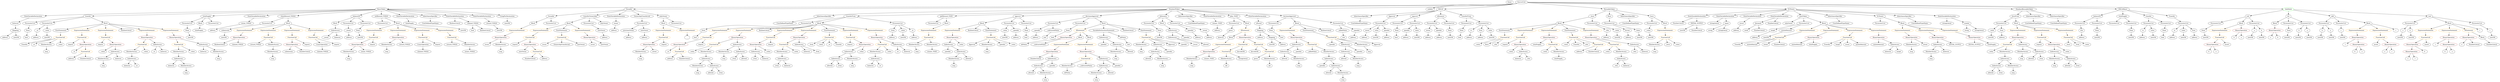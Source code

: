 strict digraph {
	graph [bb="0,0,21220,828"];
	node [label="\N"];
	Enter	[height=0.5,
		pos="12929,810",
		width=0.83628];
	MemberAccess_Unnamed_39	[color=black,
		height=0.5,
		label=MemberAccess,
		pos="17155,306",
		width=1.9174];
	Identifier_msg_25	[color=black,
		height=0.5,
		label=msg,
		pos="17141,234",
		width=0.75];
	MemberAccess_Unnamed_39 -> Identifier_msg_25	[pos="e,17144,252.1 17151,287.7 17150,280.32 17148,271.52 17146,263.25"];
	Parameter__spender_3	[color=black,
		height=0.5,
		label=_spender,
		pos="8764.6,522",
		width=1.2521];
	ElementaryTypeName_address_26	[color=black,
		height=0.5,
		label=address,
		pos="8750.6,450",
		width=1.0996];
	Parameter__spender_3 -> ElementaryTypeName_address_26	[pos="e,8754,468.1 8761.1,503.7 8759.7,496.32 8757.9,487.52 8756.2,479.25"];
	Parameter__value_5	[color=black,
		height=0.5,
		label=_value,
		pos="16887,522",
		width=0.96103];
	ElementaryTypeName_uint256_35	[color=black,
		height=0.5,
		label=uint256,
		pos="16882,450",
		width=1.0442];
	Parameter__value_5 -> ElementaryTypeName_uint256_35	[pos="e,16883,468.1 16885,503.7 16885,496.41 16884,487.73 16884,479.54"];
	Identifier_allowed_5	[color=black,
		height=0.5,
		label=allowed,
		pos="10919,234",
		width=1.0858];
	ElementaryTypeName_uint256_4	[color=black,
		height=0.5,
		label=uint256,
		pos="19496,450",
		width=1.0442];
	IndexAccess_Unnamed_17	[color=black,
		height=0.5,
		label=IndexAccess,
		pos="8005.6,378",
		width=1.6402];
	Identifier__spender	[color=black,
		height=0.5,
		label=_spender,
		pos="7995.6,306",
		width=1.2521];
	IndexAccess_Unnamed_17 -> Identifier__spender	[pos="e,7998,324.1 8003.1,359.7 8002.1,352.32 8000.8,343.52 7999.6,335.25"];
	IndexAccess_Unnamed_18	[color=black,
		height=0.5,
		label=IndexAccess,
		pos="8117.6,306",
		width=1.6402];
	IndexAccess_Unnamed_17 -> IndexAccess_Unnamed_18	[pos="e,8092.5,322.66 8030.7,361.29 8046.1,351.65 8066.1,339.18 8083,328.62"];
	FunctionCall_Unnamed_31	[color=orange,
		height=0.5,
		label=FunctionCall,
		pos="9191.6,234",
		width=1.6125];
	MemberAccess_Unnamed_32	[color=black,
		height=0.5,
		label=MemberAccess,
		pos="9030.6,162",
		width=1.9174];
	FunctionCall_Unnamed_31 -> MemberAccess_Unnamed_32	[pos="e,9065.1,177.99 9159,218.83 9135,208.41 9102.1,194.1 9075.6,182.58"];
	Identifier__subtractedValue_1	[color=black,
		height=0.5,
		label=_subtractedValue,
		pos="9193.6,162",
		width=2.0976];
	FunctionCall_Unnamed_31 -> Identifier__subtractedValue_1	[pos="e,9193.1,180.1 9192.1,215.7 9192.3,208.41 9192.5,199.73 9192.8,191.54"];
	ParameterList_Unnamed_5	[color=black,
		height=0.5,
		label=ParameterList,
		pos="18764,594",
		width=1.7095];
	Parameter_None_1	[color=black,
		height=0.5,
		label=None,
		pos="18662,522",
		width=0.85014];
	ParameterList_Unnamed_5 -> Parameter_None_1	[pos="e,18681,536.4 18740,576.94 18725,566.78 18706,553.57 18690,542.77"];
	MemberAccess_Unnamed_45	[color=black,
		height=0.5,
		label=MemberAccess,
		pos="16165,378",
		width=1.9174];
	Identifier_msg_30	[color=black,
		height=0.5,
		label=msg,
		pos="16165,306",
		width=0.75];
	MemberAccess_Unnamed_45 -> Identifier_msg_30	[pos="e,16165,324.1 16165,359.7 16165,352.41 16165,343.73 16165,335.54"];
	ParameterList_Unnamed_6	[color=black,
		height=0.5,
		label=ParameterList,
		pos="19713,594",
		width=1.7095];
	Parameter_b_3	[color=black,
		height=0.5,
		label=b,
		pos="19692,522",
		width=0.75];
	ParameterList_Unnamed_6 -> Parameter_b_3	[pos="e,19697,540.1 19707,575.7 19705,568.24 19702,559.32 19700,550.97"];
	Parameter_a_3	[color=black,
		height=0.5,
		label=a,
		pos="19769,522",
		width=0.75];
	ParameterList_Unnamed_6 -> Parameter_a_3	[pos="e,19756,538.36 19726,576.05 19733,567.44 19742,556.81 19749,547.33"];
	IndexAccess_Unnamed_30	[color=black,
		height=0.5,
		label=IndexAccess,
		pos="8776.6,162",
		width=1.6402];
	Identifier_allowed_9	[color=black,
		height=0.5,
		label=allowed,
		pos="8711.6,90",
		width=1.0858];
	IndexAccess_Unnamed_30 -> Identifier_allowed_9	[pos="e,8726.4,106.99 8761.2,144.41 8753.1,135.74 8743.1,124.97 8734.2,115.38"];
	MemberAccess_Unnamed_30	[color=black,
		height=0.5,
		label=MemberAccess,
		pos="8837.6,90",
		width=1.9174];
	IndexAccess_Unnamed_30 -> MemberAccess_Unnamed_30	[pos="e,8822.8,107.96 8791,144.41 8798.3,136.08 8807.3,125.8 8815.4,116.49"];
	Parameter_None_3	[color=black,
		height=0.5,
		label=None,
		pos="17772,522",
		width=0.85014];
	ElementaryTypeName_uint256_13	[color=black,
		height=0.5,
		label=uint256,
		pos="17772,450",
		width=1.0442];
	Parameter_None_3 -> ElementaryTypeName_uint256_13	[pos="e,17772,468.1 17772,503.7 17772,496.41 17772,487.73 17772,479.54"];
	ParameterList_Unnamed_45	[color=black,
		height=0.5,
		label=ParameterList,
		pos="16973,594",
		width=1.7095];
	ParameterList_Unnamed_45 -> Parameter__value_5	[pos="e,16905,537.72 16953,576.76 16941,567.27 16926,555.17 16913,544.85"];
	Parameter__from_1	[color=black,
		height=0.5,
		label=_from,
		pos="16973,522",
		width=0.93331];
	ParameterList_Unnamed_45 -> Parameter__from_1	[pos="e,16973,540.1 16973,575.7 16973,568.41 16973,559.73 16973,551.54"];
	VariableDeclaration_to	[color=black,
		height=0.5,
		label=to,
		pos="18401,522",
		width=0.75];
	ElementaryTypeName_address_3	[color=black,
		height=0.5,
		label=address,
		pos="18389,450",
		width=1.0996];
	VariableDeclaration_to -> ElementaryTypeName_address_3	[pos="e,18392,468.1 18398,503.7 18396,496.32 18395,487.52 18393,479.25"];
	IndexAccess_Unnamed_43	[color=black,
		height=0.5,
		label=IndexAccess,
		pos="16926,162",
		width=1.6402];
	Identifier_allowed_14	[color=black,
		height=0.5,
		label=allowed,
		pos="16868,90",
		width=1.0858];
	IndexAccess_Unnamed_43 -> Identifier_allowed_14	[pos="e,16881,107.31 16912,144.05 16905,135.68 16896,125.4 16888,116.13"];
	Identifier__from_9	[color=black,
		height=0.5,
		label=_from,
		pos="16959,90",
		width=0.93331];
	IndexAccess_Unnamed_43 -> Identifier__from_9	[pos="e,16951,107.62 16934,143.7 16937,135.95 16942,126.64 16946,118.02"];
	Identifier__owner_1	[color=black,
		height=0.5,
		label=_owner,
		pos="10161,378",
		width=1.0719];
	IndexAccess_Unnamed_19	[color=black,
		height=0.5,
		label=IndexAccess,
		pos="9915.6,522",
		width=1.6402];
	IndexAccess_Unnamed_20	[color=black,
		height=0.5,
		label=IndexAccess,
		pos="9915.6,450",
		width=1.6402];
	IndexAccess_Unnamed_19 -> IndexAccess_Unnamed_20	[pos="e,9915.6,468.1 9915.6,503.7 9915.6,496.41 9915.6,487.73 9915.6,479.54"];
	Identifier__spender_2	[color=black,
		height=0.5,
		label=_spender,
		pos="10038,450",
		width=1.2521];
	IndexAccess_Unnamed_19 -> Identifier__spender_2	[pos="e,10013,465.37 9942.4,505.64 9960.1,495.47 9983.5,482.04 10003,471.03"];
	Identifier__spender_4	[color=black,
		height=0.5,
		label=_spender,
		pos="11254,162",
		width=1.2521];
	ParameterList_Unnamed_50	[color=black,
		height=0.5,
		label=ParameterList,
		pos="15941,594",
		width=1.7095];
	BinaryOperation_Unnamed_41	[color=brown,
		height=0.5,
		label=BinaryOperation,
		pos="16744,450",
		width=1.9867];
	Identifier_INITIAL_SUPPLY	[color=black,
		height=0.5,
		label=INITIAL_SUPPLY,
		pos="16744,378",
		width=2.3333];
	BinaryOperation_Unnamed_41 -> Identifier_INITIAL_SUPPLY	[pos="e,16744,396.1 16744,431.7 16744,424.41 16744,415.73 16744,407.54"];
	Identifier_totalSupply__3	[color=black,
		height=0.5,
		label=totalSupply_,
		pos="16904,378",
		width=1.6125];
	BinaryOperation_Unnamed_41 -> Identifier_totalSupply__3	[pos="e,16871,393.32 16778,433.81 16802,423.24 16835,409.08 16861,397.8"];
	ElementaryTypeName_address_36	[color=black,
		height=0.5,
		label=address,
		pos="14773,522",
		width=1.0996];
	IndexAccess_Unnamed_20 -> Identifier__owner_1	[pos="e,10131,389.88 9959.3,437.65 10008,424.9 10084,404.84 10113,396 10115,395.21 10118,394.38 10120,393.52"];
	Identifier_allowed_4	[color=black,
		height=0.5,
		label=allowed,
		pos="10257,378",
		width=1.0858];
	IndexAccess_Unnamed_20 -> Identifier_allowed_4	[pos="e,10227,390.29 9959.4,437.47 9967.4,435.52 9975.7,433.61 9983.6,432 10083,411.7 10110,421.01 10209,396 10211,395.34 10214,394.59 \
10217,393.79"];
	ParameterList_Unnamed_20	[color=black,
		height=0.5,
		label=ParameterList,
		pos="11944,594",
		width=1.7095];
	Parameter_None_7	[color=black,
		height=0.5,
		label=None,
		pos="11921,522",
		width=0.85014];
	ParameterList_Unnamed_20 -> Parameter_None_7	[pos="e,11926,540.1 11938,575.7 11935,568.24 11933,559.32 11930,550.97"];
	Parameter_newOwner	[color=black,
		height=0.5,
		label=newOwner,
		pos="5070.6,522",
		width=1.4046];
	ElementaryTypeName_address_34	[color=black,
		height=0.5,
		label=address,
		pos="5103.6,450",
		width=1.0996];
	Parameter_newOwner -> ElementaryTypeName_address_34	[pos="e,5095.7,467.79 5078.6,504.05 5082.3,496.23 5086.7,486.75 5090.9,477.98"];
	UnaryOperation_Unnamed_1	[color=black,
		height=0.5,
		label=UnaryOperation,
		pos="2747.6,378",
		width=1.9452];
	Identifier_claimed_TOD24_1	[color=black,
		height=0.5,
		label=claimed_TOD24,
		pos="2756.6,306",
		width=2.0145];
	UnaryOperation_Unnamed_1 -> Identifier_claimed_TOD24_1	[pos="e,2754.4,324.1 2749.8,359.7 2750.8,352.32 2751.9,343.52 2753,335.25"];
	BinaryOperation_Unnamed_16	[color=brown,
		height=0.5,
		label=BinaryOperation,
		pos="3384.6,450",
		width=1.9867];
	MemberAccess_Unnamed_8	[color=black,
		height=0.5,
		label=MemberAccess,
		pos="3263.6,378",
		width=1.9174];
	BinaryOperation_Unnamed_16 -> MemberAccess_Unnamed_8	[pos="e,3290.8,394.74 3356.8,432.94 3340.2,423.31 3318.8,410.95 3300.7,400.49"];
	Identifier_reward_TOD24_1	[color=black,
		height=0.5,
		label=reward_TOD24,
		pos="3420.6,378",
		width=1.9313];
	BinaryOperation_Unnamed_16 -> Identifier_reward_TOD24_1	[pos="e,3411.8,396.1 3393.5,431.7 3397.5,423.98 3402.2,414.71 3406.6,406.11"];
	BinaryOperation_Unnamed_28	[color=brown,
		height=0.5,
		label=BinaryOperation,
		pos="11032,450",
		width=1.9867];
	IndexAccess_Unnamed_21	[color=black,
		height=0.5,
		label=IndexAccess,
		pos="11032,378",
		width=1.6402];
	BinaryOperation_Unnamed_28 -> IndexAccess_Unnamed_21	[pos="e,11032,396.1 11032,431.7 11032,424.41 11032,415.73 11032,407.54"];
	FunctionCall_Unnamed_29	[color=orange,
		height=0.5,
		label=FunctionCall,
		pos="11168,378",
		width=1.6125];
	BinaryOperation_Unnamed_28 -> FunctionCall_Unnamed_29	[pos="e,11139,393.94 11062,433.29 11082,423.18 11107,409.93 11129,399.06"];
	FunctionDefinition_balanceOf	[color=black,
		height=0.5,
		label=balanceOf,
		pos="17772,666",
		width=1.3491];
	ParameterList_Unnamed_10	[color=black,
		height=0.5,
		label=ParameterList,
		pos="17631,594",
		width=1.7095];
	FunctionDefinition_balanceOf -> ParameterList_Unnamed_10	[pos="e,17661,609.94 17743,651 17723,640.69 17694,626.52 17671,615.02"];
	ParameterList_Unnamed_11	[color=black,
		height=0.5,
		label=ParameterList,
		pos="17772,594",
		width=1.7095];
	FunctionDefinition_balanceOf -> ParameterList_Unnamed_11	[pos="e,17772,612.1 17772,647.7 17772,640.41 17772,631.73 17772,623.54"];
	ExpressionStatement_Unnamed_17	[color=orange,
		height=0.5,
		label=ExpressionStatement,
		pos="6065.6,522",
		width=2.458];
	FunctionCall_Unnamed_15	[color=orange,
		height=0.5,
		label=FunctionCall,
		pos="5988.6,450",
		width=1.6125];
	ExpressionStatement_Unnamed_17 -> FunctionCall_Unnamed_15	[pos="e,6006.8,467.55 6046.9,504.05 6037.4,495.39 6025.7,484.7 6015.2,475.19"];
	IndexAccess_Unnamed_10	[color=black,
		height=0.5,
		label=IndexAccess,
		pos="6551.6,234",
		width=1.6402];
	Identifier__from_3	[color=black,
		height=0.5,
		label=_from,
		pos="6504.6,162",
		width=0.93331];
	IndexAccess_Unnamed_10 -> Identifier__from_3	[pos="e,6515.5,179.31 6540.2,216.05 6534.7,207.85 6528,197.83 6521.9,188.71"];
	Identifier_balances_8	[color=black,
		height=0.5,
		label=balances,
		pos="6598.6,162",
		width=1.1828];
	IndexAccess_Unnamed_10 -> Identifier_balances_8	[pos="e,6587.3,179.79 6563,216.05 6568.4,207.97 6575,198.12 6581.1,189.11"];
	MemberAccess_Unnamed_21	[color=black,
		height=0.5,
		label=MemberAccess,
		pos="10116,234",
		width=1.9174];
	Identifier_msg_12	[color=black,
		height=0.5,
		label=msg,
		pos="10116,162",
		width=0.75];
	MemberAccess_Unnamed_21 -> Identifier_msg_12	[pos="e,10116,180.1 10116,215.7 10116,208.41 10116,199.73 10116,191.54"];
	Identifier_require_10	[color=black,
		height=0.5,
		label=require,
		pos="17293,378",
		width=1.0026];
	VariableDeclaration_reward_TOD24	[color=black,
		height=0.5,
		label=reward_TOD24,
		pos="4161.6,594",
		width=1.9313];
	ElementaryTypeName_uint256_26	[color=black,
		height=0.5,
		label=uint256,
		pos="4231.6,522",
		width=1.0442];
	VariableDeclaration_reward_TOD24 -> ElementaryTypeName_uint256_26	[pos="e,4216.2,538.36 4178.5,576.05 4187.4,567.17 4198.4,556.14 4208.1,546.45"];
	ElementaryTypeName_string_1	[color=black,
		height=0.5,
		label=string,
		pos="16677,522",
		width=0.864];
	ElementaryTypeName_uint256_18	[color=black,
		height=0.5,
		label=uint256,
		pos="12097,450",
		width=1.0442];
	InheritanceSpecifier_Unnamed	[color=black,
		height=0.5,
		label=InheritanceSpecifier,
		pos="11728,666",
		width=2.3333];
	UserDefinedTypeName_Unnamed	[color=black,
		height=0.5,
		label=UserDefinedTypeName,
		pos="11625,594",
		width=2.7214];
	InheritanceSpecifier_Unnamed -> UserDefinedTypeName_Unnamed	[pos="e,11649,611.71 11703,648.41 11690,639.32 11673,627.92 11658,617.99"];
	ElementaryTypeName_address_9	[color=black,
		height=0.5,
		label=address,
		pos="11642,450",
		width=1.0996];
	StateVariableDeclaration_Unnamed	[color=black,
		height=0.5,
		label=StateVariableDeclaration,
		pos="281.59,666",
		width=2.8184];
	VariableDeclaration_balances	[color=black,
		height=0.5,
		label=balances,
		pos="134.59,594",
		width=1.1828];
	StateVariableDeclaration_Unnamed -> VariableDeclaration_balances	[pos="e,162.11,608.1 247.49,648.76 224.99,638.05 195.48,624 172.28,612.95"];
	ElementaryTypeName_bool_6	[color=black,
		height=0.5,
		label=bool,
		pos="8665.6,450",
		width=0.76697];
	ElementaryTypeName_bool_7	[color=black,
		height=0.5,
		label=bool,
		pos="10905,450",
		width=0.76697];
	MemberAccess_Unnamed_33	[color=black,
		height=0.5,
		label=MemberAccess,
		pos="9680.6,378",
		width=1.9174];
	Identifier_msg_21	[color=black,
		height=0.5,
		label=msg,
		pos="9680.6,306",
		width=0.75];
	MemberAccess_Unnamed_33 -> Identifier_msg_21	[pos="e,9680.6,324.1 9680.6,359.7 9680.6,352.41 9680.6,343.73 9680.6,335.54"];
	Parameter__from	[color=black,
		height=0.5,
		label=_from,
		pos="7509.6,522",
		width=0.93331];
	ElementaryTypeName_address_18	[color=black,
		height=0.5,
		label=address,
		pos="7506.6,450",
		width=1.0996];
	Parameter__from -> ElementaryTypeName_address_18	[pos="e,7507.3,468.1 7508.8,503.7 7508.5,496.41 7508.2,487.73 7507.8,479.54"];
	ParameterList_Unnamed_43	[color=black,
		height=0.5,
		label=ParameterList,
		pos="14053,594",
		width=1.7095];
	Parameter__value_3	[color=black,
		height=0.5,
		label=_value,
		pos="14041,522",
		width=0.96103];
	ParameterList_Unnamed_43 -> Parameter__value_3	[pos="e,14044,540.1 14050,575.7 14048,568.32 14047,559.52 14045,551.25"];
	Identifier_balances_2	[color=black,
		height=0.5,
		label=balances,
		pos="1452.6,162",
		width=1.1828];
	Identifier_owner_2	[color=black,
		height=0.5,
		label=owner,
		pos="4597.6,378",
		width=0.93331];
	ExpressionStatement_Unnamed_16	[color=orange,
		height=0.5,
		label=ExpressionStatement,
		pos="2098.6,522",
		width=2.458];
	BinaryOperation_Unnamed_18	[color=brown,
		height=0.5,
		label=BinaryOperation,
		pos="2039.6,450",
		width=1.9867];
	ExpressionStatement_Unnamed_16 -> BinaryOperation_Unnamed_18	[pos="e,2053.7,467.79 2084.3,504.05 2077.3,495.8 2068.8,485.7 2061.1,476.54"];
	Parameter_to_1	[color=black,
		height=0.5,
		label=to,
		pos="12567,522",
		width=0.75];
	ElementaryTypeName_address_7	[color=black,
		height=0.5,
		label=address,
		pos="12552,450",
		width=1.0996];
	Parameter_to_1 -> ElementaryTypeName_address_7	[pos="e,12555,468.1 12563,503.7 12561,496.32 12559,487.52 12558,479.25"];
	Identifier_require_9	[color=black,
		height=0.5,
		label=require,
		pos="12857,378",
		width=1.0026];
	Identifier_allowed_11	[color=black,
		height=0.5,
		label=allowed,
		pos="9742.6,234",
		width=1.0858];
	BinaryOperation_Unnamed_43	[color=brown,
		height=0.5,
		label=BinaryOperation,
		pos="16165,450",
		width=1.9867];
	BinaryOperation_Unnamed_43 -> MemberAccess_Unnamed_45	[pos="e,16165,396.1 16165,431.7 16165,424.41 16165,415.73 16165,407.54"];
	Identifier_owner_4	[color=black,
		height=0.5,
		label=owner,
		pos="16286,378",
		width=0.93331];
	BinaryOperation_Unnamed_43 -> Identifier_owner_4	[pos="e,16263,391.94 16192,432.94 16211,422.4 16234,408.59 16253,397.57"];
	FunctionCall_Unnamed_40	[color=orange,
		height=0.5,
		label=FunctionCall,
		pos="17308,450",
		width=1.6125];
	FunctionCall_Unnamed_40 -> Identifier_require_10	[pos="e,17296,396.1 17304,431.7 17302,424.32 17300,415.52 17299,407.25"];
	BinaryOperation_Unnamed_35	[color=brown,
		height=0.5,
		label=BinaryOperation,
		pos="17419,378",
		width=1.9867];
	FunctionCall_Unnamed_40 -> BinaryOperation_Unnamed_35	[pos="e,17393,395.14 17332,433.29 17348,423.79 17367,411.53 17384,401.06"];
	FunctionCall_Unnamed_28	[color=orange,
		height=0.5,
		label=FunctionCall,
		pos="7849.6,450",
		width=1.6125];
	MemberAccess_Unnamed_23	[color=black,
		height=0.5,
		label=MemberAccess,
		pos="7703.6,378",
		width=1.9174];
	FunctionCall_Unnamed_28 -> MemberAccess_Unnamed_23	[pos="e,7735.7,394.38 7819,434.33 7797.8,424.17 7769.4,410.53 7746,399.33"];
	MemberAccess_Unnamed_22	[color=black,
		height=0.5,
		label=MemberAccess,
		pos="7859.6,378",
		width=1.9174];
	FunctionCall_Unnamed_28 -> MemberAccess_Unnamed_22	[pos="e,7857.1,396.1 7852.1,431.7 7853.1,424.32 7854.4,415.52 7855.6,407.25"];
	Identifier__value_16	[color=black,
		height=0.5,
		label=_value,
		pos="12612,378",
		width=0.96103];
	StateVariableDeclaration_Unnamed_11	[color=black,
		height=0.5,
		label=StateVariableDeclaration,
		pos="14445,666",
		width=2.8184];
	NumberLiteral_Unnamed_11	[color=black,
		height=0.5,
		label=NumberLiteral,
		pos="14279,594",
		width=1.765];
	StateVariableDeclaration_Unnamed_11 -> NumberLiteral_Unnamed_11	[pos="e,14313,609.56 14407,648.94 14382,638.51 14349,624.87 14323,613.91"];
	VariableDeclaration_INITIAL_SUPPLY	[color=black,
		height=0.5,
		label=INITIAL_SUPPLY,
		pos="14445,594",
		width=2.3333];
	StateVariableDeclaration_Unnamed_11 -> VariableDeclaration_INITIAL_SUPPLY	[pos="e,14445,612.1 14445,647.7 14445,640.41 14445,631.73 14445,623.54"];
	Identifier__value_14	[color=black,
		height=0.5,
		label=_value,
		pos="13741,306",
		width=0.96103];
	Block_Unnamed_26	[color=black,
		height=0.5,
		label=Block,
		pos="16149,594",
		width=0.90558];
	ExpressionStatement_Unnamed_43	[color=orange,
		height=0.5,
		label=ExpressionStatement,
		pos="16149,522",
		width=2.458];
	Block_Unnamed_26 -> ExpressionStatement_Unnamed_43	[pos="e,16149,540.1 16149,575.7 16149,568.41 16149,559.73 16149,551.54"];
	ExpressionStatement_Unnamed_42	[color=orange,
		height=0.5,
		label=ExpressionStatement,
		pos="16344,522",
		width=2.458];
	Block_Unnamed_26 -> ExpressionStatement_Unnamed_42	[pos="e,16299,537.94 16174,582.36 16180,580.21 16185,577.99 16191,576 16223,564 16259,551.46 16288,541.58"];
	ExpressionStatement_Unnamed_41	[color=orange,
		height=0.5,
		label=ExpressionStatement,
		pos="16539,522",
		width=2.458];
	Block_Unnamed_26 -> ExpressionStatement_Unnamed_41	[pos="e,16474,534.56 16173,581.92 16179,579.69 16185,577.56 16191,576 16299,546.73 16330,557.6 16441,540 16448,538.88 16455,537.67 16462,\
536.44"];
	Identifier_msg_4	[color=black,
		height=0.5,
		label=msg,
		pos="2966.6,234",
		width=0.75];
	IndexAccess_Unnamed_24	[color=black,
		height=0.5,
		label=IndexAccess,
		pos="11376,162",
		width=1.6402];
	Identifier_allowed_6	[color=black,
		height=0.5,
		label=allowed,
		pos="11313,90",
		width=1.0858];
	IndexAccess_Unnamed_24 -> Identifier_allowed_6	[pos="e,11327,106.99 11361,144.41 11353,135.74 11343,124.97 11335,115.38"];
	MemberAccess_Unnamed_26	[color=black,
		height=0.5,
		label=MemberAccess,
		pos="11439,90",
		width=1.9174];
	IndexAccess_Unnamed_24 -> MemberAccess_Unnamed_26	[pos="e,11423,107.96 11391,144.41 11398,136.08 11407,125.8 11416,116.49"];
	IfStatement_Unnamed_2	[color=orange,
		height=0.5,
		label=IfStatement,
		pos="9148.6,522",
		width=1.4739];
	BinaryOperation_Unnamed_29	[color=brown,
		height=0.5,
		label=BinaryOperation,
		pos="9025.6,450",
		width=1.9867];
	IfStatement_Unnamed_2 -> BinaryOperation_Unnamed_29	[pos="e,9053.6,466.97 9122.2,505.98 9105.1,496.24 9082.5,483.4 9063.5,472.58"];
	Block_Unnamed_18	[color=black,
		height=0.5,
		label=Block,
		pos="9147.6,450",
		width=0.90558];
	IfStatement_Unnamed_2 -> Block_Unnamed_18	[pos="e,9147.8,468.1 9148.3,503.7 9148.2,496.41 9148.1,487.73 9148,479.54"];
	Block_Unnamed_19	[color=black,
		height=0.5,
		label=Block,
		pos="9230.6,450",
		width=0.90558];
	IfStatement_Unnamed_2 -> Block_Unnamed_19	[pos="e,9213.3,465.72 9167.6,504.76 9178.6,495.37 9192.6,483.41 9204.6,473.15"];
	Identifier_allowed_13	[color=black,
		height=0.5,
		label=allowed,
		pos="17225,234",
		width=1.0858];
	BinaryOperation_Unnamed_44	[color=brown,
		height=0.5,
		label=BinaryOperation,
		pos="15954,450",
		width=1.9867];
	Identifier_mintedAmount	[color=black,
		height=0.5,
		label=mintedAmount,
		pos="15876,378",
		width=1.8204];
	BinaryOperation_Unnamed_44 -> Identifier_mintedAmount	[pos="e,15894,395.71 15935,432.41 15925,423.67 15913,412.79 15902,403.13"];
	IndexAccess_Unnamed_45	[color=black,
		height=0.5,
		label=IndexAccess,
		pos="16019,378",
		width=1.6402];
	BinaryOperation_Unnamed_44 -> IndexAccess_Unnamed_45	[pos="e,16003,395.79 15969,432.05 15977,423.63 15987,413.28 15995,403.97"];
	Parameter__addedValue	[color=black,
		height=0.5,
		label=_addedValue,
		pos="11443,522",
		width=1.6541];
	ElementaryTypeName_uint	[color=black,
		height=0.5,
		label=uint,
		pos="11445,450",
		width=0.75];
	Parameter__addedValue -> ElementaryTypeName_uint	[pos="e,11444,468.1 11443,503.7 11443,496.41 11444,487.73 11444,479.54"];
	FunctionDefinition_transfer_1	[color=black,
		height=0.5,
		label=transfer,
		pos="733.59,666",
		width=1.0719];
	ParameterList_Unnamed_25	[color=black,
		height=0.5,
		label=ParameterList,
		pos="256.59,594",
		width=1.7095];
	FunctionDefinition_transfer_1 -> ParameterList_Unnamed_25	[pos="e,301.62,606.7 695.78,661.46 623.62,654.41 461.44,637.08 326.59,612 322.02,611.15 317.31,610.19 312.59,609.17"];
	ParameterList_Unnamed_24	[color=black,
		height=0.5,
		label=ParameterList,
		pos="397.59,594",
		width=1.7095];
	FunctionDefinition_transfer_1 -> ParameterList_Unnamed_24	[pos="e,446.67,605.23 698.89,657.77 641.92,645.9 527.84,622.14 457.56,607.49"];
	Block_Unnamed_6	[color=black,
		height=0.5,
		label=Block,
		pos="880.59,594",
		width=0.90558];
	FunctionDefinition_transfer_1 -> Block_Unnamed_6	[pos="e,856.48,606.48 759.87,652.49 783.97,641.01 819.81,623.94 846.18,611.39"];
	MemberAccess_Unnamed_34	[color=black,
		height=0.5,
		label=MemberAccess,
		pos="9868.6,234",
		width=1.9174];
	Identifier_msg_22	[color=black,
		height=0.5,
		label=msg,
		pos="9868.6,162",
		width=0.75];
	MemberAccess_Unnamed_34 -> Identifier_msg_22	[pos="e,9868.6,180.1 9868.6,215.7 9868.6,208.41 9868.6,199.73 9868.6,191.54"];
	FunctionCall_Unnamed_33	[color=orange,
		height=0.5,
		label=FunctionCall,
		pos="14186,450",
		width=1.6125];
	MemberAccess_Unnamed_35	[color=black,
		height=0.5,
		label=MemberAccess,
		pos="14145,378",
		width=1.9174];
	FunctionCall_Unnamed_33 -> MemberAccess_Unnamed_35	[pos="e,14155,396.28 14176,432.05 14171,424.26 14166,414.82 14160,406.08"];
	Identifier__burn	[color=black,
		height=0.5,
		label=_burn,
		pos="14265,378",
		width=0.90558];
	FunctionCall_Unnamed_33 -> Identifier__burn	[pos="e,14248,393.72 14204,432.76 14215,423.37 14228,411.41 14240,401.15"];
	Identifier__value_12	[color=black,
		height=0.5,
		label=_value,
		pos="14350,378",
		width=0.96103];
	FunctionCall_Unnamed_33 -> Identifier__value_12	[pos="e,14323,390.15 14219,434.83 14246,423.14 14285,406.58 14313,394.53"];
	Parameter_target	[color=black,
		height=0.5,
		label=target,
		pos="15082,522",
		width=0.864];
	ElementaryTypeName_address_37	[color=black,
		height=0.5,
		label=address,
		pos="14820,450",
		width=1.0996];
	Parameter_target -> ElementaryTypeName_address_37	[pos="e,14849,462.25 15058,509.97 15053,507.79 15047,505.67 15042,504 14966,480.44 14944,489.23 14868,468 14865,467.32 14863,466.59 14860,\
465.82"];
	BinaryOperation_Unnamed_15	[color=brown,
		height=0.5,
		label=BinaryOperation,
		pos="3014.6,378",
		width=1.9867];
	MemberAccess_Unnamed_6	[color=black,
		height=0.5,
		label=MemberAccess,
		pos="2966.6,306",
		width=1.9174];
	BinaryOperation_Unnamed_15 -> MemberAccess_Unnamed_6	[pos="e,2978.1,323.79 3003,360.05 2997.4,351.97 2990.7,342.12 2984.5,333.11"];
	Identifier_owner_TOD24	[color=black,
		height=0.5,
		label=owner_TOD24,
		pos="3120.6,306",
		width=1.862];
	BinaryOperation_Unnamed_15 -> Identifier_owner_TOD24	[pos="e,3096.1,323.15 3039.2,360.76 3053.4,351.4 3071.4,339.49 3086.9,329.26"];
	Block_Unnamed_25	[color=black,
		height=0.5,
		label=Block,
		pos="4797.6,594",
		width=0.90558];
	ExpressionStatement_Unnamed_39	[color=orange,
		height=0.5,
		label=ExpressionStatement,
		pos="4571.6,522",
		width=2.458];
	Block_Unnamed_25 -> ExpressionStatement_Unnamed_39	[pos="e,4618.8,537.64 4769.9,584.42 4735.1,573.66 4674.7,554.94 4629.6,540.98"];
	EmitStatement_Unnamed_7	[color=black,
		height=0.5,
		label=EmitStatement,
		pos="4742.6,522",
		width=1.7788];
	Block_Unnamed_25 -> EmitStatement_Unnamed_7	[pos="e,4755.8,539.8 4785.1,577.12 4778.5,568.77 4770.3,558.32 4762.9,548.84"];
	ExpressionStatement_Unnamed_40	[color=orange,
		height=0.5,
		label=ExpressionStatement,
		pos="4913.6,522",
		width=2.458];
	Block_Unnamed_25 -> ExpressionStatement_Unnamed_40	[pos="e,4886.4,539.39 4819.1,580 4835.2,570.28 4857.7,556.75 4876.6,545.32"];
	ElementaryTypeName_uint256_28	[color=black,
		height=0.5,
		label=uint256,
		pos="10816,378",
		width=1.0442];
	ElementaryTypeName_address	[color=black,
		height=0.5,
		label=address,
		pos="17657,450",
		width=1.0996];
	VariableDeclaration_totalSupply_	[color=black,
		height=0.5,
		label=totalSupply_,
		pos="3484.6,594",
		width=1.6125];
	ElementaryTypeName_uint256_22	[color=black,
		height=0.5,
		label=uint256,
		pos="3918.6,522",
		width=1.0442];
	VariableDeclaration_totalSupply_ -> ElementaryTypeName_uint256_22	[pos="e,3890.6,534.34 3526.9,581.33 3535.1,579.35 3543.6,577.46 3551.6,576 3692.4,550.34 3732.2,572.56 3871.6,540 3874.3,539.36 3877.1,\
538.61 3879.9,537.79"];
	ElementaryTypeName_address_10	[color=black,
		height=0.5,
		label=address,
		pos="11832,450",
		width=1.0996];
	MemberAccess_Unnamed_6 -> Identifier_msg_4	[pos="e,2966.6,252.1 2966.6,287.7 2966.6,280.41 2966.6,271.73 2966.6,263.54"];
	IndexAccess_Unnamed_7	[color=black,
		height=0.5,
		label=IndexAccess,
		pos="7121.6,306",
		width=1.6402];
	IndexAccess_Unnamed_8	[color=black,
		height=0.5,
		label=IndexAccess,
		pos="7004.6,234",
		width=1.6402];
	IndexAccess_Unnamed_7 -> IndexAccess_Unnamed_8	[pos="e,7030.5,250.49 7095.6,289.46 7079.3,279.68 7057.9,266.91 7040,256.2"];
	MemberAccess_Unnamed_11	[color=black,
		height=0.5,
		label=MemberAccess,
		pos="7150.6,234",
		width=1.9174];
	IndexAccess_Unnamed_7 -> MemberAccess_Unnamed_11	[pos="e,7143.5,252.1 7128.8,287.7 7131.9,280.15 7135.6,271.12 7139.1,262.68"];
	Identifier__to_1	[color=black,
		height=0.5,
		label=_to,
		pos="1299.6,306",
		width=0.75];
	BinaryOperation_Unnamed_6	[color=brown,
		height=0.5,
		label=BinaryOperation,
		pos="18738,378",
		width=1.9867];
	Identifier_b_3	[color=black,
		height=0.5,
		label=b,
		pos="18702,306",
		width=0.75];
	BinaryOperation_Unnamed_6 -> Identifier_b_3	[pos="e,18710,323.14 18729,359.7 18725,351.75 18720,342.16 18715,333.34"];
	Identifier_a_4	[color=black,
		height=0.5,
		label=a,
		pos="18774,306",
		width=0.75];
	BinaryOperation_Unnamed_6 -> Identifier_a_4	[pos="e,18765,323.14 18746,359.7 18751,351.75 18756,342.16 18760,333.34"];
	BooleanLiteral_Unnamed_3	[color=black,
		height=0.5,
		label=BooleanLiteral,
		pos="1866.6,378",
		width=1.7788];
	Identifier_msg_17	[color=black,
		height=0.5,
		label=msg,
		pos="11572,162",
		width=0.75];
	FunctionDefinition_totalSupply_1	[color=black,
		height=0.5,
		label=totalSupply,
		pos="1774.6,666",
		width=1.4739];
	ParameterList_Unnamed_23	[color=black,
		height=0.5,
		label=ParameterList,
		pos="1606.6,594",
		width=1.7095];
	FunctionDefinition_totalSupply_1 -> ParameterList_Unnamed_23	[pos="e,1640.9,609.3 1742.2,651.5 1716.4,640.76 1680,625.6 1651.4,613.69"];
	Block_Unnamed_5	[color=black,
		height=0.5,
		label=Block,
		pos="1718.6,594",
		width=0.90558];
	FunctionDefinition_totalSupply_1 -> Block_Unnamed_5	[pos="e,1731.4,610.99 1761.3,648.41 1754.5,639.92 1746.1,629.41 1738.6,619.96"];
	ParameterList_Unnamed_22	[color=black,
		height=0.5,
		label=ParameterList,
		pos="1830.6,594",
		width=1.7095];
	FunctionDefinition_totalSupply_1 -> ParameterList_Unnamed_22	[pos="e,1817,611.96 1787.9,648.41 1794.5,640.16 1802.6,630.01 1810,620.78"];
	ElementaryTypeName_uint256_33	[color=black,
		height=0.5,
		label=uint256,
		pos="14067,450",
		width=1.0442];
	Parameter__value_3 -> ElementaryTypeName_uint256_33	[pos="e,14060,467.79 14047,504.05 14050,496.4 14053,487.16 14056,478.56"];
	FunctionCall_Unnamed_46	[color=orange,
		height=0.5,
		label=FunctionCall,
		pos="4742.6,450",
		width=1.6125];
	FunctionCall_Unnamed_46 -> Identifier_owner_2	[pos="e,4621.7,390.65 4712.2,434.33 4688.8,423.01 4656.3,407.36 4632,395.59"];
	Identifier_OwnershipTransferred	[color=black,
		height=0.5,
		label=OwnershipTransferred,
		pos="4743.6,378",
		width=2.6243];
	FunctionCall_Unnamed_46 -> Identifier_OwnershipTransferred	[pos="e,4743.3,396.1 4742.8,431.7 4742.9,424.41 4743.1,415.73 4743.2,407.54"];
	Identifier_newOwner_1	[color=black,
		height=0.5,
		label=newOwner,
		pos="4906.6,378",
		width=1.4046];
	FunctionCall_Unnamed_46 -> Identifier_newOwner_1	[pos="e,4875.1,392.43 4775.8,434.83 4801.4,423.9 4837,408.7 4864.6,396.92"];
	Identifier_Burn	[color=black,
		height=0.5,
		label=Burn,
		pos="12693,378",
		width=0.7947];
	ExpressionStatement_Unnamed_23	[color=orange,
		height=0.5,
		label=ExpressionStatement,
		pos="8044.6,522",
		width=2.458];
	BinaryOperation_Unnamed_25	[color=brown,
		height=0.5,
		label=BinaryOperation,
		pos="8044.6,450",
		width=1.9867];
	ExpressionStatement_Unnamed_23 -> BinaryOperation_Unnamed_25	[pos="e,8044.6,468.1 8044.6,503.7 8044.6,496.41 8044.6,487.73 8044.6,479.54"];
	MemberAccess_Unnamed_41	[color=black,
		height=0.5,
		label=MemberAccess,
		pos="17072,162",
		width=1.9174];
	Identifier_msg_26	[color=black,
		height=0.5,
		label=msg,
		pos="17072,90",
		width=0.75];
	MemberAccess_Unnamed_41 -> Identifier_msg_26	[pos="e,17072,108.1 17072,143.7 17072,136.41 17072,127.73 17072,119.54"];
	UserDefinedTypeName_Unnamed_8	[color=black,
		height=0.5,
		label=UserDefinedTypeName,
		pos="15655,594",
		width=2.7214];
	StateVariableDeclaration_Unnamed_3	[color=black,
		height=0.5,
		label=StateVariableDeclaration,
		pos="2043.6,666",
		width=2.8184];
	VariableDeclaration_owner_TOD24	[color=black,
		height=0.5,
		label=owner_TOD24,
		pos="2005.6,594",
		width=1.862];
	StateVariableDeclaration_Unnamed_3 -> VariableDeclaration_owner_TOD24	[pos="e,2014.9,612.1 2034.2,647.7 2030,639.98 2025,630.71 2020.3,622.11"];
	ElementaryTypeName_uint256_36	[color=black,
		height=0.5,
		label=uint256,
		pos="14326,522",
		width=1.0442];
	Identifier_msg_29	[color=black,
		height=0.5,
		label=msg,
		pos="16338,234",
		width=0.75];
	EmitStatement_Unnamed_5	[color=black,
		height=0.5,
		label=EmitStatement,
		pos="12852,522",
		width=1.7788];
	FunctionCall_Unnamed_37	[color=orange,
		height=0.5,
		label=FunctionCall,
		pos="12858,450",
		width=1.6125];
	EmitStatement_Unnamed_5 -> FunctionCall_Unnamed_37	[pos="e,12856,468.1 12853,503.7 12854,496.41 12854,487.73 12855,479.54"];
	Identifier_guess	[color=black,
		height=0.5,
		label=guess,
		pos="10671,234",
		width=0.87786];
	Identifier_allowed_7	[color=black,
		height=0.5,
		label=allowed,
		pos="11446,234",
		width=1.0858];
	stringLiteral_Unnamed_2	[color=black,
		height=0.5,
		label=stringLiteral,
		pos="14601,594",
		width=1.5016];
	Block_Unnamed_20	[color=black,
		height=0.5,
		label=Block,
		pos="14165,594",
		width=0.90558];
	ExpressionStatement_Unnamed_29	[color=orange,
		height=0.5,
		label=ExpressionStatement,
		pos="14182,522",
		width=2.458];
	Block_Unnamed_20 -> ExpressionStatement_Unnamed_29	[pos="e,14177,540.1 14169,575.7 14171,568.32 14173,559.52 14175,551.25"];
	Identifier_msg_27	[color=black,
		height=0.5,
		label=msg,
		pos="4225.6,306",
		width=0.75];
	Parameter_who	[color=black,
		height=0.5,
		label=who,
		pos="17648,522",
		width=0.75];
	Parameter_who -> ElementaryTypeName_address	[pos="e,17654,468.1 17650,503.7 17651,496.32 17652,487.52 17653,479.25"];
	MemberAccess_Unnamed_43	[color=black,
		height=0.5,
		label=MemberAccess,
		pos="5332.6,306",
		width=1.9174];
	Identifier_msg_28	[color=black,
		height=0.5,
		label=msg,
		pos="5332.6,234",
		width=0.75];
	MemberAccess_Unnamed_43 -> Identifier_msg_28	[pos="e,5332.6,252.1 5332.6,287.7 5332.6,280.41 5332.6,271.73 5332.6,263.54"];
	IndexAccess_Unnamed_15	[color=black,
		height=0.5,
		label=IndexAccess,
		pos="5879.6,234",
		width=1.6402];
	MemberAccess_Unnamed_16	[color=black,
		height=0.5,
		label=MemberAccess,
		pos="5806.6,162",
		width=1.9174];
	IndexAccess_Unnamed_15 -> MemberAccess_Unnamed_16	[pos="e,5824,179.71 5862.3,216.41 5853.3,207.76 5842,197 5832.1,187.42"];
	IndexAccess_Unnamed_16	[color=black,
		height=0.5,
		label=IndexAccess,
		pos="5952.6,162",
		width=1.6402];
	IndexAccess_Unnamed_15 -> IndexAccess_Unnamed_16	[pos="e,5935.4,179.47 5896.9,216.41 5906,207.69 5917.3,196.85 5927.3,187.21"];
	MemberAccess_Unnamed_19	[color=black,
		height=0.5,
		label=MemberAccess,
		pos="10790,234",
		width=1.9174];
	Identifier_abi	[color=black,
		height=0.5,
		label=abi,
		pos="10790,162",
		width=0.75];
	MemberAccess_Unnamed_19 -> Identifier_abi	[pos="e,10790,180.1 10790,215.7 10790,208.41 10790,199.73 10790,191.54"];
	Identifier_msg_11	[color=black,
		height=0.5,
		label=msg,
		pos="8348.6,306",
		width=0.75];
	FunctionCall_Unnamed_26	[color=orange,
		height=0.5,
		label=FunctionCall,
		pos="10568,378",
		width=1.6125];
	FunctionCall_Unnamed_27	[color=orange,
		height=0.5,
		label=FunctionCall,
		pos="10418,306",
		width=1.6125];
	FunctionCall_Unnamed_26 -> FunctionCall_Unnamed_27	[pos="e,10449,321.61 10537,362.5 10514,352.07 10484,337.89 10459,326.47"];
	Identifier_keccak256_1	[color=black,
		height=0.5,
		label=keccak256,
		pos="10544,306",
		width=1.3907];
	FunctionCall_Unnamed_26 -> Identifier_keccak256_1	[pos="e,10549,324.1 10562,359.7 10559,352.24 10556,343.32 10553,334.97"];
	Identifier__burn_1	[color=black,
		height=0.5,
		label=_burn,
		pos="17541,378",
		width=0.90558];
	Identifier_b_4	[color=black,
		height=0.5,
		label=b,
		pos="18911,450",
		width=0.75];
	Identifier__value_19	[color=black,
		height=0.5,
		label=_value,
		pos="16877,306",
		width=0.96103];
	Identifier__to_5	[color=black,
		height=0.5,
		label=_to,
		pos="7557.6,306",
		width=0.75];
	ElementaryTypeName_bytes32	[color=black,
		height=0.5,
		label=bytes32,
		pos="10374,450",
		width=1.0996];
	MemberAccess_Unnamed_14	[color=black,
		height=0.5,
		label=MemberAccess,
		pos="6035.6,306",
		width=1.9174];
	Identifier_msg_8	[color=black,
		height=0.5,
		label=msg,
		pos="6035.6,234",
		width=0.75];
	MemberAccess_Unnamed_14 -> Identifier_msg_8	[pos="e,6035.6,252.1 6035.6,287.7 6035.6,280.41 6035.6,271.73 6035.6,263.54"];
	Identifier_b_5	[color=black,
		height=0.5,
		label=b,
		pos="19972,306",
		width=0.75];
	ExpressionStatement_Unnamed_29 -> FunctionCall_Unnamed_33	[pos="e,14185,468.1 14183,503.7 14183,496.41 14183,487.73 14184,479.54"];
	ExpressionStatement_Unnamed_22	[color=orange,
		height=0.5,
		label=ExpressionStatement,
		pos="6260.6,522",
		width=2.458];
	BinaryOperation_Unnamed_24	[color=brown,
		height=0.5,
		label=BinaryOperation,
		pos="6146.6,450",
		width=1.9867];
	ExpressionStatement_Unnamed_22 -> BinaryOperation_Unnamed_24	[pos="e,6172.6,466.99 6233.6,504.41 6218.2,494.95 6198.7,482.97 6182,472.76"];
	IndexAccess_Unnamed_38	[color=black,
		height=0.5,
		label=IndexAccess,
		pos="17437,306",
		width=1.6402];
	BinaryOperation_Unnamed_35 -> IndexAccess_Unnamed_38	[pos="e,17432,324.1 17423,359.7 17425,352.32 17427,343.52 17429,335.25"];
	Identifier__value_18	[color=black,
		height=0.5,
		label=_value,
		pos="17549,306",
		width=0.96103];
	BinaryOperation_Unnamed_35 -> Identifier__value_18	[pos="e,17525,319.62 17448,361.29 17468,350.53 17494,336.24 17515,325.02"];
	BinaryOperation_Unnamed_17	[color=brown,
		height=0.5,
		label=BinaryOperation,
		pos="2497.6,378",
		width=1.9867];
	Identifier_submission	[color=black,
		height=0.5,
		label=submission,
		pos="2468.6,306",
		width=1.46];
	BinaryOperation_Unnamed_17 -> Identifier_submission	[pos="e,2475.7,324.1 2490.4,359.7 2487.3,352.15 2483.6,343.12 2480.1,334.68"];
	NumberLiteral_Unnamed_3	[color=black,
		height=0.5,
		label=NumberLiteral,
		pos="2602.6,306",
		width=1.765];
	BinaryOperation_Unnamed_17 -> NumberLiteral_Unnamed_3	[pos="e,2578.7,322.91 2521.9,360.76 2536.1,351.33 2554.1,339.32 2569.5,329.04"];
	Identifier__value_5	[color=black,
		height=0.5,
		label=_value,
		pos="7233.6,306",
		width=0.96103];
	ExpressionStatement_Unnamed_37	[color=orange,
		height=0.5,
		label=ExpressionStatement,
		pos="5596.6,522",
		width=2.458];
	FunctionCall_Unnamed_43	[color=orange,
		height=0.5,
		label=FunctionCall,
		pos="5567.6,450",
		width=1.6125];
	ExpressionStatement_Unnamed_37 -> FunctionCall_Unnamed_43	[pos="e,5574.7,468.1 5589.4,503.7 5586.3,496.15 5582.6,487.12 5579.1,478.68"];
	Identifier_balances_7	[color=black,
		height=0.5,
		label=balances,
		pos="6768.6,306",
		width=1.1828];
	Identifier_Approval	[color=black,
		height=0.5,
		label=Approval,
		pos="8215.6,378",
		width=1.266];
	Identifier__value_8	[color=black,
		height=0.5,
		label=_value,
		pos="5757.6,306",
		width=0.96103];
	Identifier__spender_8	[color=black,
		height=0.5,
		label=_spender,
		pos="8898.6,162",
		width=1.2521];
	ElementaryTypeName_address_4	[color=black,
		height=0.5,
		label=address,
		pos="12192,450",
		width=1.0996];
	FunctionDefinition_burnFrom	[color=black,
		height=0.5,
		label=burnFrom,
		pos="17089,666",
		width=1.3353];
	FunctionDefinition_burnFrom -> ParameterList_Unnamed_45	[pos="e,16998,610.55 17064,650.15 17048,640.33 17026,627.3 17008,616.37"];
	Block_Unnamed_22	[color=black,
		height=0.5,
		label=Block,
		pos="17090,594",
		width=0.90558];
	FunctionDefinition_burnFrom -> Block_Unnamed_22	[pos="e,17089,612.1 17089,647.7 17089,640.41 17089,631.73 17089,623.54"];
	VariableDeclaration_owner_2	[color=black,
		height=0.5,
		label=owner,
		pos="14819,594",
		width=0.93331];
	VariableDeclaration_owner_2 -> ElementaryTypeName_address_36	[pos="e,14784,539.63 14808,576.76 14803,568.58 14796,558.45 14790,549.2"];
	Block_Unnamed_7	[color=black,
		height=0.5,
		label=Block,
		pos="2849.6,594",
		width=0.90558];
	IndexAccess_Unnamed_5	[color=black,
		height=0.5,
		label=IndexAccess,
		pos="2849.6,522",
		width=1.6402];
	Block_Unnamed_7 -> IndexAccess_Unnamed_5	[pos="e,2849.6,540.1 2849.6,575.7 2849.6,568.41 2849.6,559.73 2849.6,551.54"];
	Identifier_mintedAmount_1	[color=black,
		height=0.5,
		label=mintedAmount,
		pos="15176,378",
		width=1.8204];
	Identifier_Transfer_3	[color=black,
		height=0.5,
		label=Transfer,
		pos="14671,378",
		width=1.1689];
	InheritanceSpecifier_Unnamed_2	[color=black,
		height=0.5,
		label=InheritanceSpecifier,
		pos="6736.6,666",
		width=2.3333];
	UserDefinedTypeName_Unnamed_2	[color=black,
		height=0.5,
		label=UserDefinedTypeName,
		pos="6592.6,594",
		width=2.7214];
	InheritanceSpecifier_Unnamed_2 -> UserDefinedTypeName_Unnamed_2	[pos="e,6626.1,611.31 6703.9,649.12 6683.9,639.41 6658.2,626.87 6636.4,616.31"];
	FunctionDefinition_sub	[color=black,
		height=0.5,
		label=sub,
		pos="19035,666",
		width=0.75];
	FunctionDefinition_sub -> ParameterList_Unnamed_5	[pos="e,18809,606.63 19010,658.54 18967,647.44 18878,624.5 18819,609.44"];
	Block_Unnamed_3	[color=black,
		height=0.5,
		label=Block,
		pos="18977,594",
		width=0.90558];
	FunctionDefinition_sub -> Block_Unnamed_3	[pos="e,18990,610.64 19022,649.81 19015,640.94 19005,629.55 18997,619.45"];
	ParameterList_Unnamed_4	[color=black,
		height=0.5,
		label=ParameterList,
		pos="19094,594",
		width=1.7095];
	FunctionDefinition_sub -> ParameterList_Unnamed_4	[pos="e,19080,611.63 19047,649.81 19055,641.19 19064,630.18 19072,620.29"];
	ElementaryTypeName_address_23	[color=black,
		height=0.5,
		label=address,
		pos="10141,450",
		width=1.0996];
	ParameterList_Unnamed_31	[color=black,
		height=0.5,
		label=ParameterList,
		pos="6770.6,594",
		width=1.7095];
	Parameter_None_11	[color=black,
		height=0.5,
		label=None,
		pos="5928.6,522",
		width=0.85014];
	ParameterList_Unnamed_31 -> Parameter_None_11	[pos="e,5951.4,534.32 6726.5,581.11 6717.7,579.1 6708.4,577.26 6699.6,576 6377.6,529.93 6285.6,612.74 5968.6,540 5966.4,539.51 5964.3,\
538.9 5962.1,538.22"];
	Identifier__from	[color=black,
		height=0.5,
		label=_from,
		pos="6311.6,234",
		width=0.93331];
	Identifier__who_2	[color=black,
		height=0.5,
		label=_who,
		pos="13817,162",
		width=0.87786];
	FunctionDefinition_div	[color=black,
		height=0.5,
		label=div,
		pos="19401,666",
		width=0.75];
	Block_Unnamed_2	[color=black,
		height=0.5,
		label=Block,
		pos="19285,594",
		width=0.90558];
	FunctionDefinition_div -> Block_Unnamed_2	[pos="e,19306,607.88 19381,653.13 19363,642.33 19336,626.23 19316,613.7"];
	ParameterList_Unnamed_3	[color=black,
		height=0.5,
		label=ParameterList,
		pos="19401,594",
		width=1.7095];
	FunctionDefinition_div -> ParameterList_Unnamed_3	[pos="e,19401,612.1 19401,647.7 19401,640.41 19401,631.73 19401,623.54"];
	ParameterList_Unnamed_2	[color=black,
		height=0.5,
		label=ParameterList,
		pos="19542,594",
		width=1.7095];
	FunctionDefinition_div -> ParameterList_Unnamed_2	[pos="e,19511,610.09 19422,654.52 19443,644.16 19475,628.05 19501,615.19"];
	BinaryOperation_Unnamed_42	[color=brown,
		height=0.5,
		label=BinaryOperation,
		pos="16397,450",
		width=1.9867];
	IndexAccess_Unnamed_44	[color=black,
		height=0.5,
		label=IndexAccess,
		pos="16397,378",
		width=1.6402];
	BinaryOperation_Unnamed_42 -> IndexAccess_Unnamed_44	[pos="e,16397,396.1 16397,431.7 16397,424.41 16397,415.73 16397,407.54"];
	Identifier_INITIAL_SUPPLY_1	[color=black,
		height=0.5,
		label=INITIAL_SUPPLY,
		pos="16558,378",
		width=2.3333];
	BinaryOperation_Unnamed_42 -> Identifier_INITIAL_SUPPLY_1	[pos="e,16521,394.72 16431,433.98 16454,423.86 16485,410.38 16511,399.3"];
	MemberAccess_Unnamed_18	[color=black,
		height=0.5,
		label=MemberAccess,
		pos="8348.6,378",
		width=1.9174];
	MemberAccess_Unnamed_18 -> Identifier_msg_11	[pos="e,8348.6,324.1 8348.6,359.7 8348.6,352.41 8348.6,343.73 8348.6,335.54"];
	ParameterList_Unnamed_40	[color=black,
		height=0.5,
		label=ParameterList,
		pos="8903.6,594",
		width=1.7095];
	ParameterList_Unnamed_40 -> Parameter__spender_3	[pos="e,8791.5,536.57 8873.8,577.98 8852.7,567.37 8824.3,553.07 8801.8,541.72"];
	Parameter__subtractedValue	[color=black,
		height=0.5,
		label=_subtractedValue,
		pos="8903.6,522",
		width=2.0976];
	ParameterList_Unnamed_40 -> Parameter__subtractedValue	[pos="e,8903.6,540.1 8903.6,575.7 8903.6,568.41 8903.6,559.73 8903.6,551.54"];
	FunctionCall_Unnamed_8	[color=orange,
		height=0.5,
		label=FunctionCall,
		pos="511.59,450",
		width=1.6125];
	Identifier_Transfer	[color=black,
		height=0.5,
		label=Transfer,
		pos="188.59,378",
		width=1.1689];
	FunctionCall_Unnamed_8 -> Identifier_Transfer	[pos="e,220.2,390.34 468.45,437.55 460.54,435.59 452.33,433.66 444.59,432 354.14,412.61 329.27,418.69 239.59,396 236.82,395.3 233.98,394.52 \
231.13,393.7"];
	Identifier__to_3	[color=black,
		height=0.5,
		label=_to,
		pos="275.59,378",
		width=0.75];
	FunctionCall_Unnamed_8 -> Identifier__to_3	[pos="e,296.63,389.72 467.69,437.82 413.38,423.92 326.26,401.36 311.59,396 310.05,395.44 308.48,394.83 306.91,394.2"];
	MemberAccess_Unnamed_5	[color=black,
		height=0.5,
		label=MemberAccess,
		pos="389.59,378",
		width=1.9174];
	FunctionCall_Unnamed_8 -> MemberAccess_Unnamed_5	[pos="e,417.14,394.81 484.81,433.64 467.89,423.93 445.76,411.23 427.1,400.52"];
	Identifier__value_3	[color=black,
		height=0.5,
		label=_value,
		pos="511.59,378",
		width=0.96103];
	FunctionCall_Unnamed_8 -> Identifier__value_3	[pos="e,511.59,396.1 511.59,431.7 511.59,424.41 511.59,415.73 511.59,407.54"];
	Identifier_oldValue_1	[color=black,
		height=0.5,
		label=oldValue,
		pos="9030.6,90",
		width=1.2105];
	MemberAccess_Unnamed_32 -> Identifier_oldValue_1	[pos="e,9030.6,108.1 9030.6,143.7 9030.6,136.41 9030.6,127.73 9030.6,119.54"];
	MemberAccess_Unnamed_44	[color=black,
		height=0.5,
		label=MemberAccess,
		pos="16338,306",
		width=1.9174];
	MemberAccess_Unnamed_44 -> Identifier_msg_29	[pos="e,16338,252.1 16338,287.7 16338,280.41 16338,271.73 16338,263.54"];
	Identifier_balances_10	[color=black,
		height=0.5,
		label=balances,
		pos="7311.6,162",
		width=1.1828];
	Identifier_balances_15	[color=black,
		height=0.5,
		label=balances,
		pos="15962,306",
		width=1.1828];
	MemberAccess_Unnamed_15	[color=black,
		height=0.5,
		label=MemberAccess,
		pos="5879.6,306",
		width=1.9174];
	MemberAccess_Unnamed_15 -> IndexAccess_Unnamed_15	[pos="e,5879.6,252.1 5879.6,287.7 5879.6,280.41 5879.6,271.73 5879.6,263.54"];
	ElementaryTypeName_uint256_11	[color=black,
		height=0.5,
		label=uint256,
		pos="19868,450",
		width=1.0442];
	Identifier__addedValue	[color=black,
		height=0.5,
		label=_addedValue,
		pos="11168,306",
		width=1.6541];
	Identifier__from_6	[color=black,
		height=0.5,
		label=_from,
		pos="6799.6,378",
		width=0.93331];
	Identifier_allowed_2	[color=black,
		height=0.5,
		label=allowed,
		pos="5921.6,90",
		width=1.0858];
	ExpressionStatement_Unnamed_25	[color=orange,
		height=0.5,
		label=ExpressionStatement,
		pos="7849.6,522",
		width=2.458];
	ExpressionStatement_Unnamed_25 -> FunctionCall_Unnamed_28	[pos="e,7849.6,468.1 7849.6,503.7 7849.6,496.41 7849.6,487.73 7849.6,479.54"];
	Identifier_msg_19	[color=black,
		height=0.5,
		label=msg,
		pos="8837.6,18",
		width=0.75];
	Identifier_a_7	[color=black,
		height=0.5,
		label=a,
		pos="20224,306",
		width=0.75];
	Identifier_abi_1	[color=black,
		height=0.5,
		label=abi,
		pos="10418,162",
		width=0.75];
	Parameter_a_2	[color=black,
		height=0.5,
		label=a,
		pos="19094,522",
		width=0.75];
	ElementaryTypeName_uint256_6	[color=black,
		height=0.5,
		label=uint256,
		pos="19072,450",
		width=1.0442];
	Parameter_a_2 -> ElementaryTypeName_uint256_6	[pos="e,19077,468.28 19088,504.05 19086,496.6 19083,487.64 19080,479.22"];
	FunctionCall_Unnamed_12	[color=orange,
		height=0.5,
		label=FunctionCall,
		pos="2659.6,450",
		width=1.6125];
	FunctionCall_Unnamed_12 -> UnaryOperation_Unnamed_1	[pos="e,2726.7,395.63 2680,432.76 2691.3,423.79 2705.5,412.49 2718,402.56"];
	Identifier_require_4	[color=black,
		height=0.5,
		label=require,
		pos="2871.6,378",
		width=1.0026];
	FunctionCall_Unnamed_12 -> Identifier_require_4	[pos="e,2843.6,389.84 2700.3,436.76 2734.2,426.38 2783.8,410.87 2826.6,396 2828.7,395.28 2830.8,394.53 2832.9,393.76"];
	FunctionCall_Unnamed_10	[color=orange,
		height=0.5,
		label=FunctionCall,
		pos="3182.6,450",
		width=1.6125];
	FunctionCall_Unnamed_10 -> BinaryOperation_Unnamed_15	[pos="e,3050.4,393.94 3149,435 3123.7,424.46 3088.7,409.88 3060.8,398.24"];
	Identifier_require_3	[color=black,
		height=0.5,
		label=require,
		pos="3140.6,378",
		width=1.0026];
	FunctionCall_Unnamed_10 -> Identifier_require_3	[pos="e,3150.4,395.31 3172.4,432.05 3167.6,423.94 3161.6,414.04 3156.2,405.01"];
	BooleanLiteral_Unnamed_4	[color=black,
		height=0.5,
		label=BooleanLiteral,
		pos="6431.6,522",
		width=1.7788];
	Identifier_msg_10	[color=black,
		height=0.5,
		label=msg,
		pos="8054.6,162",
		width=0.75];
	ContractDefinition_BasicToken	[color=black,
		height=0.5,
		label=BasicToken,
		pos="3244.6,738",
		width=1.5293];
	ContractDefinition_BasicToken -> StateVariableDeclaration_Unnamed	[pos="e,378.3,671.65 3189.7,736.3 2917.9,732.73 1690.5,715.54 685.59,684 585.23,680.85 470.91,675.91 389.55,672.17"];
	ContractDefinition_BasicToken -> FunctionDefinition_transfer_1	[pos="e,772.27,668.08 3189.8,735.47 2856.3,726.18 1102.6,677.29 783.44,668.39"];
	ContractDefinition_BasicToken -> FunctionDefinition_totalSupply_1	[pos="e,1823.9,673.13 3189.6,736.08 3009.2,732.78 2419.7,719.78 1933.6,684 1901.1,681.61 1864.9,677.83 1835.3,674.45"];
	ContractDefinition_BasicToken -> StateVariableDeclaration_Unnamed_3	[pos="e,2136.1,673.69 3190.2,734.24 3044.3,726.78 2632.2,705.35 2289.6,684 2242.9,681.09 2191.3,677.57 2147.4,674.49"];
	FunctionDefinition_claimReward_TOD24	[color=black,
		height=0.5,
		label=claimReward_TOD24,
		pos="2390.6,666",
		width=2.5689];
	ContractDefinition_BasicToken -> FunctionDefinition_claimReward_TOD24	[pos="e,2474.4,673.87 3191.5,732.65 3050.6,721.1 2665.6,689.55 2485.7,674.79"];
	FunctionDefinition_balanceOf_1	[color=black,
		height=0.5,
		label=balanceOf,
		pos="3028.6,666",
		width=1.3491];
	ContractDefinition_BasicToken -> FunctionDefinition_balanceOf_1	[pos="e,3064.2,678.53 3206.5,724.65 3169.8,712.76 3114.3,694.77 3075,682.05"];
	FunctionDefinition_setReward_TOD24	[color=black,
		height=0.5,
		label=setReward_TOD24,
		pos="3244.6,666",
		width=2.3194];
	ContractDefinition_BasicToken -> FunctionDefinition_setReward_TOD24	[pos="e,3244.6,684.1 3244.6,719.7 3244.6,712.41 3244.6,703.73 3244.6,695.54"];
	StateVariableDeclaration_Unnamed_1	[color=black,
		height=0.5,
		label=StateVariableDeclaration,
		pos="3447.6,666",
		width=2.8184];
	ContractDefinition_BasicToken -> StateVariableDeclaration_Unnamed_1	[pos="e,3402.6,682.52 3281.3,724.32 3312.2,713.68 3356.8,698.32 3392,686.18"];
	InheritanceSpecifier_Unnamed_1	[color=black,
		height=0.5,
		label=InheritanceSpecifier,
		pos="3650.6,666",
		width=2.3333];
	ContractDefinition_BasicToken -> InheritanceSpecifier_Unnamed_1	[pos="e,3588.3,678.5 3292.9,729.02 3354.4,718.82 3464,700.48 3557.6,684 3564,682.88 3570.6,681.7 3577.2,680.51"];
	StateVariableDeclaration_Unnamed_2	[color=black,
		height=0.5,
		label=StateVariableDeclaration,
		pos="3853.6,666",
		width=2.8184];
	ContractDefinition_BasicToken -> StateVariableDeclaration_Unnamed_2	[pos="e,3780.3,678.82 3297.1,732.25 3388.2,723.83 3581.2,705.16 3743.6,684 3751.8,682.92 3760.4,681.73 3769,680.48"];
	StateVariableDeclaration_Unnamed_4	[color=black,
		height=0.5,
		label=StateVariableDeclaration,
		pos="4075.6,666",
		width=2.8184];
	ContractDefinition_BasicToken -> StateVariableDeclaration_Unnamed_4	[pos="e,4002.8,678.88 3298.8,734.43 3418.9,728.43 3716.1,711.87 3963.6,684 3972.6,682.98 3982,681.78 3991.4,680.49"];
	UsingForDeclaration_Unnamed	[color=black,
		height=0.5,
		label=UsingForDeclaration,
		pos="4283.6,666",
		width=2.4303];
	ContractDefinition_BasicToken -> UsingForDeclaration_Unnamed	[pos="e,4221,678.96 3299.7,736.12 3445,733.31 3850.5,722.37 4185.6,684 4193.5,683.1 4201.7,681.97 4209.9,680.72"];
	Parameter_submission	[color=black,
		height=0.5,
		label=submission,
		pos="1939.6,522",
		width=1.46];
	ElementaryTypeName_uint256_27	[color=black,
		height=0.5,
		label=uint256,
		pos="1912.6,450",
		width=1.0442];
	Parameter_submission -> ElementaryTypeName_uint256_27	[pos="e,1919.2,468.1 1932.9,503.7 1930,496.15 1926.5,487.12 1923.3,478.68"];
	Identifier_msg_13	[color=black,
		height=0.5,
		label=msg,
		pos="7733.6,306",
		width=0.75];
	MemberAccess_Unnamed_23 -> Identifier_msg_13	[pos="e,7726.5,323.62 7711,359.7 7714.3,351.95 7718.3,342.64 7722,334.02"];
	FunctionCall_Unnamed_41	[color=orange,
		height=0.5,
		label=FunctionCall,
		pos="17038,378",
		width=1.6125];
	FunctionCall_Unnamed_41 -> Identifier__value_19	[pos="e,16902,318.26 17005,362.83 16978,351.23 16941,334.82 16913,322.8"];
	MemberAccess_Unnamed_40	[color=black,
		height=0.5,
		label=MemberAccess,
		pos="16999,306",
		width=1.9174];
	FunctionCall_Unnamed_41 -> MemberAccess_Unnamed_40	[pos="e,17008,324.28 17028,360.05 17024,352.26 17019,342.82 17014,334.08"];
	Parameter_None_5	[color=black,
		height=0.5,
		label=None,
		pos="12381,522",
		width=0.85014];
	ElementaryTypeName_uint256_16	[color=black,
		height=0.5,
		label=uint256,
		pos="12384,450",
		width=1.0442];
	Parameter_None_5 -> ElementaryTypeName_uint256_16	[pos="e,12383,468.1 12381,503.7 12382,496.41 12382,487.73 12382,479.54"];
	EmitStatement_Unnamed	[color=black,
		height=0.5,
		label=EmitStatement,
		pos="514.59,522",
		width=1.7788];
	EmitStatement_Unnamed -> FunctionCall_Unnamed_8	[pos="e,512.32,468.1 513.85,503.7 513.53,496.41 513.16,487.73 512.81,479.54"];
	Block_Unnamed_23	[color=black,
		height=0.5,
		label=Block,
		pos="4412.6,594",
		width=0.90558];
	ExpressionStatement_Unnamed_36	[color=orange,
		height=0.5,
		label=ExpressionStatement,
		pos="4376.6,522",
		width=2.458];
	Block_Unnamed_23 -> ExpressionStatement_Unnamed_36	[pos="e,4385.3,539.96 4404.1,576.41 4400,568.51 4395,558.85 4390.4,549.94"];
	ModifierInvocation_onlyOwner_1	[color=black,
		height=0.5,
		label=onlyOwner,
		pos="15216,594",
		width=1.4323];
	BinaryOperation_Unnamed	[color=brown,
		height=0.5,
		label=BinaryOperation,
		pos="20947,450",
		width=1.9867];
	Identifier_a	[color=black,
		height=0.5,
		label=a,
		pos="20903,378",
		width=0.75];
	BinaryOperation_Unnamed -> Identifier_a	[pos="e,20913,394.83 20936,432.05 20931,423.73 20924,413.54 20919,404.32"];
	NumberLiteral_Unnamed	[color=black,
		height=0.5,
		label=NumberLiteral,
		pos="21012,378",
		width=1.765];
	BinaryOperation_Unnamed -> NumberLiteral_Unnamed	[pos="e,20996,395.79 20962,432.05 20970,423.63 20980,413.28 20988,403.97"];
	UserDefinedTypeName_Unnamed_6	[color=black,
		height=0.5,
		label=UserDefinedTypeName,
		pos="17239,594",
		width=2.7214];
	Identifier__to	[color=black,
		height=0.5,
		label=_to,
		pos="623.59,306",
		width=0.75];
	BooleanLiteral_Unnamed_2	[color=black,
		height=0.5,
		label=BooleanLiteral,
		pos="3846.6,594",
		width=1.7788];
	ParameterList_Unnamed_35	[color=black,
		height=0.5,
		label=ParameterList,
		pos="9751.6,594",
		width=1.7095];
	Parameter_None_13	[color=black,
		height=0.5,
		label=None,
		pos="9800.6,522",
		width=0.85014];
	ParameterList_Unnamed_35 -> Parameter_None_13	[pos="e,9789.5,538.83 9763.4,576.05 9769.3,567.65 9776.6,557.32 9783.1,548.02"];
	ElementaryTypeName_address_15	[color=black,
		height=0.5,
		label=address,
		pos="1829.6,522",
		width=1.0996];
	VariableDeclaration_owner_TOD24 -> ElementaryTypeName_address_15	[pos="e,1858.7,534.59 1969.1,578.5 1940,566.9 1899.2,550.68 1869.2,538.77"];
	ElementaryTypeName_uint256_20	[color=black,
		height=0.5,
		label=uint256,
		pos="4286.6,594",
		width=1.0442];
	Block_Unnamed_11	[color=black,
		height=0.5,
		label=Block,
		pos="8288.6,594",
		width=0.90558];
	Block_Unnamed_11 -> ExpressionStatement_Unnamed_23	[pos="e,8094.4,537.29 8260.1,584.83 8222.4,574 8154.8,554.61 8105.3,540.42"];
	BooleanLiteral_Unnamed_5	[color=black,
		height=0.5,
		label=BooleanLiteral,
		pos="8215.6,522",
		width=1.7788];
	Block_Unnamed_11 -> BooleanLiteral_Unnamed_5	[pos="e,8232.9,539.63 8272.7,577.81 8263.5,568.93 8251.6,557.5 8241,547.39"];
	EmitStatement_Unnamed_2	[color=black,
		height=0.5,
		label=EmitStatement,
		pos="8361.6,522",
		width=1.7788];
	Block_Unnamed_11 -> EmitStatement_Unnamed_2	[pos="e,8344.2,539.63 8304.4,577.81 8313.7,568.93 8325.6,557.5 8336.2,547.39"];
	Identifier_a_5	[color=black,
		height=0.5,
		label=a,
		pos="18983,450",
		width=0.75];
	FunctionDefinition_transferFrom_1	[color=black,
		height=0.5,
		label=transferFrom,
		pos="7335.6,666",
		width=1.6402];
	FunctionDefinition_transferFrom_1 -> ParameterList_Unnamed_31	[pos="e,6815.2,606.77 7278.1,661.31 7185.4,654.81 6997.7,639.36 6840.6,612 6835.9,611.19 6831.2,610.25 6826.4,609.24"];
	Block_Unnamed_10	[color=black,
		height=0.5,
		label=Block,
		pos="6882.6,594",
		width=0.90558];
	FunctionDefinition_transferFrom_1 -> Block_Unnamed_10	[pos="e,6913.8,599.82 7283.6,656.97 7193.2,642.99 7008.4,614.45 6925.1,601.57"];
	ParameterList_Unnamed_30	[color=black,
		height=0.5,
		label=ParameterList,
		pos="7554.6,594",
		width=1.7095];
	FunctionDefinition_transferFrom_1 -> ParameterList_Unnamed_30	[pos="e,7514.1,607.94 7375.2,652.32 7411.1,640.86 7464.1,623.91 7503.2,611.42"];
	Identifier_msg_24	[color=black,
		height=0.5,
		label=msg,
		pos="17437,162",
		width=0.75];
	ElementaryTypeName_uint256_30	[color=black,
		height=0.5,
		label=uint256,
		pos="8478.6,450",
		width=1.0442];
	ExpressionStatement_Unnamed_18	[color=orange,
		height=0.5,
		label=ExpressionStatement,
		pos="6602.6,522",
		width=2.458];
	FunctionCall_Unnamed_17	[color=orange,
		height=0.5,
		label=FunctionCall,
		pos="6441.6,450",
		width=1.6125];
	ExpressionStatement_Unnamed_18 -> FunctionCall_Unnamed_17	[pos="e,6474.3,465.23 6566.5,505.29 6542.3,494.78 6510.3,480.89 6484.8,469.8"];
	Identifier__spender_5	[color=black,
		height=0.5,
		label=_spender,
		pos="11339,378",
		width=1.2521];
	ElementaryTypeName_uint256_34	[color=black,
		height=0.5,
		label=uint256,
		pos="13784,450",
		width=1.0442];
	ParameterList_Unnamed_18	[color=black,
		height=0.5,
		label=ParameterList,
		pos="12508,594",
		width=1.7095];
	Parameter_None_6	[color=black,
		height=0.5,
		label=None,
		pos="12475,522",
		width=0.85014];
	ParameterList_Unnamed_18 -> Parameter_None_6	[pos="e,12482,539.62 12499,575.7 12496,567.95 12491,558.64 12487,550.02"];
	MemberAccess_Unnamed_4	[color=black,
		height=0.5,
		label=MemberAccess,
		pos="1097.6,306",
		width=1.9174];
	IndexAccess_Unnamed_4	[color=black,
		height=0.5,
		label=IndexAccess,
		pos="1127.6,234",
		width=1.6402];
	MemberAccess_Unnamed_4 -> IndexAccess_Unnamed_4	[pos="e,1120.3,252.1 1105,287.7 1108.2,280.15 1112.1,271.12 1115.7,262.68"];
	Identifier__value_17	[color=black,
		height=0.5,
		label=_value,
		pos="13376,378",
		width=0.96103];
	MemberAccess_Unnamed_20	[color=black,
		height=0.5,
		label=MemberAccess,
		pos="10418,234",
		width=1.9174];
	MemberAccess_Unnamed_20 -> Identifier_abi_1	[pos="e,10418,180.1 10418,215.7 10418,208.41 10418,199.73 10418,191.54"];
	ElementaryTypeName_uint256_10	[color=black,
		height=0.5,
		label=uint256,
		pos="19682,450",
		width=1.0442];
	Parameter_b_3 -> ElementaryTypeName_uint256_10	[pos="e,19684,468.1 19689,503.7 19688,496.32 19687,487.52 19686,479.25"];
	BinaryOperation_Unnamed_18 -> BooleanLiteral_Unnamed_3	[pos="e,1902,393.35 2002.9,434.15 1976.5,423.48 1940.7,409.01 1912.5,397.57"];
	Identifier_claimed_TOD24_2	[color=black,
		height=0.5,
		label=claimed_TOD24,
		pos="2021.6,378",
		width=2.0145];
	BinaryOperation_Unnamed_18 -> Identifier_claimed_TOD24_2	[pos="e,2026,396.1 2035.1,431.7 2033.2,424.32 2031,415.52 2028.9,407.25"];
	VariableDeclaration_burner	[color=black,
		height=0.5,
		label=burner,
		pos="13873,522",
		width=0.96103];
	ElementaryTypeName_address_27	[color=black,
		height=0.5,
		label=address,
		pos="13879,450",
		width=1.0996];
	VariableDeclaration_burner -> ElementaryTypeName_address_27	[pos="e,13877,468.1 13874,503.7 13875,496.41 13875,487.73 13876,479.54"];
	ExpressionStatement_Unnamed_10	[color=orange,
		height=0.5,
		label=ExpressionStatement,
		pos="3189.6,522",
		width=2.458];
	ExpressionStatement_Unnamed_10 -> FunctionCall_Unnamed_10	[pos="e,3184.3,468.1 3187.9,503.7 3187.1,496.41 3186.3,487.73 3185.4,479.54"];
	Identifier_msg_6	[color=black,
		height=0.5,
		label=msg,
		pos="2328.6,234",
		width=0.75];
	Identifier_assert_1	[color=black,
		height=0.5,
		label=assert,
		pos="18860,378",
		width=0.89172];
	InheritanceSpecifier_Unnamed_6	[color=black,
		height=0.5,
		label=InheritanceSpecifier,
		pos="17239,666",
		width=2.3333];
	InheritanceSpecifier_Unnamed_6 -> UserDefinedTypeName_Unnamed_6	[pos="e,17239,612.1 17239,647.7 17239,640.41 17239,631.73 17239,623.54"];
	Identifier__from_4	[color=black,
		height=0.5,
		label=_from,
		pos="6124.6,234",
		width=0.93331];
	BinaryOperation_Unnamed_37	[color=brown,
		height=0.5,
		label=BinaryOperation,
		pos="4225.6,450",
		width=1.9867];
	ExpressionStatement_Unnamed_36 -> BinaryOperation_Unnamed_37	[pos="e,4258.7,466.34 4342.3,505.12 4320.6,495.04 4292.3,481.92 4269,471.12"];
	ParameterList_Unnamed_29	[color=black,
		height=0.5,
		label=ParameterList,
		pos="2166.6,594",
		width=1.7095];
	ParameterList_Unnamed_29 -> Parameter_submission	[pos="e,1977.7,534.74 2125.2,580.24 2086.7,568.36 2029.2,550.63 1988.4,538.06"];
	Block_Unnamed_14	[color=black,
		height=0.5,
		label=Block,
		pos="10464,450",
		width=0.90558];
	ExpressionStatement_Unnamed_24	[color=orange,
		height=0.5,
		label=ExpressionStatement,
		pos="10403,378",
		width=2.458];
	Block_Unnamed_14 -> ExpressionStatement_Unnamed_24	[pos="e,10417,395.96 10450,433.46 10443,424.95 10433,414.19 10425,404.48"];
	IndexAccess_Unnamed_6	[color=black,
		height=0.5,
		label=IndexAccess,
		pos="6317.6,306",
		width=1.6402];
	IndexAccess_Unnamed_6 -> Identifier__from	[pos="e,6313.1,252.1 6316.1,287.7 6315.5,280.41 6314.7,271.73 6314,263.54"];
	Identifier_balances_6	[color=black,
		height=0.5,
		label=balances,
		pos="6405.6,234",
		width=1.1828];
	IndexAccess_Unnamed_6 -> Identifier_balances_6	[pos="e,6386.2,250.43 6338,288.76 6349.7,279.47 6364.5,267.67 6377.3,257.49"];
	ElementaryTypeName_address_21	[color=black,
		height=0.5,
		label=address,
		pos="8576.6,450",
		width=1.0996];
	IndexAccess_Unnamed_26	[color=black,
		height=0.5,
		label=IndexAccess,
		pos="11461,306",
		width=1.6402];
	IndexAccess_Unnamed_26 -> Identifier_allowed_7	[pos="e,11449,252.1 11457,287.7 11455,280.32 11453,271.52 11452,263.25"];
	MemberAccess_Unnamed_28	[color=black,
		height=0.5,
		label=MemberAccess,
		pos="11572,234",
		width=1.9174];
	IndexAccess_Unnamed_26 -> MemberAccess_Unnamed_28	[pos="e,11546,251.14 11485,289.29 11501,279.79 11520,267.53 11537,257.06"];
	ParameterList_Unnamed_42	[color=black,
		height=0.5,
		label=ParameterList,
		pos="13697,594",
		width=1.7095];
	ParameterList_Unnamed_42 -> VariableDeclaration_burner	[pos="e,13846,533.77 13732,579 13762,567.13 13804,550.15 13835,538.01"];
	VariableDeclaration_value_2	[color=black,
		height=0.5,
		label=value,
		pos="13956,522",
		width=0.82242];
	ParameterList_Unnamed_42 -> VariableDeclaration_value_2	[pos="e,13933,533.75 13743,581.82 13807,566.48 13914,540.7 13917,540 13918,539.39 13920,538.72 13922,538.02"];
	ExpressionStatement_Unnamed_34	[color=orange,
		height=0.5,
		label=ExpressionStatement,
		pos="17113,522",
		width=2.458];
	BinaryOperation_Unnamed_36	[color=brown,
		height=0.5,
		label=BinaryOperation,
		pos="17113,450",
		width=1.9867];
	ExpressionStatement_Unnamed_34 -> BinaryOperation_Unnamed_36	[pos="e,17113,468.1 17113,503.7 17113,496.41 17113,487.73 17113,479.54"];
	Identifier__spender_7	[color=black,
		height=0.5,
		label=_spender,
		pos="9340.6,378",
		width=1.2521];
	Block_Unnamed_22 -> ExpressionStatement_Unnamed_34	[pos="e,17107,540.28 17095,576.05 17098,568.52 17101,559.44 17103,550.94"];
	ExpressionStatement_Unnamed_33	[color=orange,
		height=0.5,
		label=ExpressionStatement,
		pos="17308,522",
		width=2.458];
	Block_Unnamed_22 -> ExpressionStatement_Unnamed_33	[pos="e,17256,537.08 17115,582.37 17120,580.17 17126,577.93 17132,576 17169,562.8 17212,549.9 17246,540.14"];
	ExpressionStatement_Unnamed_35	[color=orange,
		height=0.5,
		label=ExpressionStatement,
		pos="17511,522",
		width=2.458];
	Block_Unnamed_22 -> ExpressionStatement_Unnamed_35	[pos="e,17443,534.07 17114,581.87 17120,579.64 17126,577.52 17132,576 17250,544.79 17283,557.69 17405,540 17414,538.7 17423,537.28 17432,\
535.84"];
	Identifier_c_3	[color=black,
		height=0.5,
		label=c,
		pos="19891,378",
		width=0.75];
	FunctionDefinition_getReward_TOD5	[color=black,
		height=0.5,
		label=getReward_TOD5,
		pos="7991.6,666",
		width=2.2085];
	ParameterList_Unnamed_37	[color=black,
		height=0.5,
		label=ParameterList,
		pos="7879.6,594",
		width=1.7095];
	FunctionDefinition_getReward_TOD5 -> ParameterList_Unnamed_37	[pos="e,7904.9,610.83 7965.3,648.59 7950.1,639.06 7930.7,626.95 7914.2,616.65"];
	Block_Unnamed_15	[color=black,
		height=0.5,
		label=Block,
		pos="7991.6,594",
		width=0.90558];
	FunctionDefinition_getReward_TOD5 -> Block_Unnamed_15	[pos="e,7991.6,612.1 7991.6,647.7 7991.6,640.41 7991.6,631.73 7991.6,623.54"];
	IndexAccess_Unnamed_22	[color=black,
		height=0.5,
		label=IndexAccess,
		pos="10923,306",
		width=1.6402];
	IndexAccess_Unnamed_21 -> IndexAccess_Unnamed_22	[pos="e,10947,322.66 11007,361.29 10992,351.65 10973,339.18 10956,328.62"];
	Identifier__spender_3	[color=black,
		height=0.5,
		label=_spender,
		pos="11045,306",
		width=1.2521];
	IndexAccess_Unnamed_21 -> Identifier__spender_3	[pos="e,11041,324.1 11035,359.7 11036,352.32 11038,343.52 11039,335.25"];
	ExpressionStatement_Unnamed_15	[color=orange,
		height=0.5,
		label=ExpressionStatement,
		pos="2293.6,522",
		width=2.458];
	FunctionCall_Unnamed_14	[color=orange,
		height=0.5,
		label=FunctionCall,
		pos="2293.6,450",
		width=1.6125];
	ExpressionStatement_Unnamed_15 -> FunctionCall_Unnamed_14	[pos="e,2293.6,468.1 2293.6,503.7 2293.6,496.41 2293.6,487.73 2293.6,479.54"];
	ExpressionStatement_Unnamed_3	[color=orange,
		height=0.5,
		label=ExpressionStatement,
		pos="19987,522",
		width=2.458];
	BinaryOperation_Unnamed_8	[color=brown,
		height=0.5,
		label=BinaryOperation,
		pos="19995,450",
		width=1.9867];
	ExpressionStatement_Unnamed_3 -> BinaryOperation_Unnamed_8	[pos="e,19993,468.1 19989,503.7 19989,496.41 19990,487.73 19991,479.54"];
	ExpressionStatement_Unnamed_5	[color=orange,
		height=0.5,
		label=ExpressionStatement,
		pos="685.59,522",
		width=2.458];
	FunctionCall_Unnamed_3	[color=orange,
		height=0.5,
		label=FunctionCall,
		pos="685.59,450",
		width=1.6125];
	ExpressionStatement_Unnamed_5 -> FunctionCall_Unnamed_3	[pos="e,685.59,468.1 685.59,503.7 685.59,496.41 685.59,487.73 685.59,479.54"];
	ExpressionStatement_Unnamed_6	[color=orange,
		height=0.5,
		label=ExpressionStatement,
		pos="880.59,522",
		width=2.458];
	FunctionCall_Unnamed_5	[color=orange,
		height=0.5,
		label=FunctionCall,
		pos="880.59,450",
		width=1.6125];
	ExpressionStatement_Unnamed_6 -> FunctionCall_Unnamed_5	[pos="e,880.59,468.1 880.59,503.7 880.59,496.41 880.59,487.73 880.59,479.54"];
	Identifier_assert_2	[color=black,
		height=0.5,
		label=assert,
		pos="20148,378",
		width=0.89172];
	MemberAccess_Unnamed_2	[color=black,
		height=0.5,
		label=MemberAccess,
		pos="1517.6,306",
		width=1.9174];
	IndexAccess_Unnamed_2	[color=black,
		height=0.5,
		label=IndexAccess,
		pos="1517.6,234",
		width=1.6402];
	MemberAccess_Unnamed_2 -> IndexAccess_Unnamed_2	[pos="e,1517.6,252.1 1517.6,287.7 1517.6,280.41 1517.6,271.73 1517.6,263.54"];
	ElementaryTypeName_uint256_9	[color=black,
		height=0.5,
		label=uint256,
		pos="19775,450",
		width=1.0442];
	ElementaryTypeName_uint256_29	[color=black,
		height=0.5,
		label=uint256,
		pos="7601.6,450",
		width=1.0442];
	ParameterList_Unnamed_17	[color=black,
		height=0.5,
		label=ParameterList,
		pos="12649,594",
		width=1.7095];
	ParameterList_Unnamed_17 -> Parameter_to_1	[pos="e,12583,536.79 12630,576.76 12618,567.01 12603,554.51 12591,544.01"];
	Parameter_from	[color=black,
		height=0.5,
		label=from,
		pos="12649,522",
		width=0.7947];
	ParameterList_Unnamed_17 -> Parameter_from	[pos="e,12649,540.1 12649,575.7 12649,568.41 12649,559.73 12649,551.54"];
	Parameter_value_1	[color=black,
		height=0.5,
		label=value,
		pos="12734,522",
		width=0.82242];
	ParameterList_Unnamed_17 -> Parameter_value_1	[pos="e,12717,537.02 12668,576.76 12680,567.08 12695,554.67 12708,544.22"];
	FunctionDefinition__burn	[color=black,
		height=0.5,
		label=_burn,
		pos="13556,666",
		width=0.90558];
	Block_Unnamed_21	[color=black,
		height=0.5,
		label=Block,
		pos="13303,594",
		width=0.90558];
	FunctionDefinition__burn -> Block_Unnamed_21	[pos="e,13331,602.97 13527,657.11 13482,644.61 13394,620.23 13342,606.01"];
	ParameterList_Unnamed_44	[color=black,
		height=0.5,
		label=ParameterList,
		pos="13556,594",
		width=1.7095];
	FunctionDefinition__burn -> ParameterList_Unnamed_44	[pos="e,13556,612.1 13556,647.7 13556,640.41 13556,631.73 13556,623.54"];
	Parameter_a	[color=black,
		height=0.5,
		label=a,
		pos="20387,522",
		width=0.75];
	ElementaryTypeName_uint256	[color=black,
		height=0.5,
		label=uint256,
		pos="20375,450",
		width=1.0442];
	Parameter_a -> ElementaryTypeName_uint256	[pos="e,20378,468.1 20384,503.7 20382,496.32 20381,487.52 20379,479.25"];
	FunctionCall_Unnamed_6	[color=orange,
		height=0.5,
		label=FunctionCall,
		pos="1517.6,378",
		width=1.6125];
	FunctionCall_Unnamed_6 -> MemberAccess_Unnamed_2	[pos="e,1517.6,324.1 1517.6,359.7 1517.6,352.41 1517.6,343.73 1517.6,335.54"];
	Identifier__value_1	[color=black,
		height=0.5,
		label=_value,
		pos="1639.6,306",
		width=0.96103];
	FunctionCall_Unnamed_6 -> Identifier__value_1	[pos="e,1617,319.98 1544.4,361.64 1562.9,351.01 1587.6,336.82 1607.2,325.56"];
	VariableDeclaration_value	[color=black,
		height=0.5,
		label=value,
		pos="18483,522",
		width=0.82242];
	ElementaryTypeName_uint256_15	[color=black,
		height=0.5,
		label=uint256,
		pos="18484,450",
		width=1.0442];
	VariableDeclaration_value -> ElementaryTypeName_uint256_15	[pos="e,18483,468.1 18483,503.7 18483,496.41 18483,487.73 18483,479.54"];
	ExpressionStatement_Unnamed_30	[color=orange,
		height=0.5,
		label=ExpressionStatement,
		pos="13023,522",
		width=2.458];
	FunctionCall_Unnamed_34	[color=orange,
		height=0.5,
		label=FunctionCall,
		pos="12992,450",
		width=1.6125];
	ExpressionStatement_Unnamed_30 -> FunctionCall_Unnamed_34	[pos="e,12999,468.1 13015,503.7 13012,496.07 13007,486.92 13004,478.4"];
	BinaryOperation_Unnamed_5	[color=brown,
		height=0.5,
		label=BinaryOperation,
		pos="19283,522",
		width=1.9867];
	Block_Unnamed_2 -> BinaryOperation_Unnamed_5	[pos="e,19283,540.1 19284,575.7 19284,568.41 19284,559.73 19283,551.54"];
	Identifier_msg_23	[color=black,
		height=0.5,
		label=msg,
		pos="14162,306",
		width=0.75];
	MemberAccess_Unnamed_35 -> Identifier_msg_23	[pos="e,14157,324.1 14149,359.7 14151,352.32 14153,343.52 14155,335.25"];
	VariableDeclarationStatement_Unnamed	[color=black,
		height=0.5,
		label=VariableDeclarationStatement,
		pos="9339.6,522",
		width=3.3174];
	IndexAccess_Unnamed_27	[color=black,
		height=0.5,
		label=IndexAccess,
		pos="9340.6,450",
		width=1.6402];
	VariableDeclarationStatement_Unnamed -> IndexAccess_Unnamed_27	[pos="e,9340.3,468.1 9339.8,503.7 9339.9,496.41 9340.1,487.73 9340.2,479.54"];
	VariableDeclaration_oldValue	[color=black,
		height=0.5,
		label=oldValue,
		pos="9566.6,450",
		width=1.2105];
	VariableDeclarationStatement_Unnamed -> VariableDeclaration_oldValue	[pos="e,9532.4,461.56 9390.5,505.29 9429.9,493.15 9483.9,476.5 9521.7,464.85"];
	Parameter_b_1	[color=black,
		height=0.5,
		label=b,
		pos="19502,522",
		width=0.75];
	Parameter_b_1 -> ElementaryTypeName_uint256_4	[pos="e,19497,468.1 19500,503.7 19499,496.41 19499,487.73 19498,479.54"];
	IndexAccess_Unnamed_12	[color=black,
		height=0.5,
		label=IndexAccess,
		pos="7355.6,234",
		width=1.6402];
	IndexAccess_Unnamed_12 -> Identifier_balances_10	[pos="e,7322.1,179.79 7344.9,216.05 7339.9,208.06 7333.8,198.33 7328.2,189.4"];
	Identifier__to_6	[color=black,
		height=0.5,
		label=_to,
		pos="7399.6,162",
		width=0.75];
	IndexAccess_Unnamed_12 -> Identifier__to_6	[pos="e,7389.6,178.83 7366.2,216.05 7371.5,207.73 7377.9,197.54 7383.7,188.32"];
	Block_Unnamed_21 -> EmitStatement_Unnamed_5	[pos="e,12899,534.49 13271,589.45 13206,582.01 13053,563.48 12926,540 12920,539.05 12915,537.98 12910,536.86"];
	Block_Unnamed_21 -> ExpressionStatement_Unnamed_30	[pos="e,13077,536.59 13273,585.64 13229,574.73 13146,553.96 13088,539.34"];
	ExpressionStatement_Unnamed_32	[color=orange,
		height=0.5,
		label=ExpressionStatement,
		pos="13218,522",
		width=2.458];
	Block_Unnamed_21 -> ExpressionStatement_Unnamed_32	[pos="e,13238,539.95 13285,578.5 13274,569.47 13260,557.64 13247,547.23"];
	EmitStatement_Unnamed_6	[color=black,
		height=0.5,
		label=EmitStatement,
		pos="13389,522",
		width=1.7788];
	Block_Unnamed_21 -> EmitStatement_Unnamed_6	[pos="e,13368,539.45 13320,578.5 13332,569.26 13347,557.07 13360,546.47"];
	ExpressionStatement_Unnamed_31	[color=orange,
		height=0.5,
		label=ExpressionStatement,
		pos="13560,522",
		width=2.458];
	Block_Unnamed_21 -> ExpressionStatement_Unnamed_31	[pos="e,13508,537.02 13332,585.11 13372,574.22 13445,554.33 13497,539.99"];
	Identifier_Transfer_2	[color=black,
		height=0.5,
		label=Transfer,
		pos="13471,378",
		width=1.1689];
	FunctionCall_Unnamed_44	[color=orange,
		height=0.5,
		label=FunctionCall,
		pos="4474.6,450",
		width=1.6125];
	ExpressionStatement_Unnamed_39 -> FunctionCall_Unnamed_44	[pos="e,4496.7,466.99 4548.6,504.41 4535.9,495.21 4519.8,483.64 4505.9,473.63"];
	FunctionCall_Unnamed_2	[color=orange,
		height=0.5,
		label=FunctionCall,
		pos="20182,450",
		width=1.6125];
	FunctionCall_Unnamed_2 -> Identifier_assert_2	[pos="e,20156,395.62 20173,431.7 20169,423.87 20165,414.44 20161,405.73"];
	BinaryOperation_Unnamed_10	[color=brown,
		height=0.5,
		label=BinaryOperation,
		pos="20270,378",
		width=1.9867];
	FunctionCall_Unnamed_2 -> BinaryOperation_Unnamed_10	[pos="e,20249,395.63 20202,432.76 20213,423.79 20227,412.49 20240,402.56"];
	IndexAccess_Unnamed_34	[color=black,
		height=0.5,
		label=IndexAccess,
		pos="9805.6,306",
		width=1.6402];
	IndexAccess_Unnamed_34 -> Identifier_allowed_11	[pos="e,9757,250.99 9790.7,288.41 9782.9,279.74 9773.2,268.97 9764.5,259.38"];
	IndexAccess_Unnamed_34 -> MemberAccess_Unnamed_34	[pos="e,9853.3,251.96 9820.5,288.41 9828,280.08 9837.3,269.8 9845.6,260.49"];
	BinaryOperation_Unnamed_27	[color=brown,
		height=0.5,
		label=BinaryOperation,
		pos="10267,306",
		width=1.9867];
	BinaryOperation_Unnamed_27 -> MemberAccess_Unnamed_21	[pos="e,10148,250.21 10233,289.64 10211,279.44 10182,265.94 10159,254.92"];
	Identifier_winner_TOD5	[color=black,
		height=0.5,
		label=winner_TOD5,
		pos="10267,234",
		width=1.7788];
	BinaryOperation_Unnamed_27 -> Identifier_winner_TOD5	[pos="e,10267,252.1 10267,287.7 10267,280.41 10267,271.73 10267,263.54"];
	FunctionCall_Unnamed_4	[color=orange,
		height=0.5,
		label=FunctionCall,
		pos="726.59,306",
		width=1.6125];
	ElementaryTypeName_address_13	[color=black,
		height=0.5,
		label=address,
		pos="605.59,234",
		width=1.0996];
	FunctionCall_Unnamed_4 -> ElementaryTypeName_address_13	[pos="e,629.21,248.67 700.03,289.64 682.11,279.27 658.3,265.5 639.07,254.37"];
	NumberLiteral_Unnamed_2	[color=black,
		height=0.5,
		label=NumberLiteral,
		pos="726.59,234",
		width=1.765];
	FunctionCall_Unnamed_4 -> NumberLiteral_Unnamed_2	[pos="e,726.59,252.1 726.59,287.7 726.59,280.41 726.59,271.73 726.59,263.54"];
	FunctionDefinition_claimReward_TOD24 -> ParameterList_Unnamed_29	[pos="e,2207.6,607.83 2343.1,650.15 2306.5,638.72 2256,622.94 2218.4,611.18"];
	Block_Unnamed_9	[color=black,
		height=0.5,
		label=Block,
		pos="2390.6,594",
		width=0.90558];
	FunctionDefinition_claimReward_TOD24 -> Block_Unnamed_9	[pos="e,2390.6,612.1 2390.6,647.7 2390.6,640.41 2390.6,631.73 2390.6,623.54"];
	ElementaryTypeName_address_22	[color=black,
		height=0.5,
		label=address,
		pos="10238,450",
		width=1.0996];
	ElementaryTypeName_address_6	[color=black,
		height=0.5,
		label=address,
		pos="12649,450",
		width=1.0996];
	Parameter_from -> ElementaryTypeName_address_6	[pos="e,12649,468.1 12649,503.7 12649,496.41 12649,487.73 12649,479.54"];
	ElementaryTypeName_bool	[color=black,
		height=0.5,
		label=bool,
		pos="18304,450",
		width=0.76697];
	Identifier__owner	[color=black,
		height=0.5,
		label=_owner,
		pos="2774.6,450",
		width=1.0719];
	MemberAccess_Unnamed_38	[color=black,
		height=0.5,
		label=MemberAccess,
		pos="17437,234",
		width=1.9174];
	IndexAccess_Unnamed_38 -> MemberAccess_Unnamed_38	[pos="e,17437,252.1 17437,287.7 17437,280.41 17437,271.73 17437,263.54"];
	IndexAccess_Unnamed_39	[color=black,
		height=0.5,
		label=IndexAccess,
		pos="17583,234",
		width=1.6402];
	IndexAccess_Unnamed_38 -> IndexAccess_Unnamed_39	[pos="e,17552,249.78 17467,290.33 17489,279.95 17518,265.94 17542,254.61"];
	ParameterList_Unnamed_7	[color=black,
		height=0.5,
		label=ParameterList,
		pos="19854,594",
		width=1.7095];
	Parameter_c_1	[color=black,
		height=0.5,
		label=c,
		pos="19854,522",
		width=0.75];
	ParameterList_Unnamed_7 -> Parameter_c_1	[pos="e,19854,540.1 19854,575.7 19854,568.41 19854,559.73 19854,551.54"];
	FunctionDefinition_totalSupply	[color=black,
		height=0.5,
		label=totalSupply,
		pos="17983,666",
		width=1.4739];
	ParameterList_Unnamed_8	[color=black,
		height=0.5,
		label=ParameterList,
		pos="17913,594",
		width=1.7095];
	FunctionDefinition_totalSupply -> ParameterList_Unnamed_8	[pos="e,17929,611.47 17966,648.41 17957,639.78 17947,629.06 17937,619.5"];
	ParameterList_Unnamed_9	[color=black,
		height=0.5,
		label=ParameterList,
		pos="18054,594",
		width=1.7095];
	FunctionDefinition_totalSupply -> ParameterList_Unnamed_9	[pos="e,18037,611.63 17999,648.76 18008,640.06 18019,629.15 18029,619.43"];
	BinaryOperation_Unnamed_34	[color=brown,
		height=0.5,
		label=BinaryOperation,
		pos="13218,450",
		width=1.9867];
	ExpressionStatement_Unnamed_32 -> BinaryOperation_Unnamed_34	[pos="e,13218,468.1 13218,503.7 13218,496.41 13218,487.73 13218,479.54"];
	Parameter_None_9	[color=black,
		height=0.5,
		label=None,
		pos="233.59,522",
		width=0.85014];
	ParameterList_Unnamed_25 -> Parameter_None_9	[pos="e,239.21,540.1 250.9,575.7 248.45,568.24 245.52,559.32 242.78,550.97"];
	ParameterList_Unnamed_32	[color=black,
		height=0.5,
		label=ParameterList,
		pos="8529.6,594",
		width=1.7095];
	Parameter__value_2	[color=black,
		height=0.5,
		label=_value,
		pos="8478.6,522",
		width=0.96103];
	ParameterList_Unnamed_32 -> Parameter__value_2	[pos="e,8490.5,539.31 8517.2,576.05 8511.2,567.77 8503.8,557.62 8497.1,548.42"];
	Parameter__spender	[color=black,
		height=0.5,
		label=_spender,
		pos="8576.6,522",
		width=1.2521];
	ParameterList_Unnamed_32 -> Parameter__spender	[pos="e,8565.3,539.79 8541,576.05 8546.4,567.97 8553,558.12 8559.1,549.11"];
	Parameter_None	[color=black,
		height=0.5,
		label=None,
		pos="19403,522",
		width=0.85014];
	ParameterList_Unnamed_3 -> Parameter_None	[pos="e,19402,540.1 19401,575.7 19401,568.41 19402,559.73 19402,551.54"];
	ElementaryTypeName_uint256_23	[color=black,
		height=0.5,
		label=uint256,
		pos="1625.6,450",
		width=1.0442];
	FunctionCall_Unnamed_32	[color=orange,
		height=0.5,
		label=FunctionCall,
		pos="9686.6,450",
		width=1.6125];
	FunctionCall_Unnamed_32 -> MemberAccess_Unnamed_33	[pos="e,9682.1,396.1 9685.1,431.7 9684.5,424.41 9683.7,415.73 9683,407.54"];
	IndexAccess_Unnamed_33	[color=black,
		height=0.5,
		label=IndexAccess,
		pos="9826.6,378",
		width=1.6402];
	FunctionCall_Unnamed_32 -> IndexAccess_Unnamed_33	[pos="e,9796.9,393.82 9716.3,434.15 9736.8,423.9 9764.3,410.14 9786.7,398.93"];
	Identifier_Approval_2	[color=black,
		height=0.5,
		label=Approval,
		pos="9949.6,378",
		width=1.266];
	FunctionCall_Unnamed_32 -> Identifier_Approval_2	[pos="e,9914.8,390.06 9730.4,437.87 9790.2,422.66 9890.6,397.13 9894.6,396 9897.7,395.14 9900.8,394.22 9904,393.29"];
	Identifier__spender_10	[color=black,
		height=0.5,
		label=_spender,
		pos="10059,378",
		width=1.2521];
	FunctionCall_Unnamed_32 -> Identifier__spender_10	[pos="e,10025,390.46 9729.3,437.44 9737.4,435.47 9745.7,433.56 9753.6,432 9864.1,410.11 9894.7,421 10005,396 10008,395.28 10011,394.47 \
10014,393.6"];
	Identifier_require	[color=black,
		height=0.5,
		label=require,
		pos="600.59,378",
		width=1.0026];
	MemberAccess_Unnamed_25	[color=black,
		height=0.5,
		label=MemberAccess,
		pos="11315,306",
		width=1.9174];
	IndexAccess_Unnamed_23	[color=black,
		height=0.5,
		label=IndexAccess,
		pos="11315,234",
		width=1.6402];
	MemberAccess_Unnamed_25 -> IndexAccess_Unnamed_23	[pos="e,11315,252.1 11315,287.7 11315,280.41 11315,271.73 11315,263.54"];
	ElementaryTypeName_bool_2	[color=black,
		height=0.5,
		label=bool,
		pos="11917,450",
		width=0.76697];
	StateVariableDeclaration_Unnamed_8	[color=black,
		height=0.5,
		label=StateVariableDeclaration,
		pos="14684,666",
		width=2.8184];
	StateVariableDeclaration_Unnamed_8 -> stringLiteral_Unnamed_2	[pos="e,14620,611.07 14663,648.05 14653,639.18 14640,628.17 14628,618.49"];
	VariableDeclaration_name	[color=black,
		height=0.5,
		label=name,
		pos="14703,594",
		width=0.83628];
	StateVariableDeclaration_Unnamed_8 -> VariableDeclaration_name	[pos="e,14698,612.1 14688,647.7 14690,640.24 14693,631.32 14695,622.97"];
	Identifier_require_12	[color=black,
		height=0.5,
		label=require,
		pos="4348.6,378",
		width=1.0026];
	ExpressionStatement_Unnamed_46	[color=orange,
		height=0.5,
		label=ExpressionStatement,
		pos="15369,522",
		width=2.458];
	FunctionCall_Unnamed_47	[color=orange,
		height=0.5,
		label=FunctionCall,
		pos="15029,450",
		width=1.6125];
	ExpressionStatement_Unnamed_46 -> FunctionCall_Unnamed_47	[pos="e,15076,460.78 15308,508.57 15246,495.71 15149,475.78 15087,463.07"];
	ParameterList_Unnamed	[color=black,
		height=0.5,
		label=ParameterList,
		pos="20459,594",
		width=1.7095];
	ParameterList_Unnamed -> Parameter_a	[pos="e,20401,537.11 20442,576.41 20432,567.06 20420,555.26 20409,545.13"];
	Parameter_b	[color=black,
		height=0.5,
		label=b,
		pos="20459,522",
		width=0.75];
	ParameterList_Unnamed -> Parameter_b	[pos="e,20459,540.1 20459,575.7 20459,568.41 20459,559.73 20459,551.54"];
	ParameterList_Unnamed_39	[color=black,
		height=0.5,
		label=ParameterList,
		pos="10859,594",
		width=1.7095];
	Parameter_None_14	[color=black,
		height=0.5,
		label=None,
		pos="10847,522",
		width=0.85014];
	ParameterList_Unnamed_39 -> Parameter_None_14	[pos="e,10850,540.1 10856,575.7 10854,568.32 10853,559.52 10851,551.25"];
	ElementaryTypeName_address_11	[color=black,
		height=0.5,
		label=address,
		pos="39.587,450",
		width=1.0996];
	FunctionDefinition_balanceOf_1 -> Block_Unnamed_7	[pos="e,2875.3,605.49 2995.6,652.4 2967.8,641.75 2927,626.03 2891.6,612 2889.7,611.25 2887.8,610.48 2885.8,609.7"];
	ParameterList_Unnamed_26	[color=black,
		height=0.5,
		label=ParameterList,
		pos="2962.6,594",
		width=1.7095];
	FunctionDefinition_balanceOf_1 -> ParameterList_Unnamed_26	[pos="e,2978.3,611.63 3013.3,648.76 3005.2,640.14 2995,629.36 2985.9,619.73"];
	ParameterList_Unnamed_27	[color=black,
		height=0.5,
		label=ParameterList,
		pos="3103.6,594",
		width=1.7095];
	FunctionDefinition_balanceOf_1 -> ParameterList_Unnamed_27	[pos="e,3085.8,611.63 3046,648.76 3055.3,640.06 3067,629.15 3077.4,619.43"];
	FunctionDefinition_Ownable	[color=black,
		height=0.5,
		label=Ownable,
		pos="4650.6,666",
		width=1.2105];
	FunctionDefinition_Ownable -> Block_Unnamed_23	[pos="e,4440.8,603.31 4615.7,654.75 4572,641.9 4497.4,619.94 4451.8,606.52"];
	ParameterList_Unnamed_47	[color=black,
		height=0.5,
		label=ParameterList,
		pos="4650.6,594",
		width=1.7095];
	FunctionDefinition_Ownable -> ParameterList_Unnamed_47	[pos="e,4650.6,612.1 4650.6,647.7 4650.6,640.41 4650.6,631.73 4650.6,623.54"];
	Parameter__value_1	[color=black,
		height=0.5,
		label=_value,
		pos="7599.6,522",
		width=0.96103];
	Parameter__value_1 -> ElementaryTypeName_uint256_29	[pos="e,7601.1,468.1 7600.1,503.7 7600.3,496.41 7600.5,487.73 7600.8,479.54"];
	ElementaryTypeName_uint256_25	[color=black,
		height=0.5,
		label=uint256,
		pos="3068.6,450",
		width=1.0442];
	FunctionCall_Unnamed_7	[color=orange,
		height=0.5,
		label=FunctionCall,
		pos="1192.6,378",
		width=1.6125];
	FunctionCall_Unnamed_7 -> MemberAccess_Unnamed_4	[pos="e,1119.7,323.31 1171,361.12 1158.6,351.94 1142.7,340.23 1128.9,330.06"];
	Identifier__value_2	[color=black,
		height=0.5,
		label=_value,
		pos="1219.6,306",
		width=0.96103];
	FunctionCall_Unnamed_7 -> Identifier__value_2	[pos="e,1213,324.1 1199.3,359.7 1202.2,352.15 1205.7,343.12 1208.9,334.68"];
	Identifier_target	[color=black,
		height=0.5,
		label=target,
		pos="16054,306",
		width=0.864];
	Parameter__owner	[color=black,
		height=0.5,
		label=_owner,
		pos="2965.6,522",
		width=1.0719];
	ParameterList_Unnamed_26 -> Parameter__owner	[pos="e,2964.9,540.1 2963.3,575.7 2963.6,568.41 2964,559.73 2964.4,551.54"];
	FunctionCall_Unnamed_44 -> Identifier_require_12	[pos="e,4372.1,392.04 4447.2,433.81 4428.1,423.15 4402.3,408.83 4381.9,397.5"];
	BinaryOperation_Unnamed_39	[color=brown,
		height=0.5,
		label=BinaryOperation,
		pos="4474.6,378",
		width=1.9867];
	FunctionCall_Unnamed_44 -> BinaryOperation_Unnamed_39	[pos="e,4474.6,396.1 4474.6,431.7 4474.6,424.41 4474.6,415.73 4474.6,407.54"];
	stringLiteral_Unnamed	[color=black,
		height=0.5,
		label=stringLiteral,
		pos="10559,234",
		width=1.5016];
	Block_Unnamed_10 -> ExpressionStatement_Unnamed_17	[pos="e,6128.4,535.04 6858.8,581.53 6853.2,579.32 6847.3,577.3 6841.6,576 6547.3,509.25 6463.4,573.85 6163.6,540 6155.8,539.12 6147.8,\
538.03 6139.7,536.82"];
	Block_Unnamed_10 -> ExpressionStatement_Unnamed_22	[pos="e,6324,534.92 6858.3,581.44 6852.9,579.3 6847.1,577.32 6841.6,576 6632.2,526.14 6572.2,566.43 6358.6,540 6351,539.06 6343,537.93 \
6335.1,536.7"];
	Block_Unnamed_10 -> BooleanLiteral_Unnamed_4	[pos="e,6478.4,534.64 6858.3,581.58 6852.9,579.43 6847.1,577.41 6841.6,576 6696.1,538.86 6653.7,564.86 6505.6,540 6500.3,539.12 6494.9,\
538.09 6489.5,536.99"];
	Block_Unnamed_10 -> ExpressionStatement_Unnamed_18	[pos="e,6668.3,534.37 6857.7,581.87 6852.4,579.74 6846.9,577.67 6841.6,576 6788.3,559.19 6726.7,545.67 6679.4,536.49"];
	ExpressionStatement_Unnamed_20	[color=orange,
		height=0.5,
		label=ExpressionStatement,
		pos="6797.6,522",
		width=2.458];
	Block_Unnamed_10 -> ExpressionStatement_Unnamed_20	[pos="e,6818.2,539.95 6865,578.5 6854,569.47 6839.7,557.64 6827,547.23"];
	EmitStatement_Unnamed_1	[color=black,
		height=0.5,
		label=EmitStatement,
		pos="6968.6,522",
		width=1.7788];
	Block_Unnamed_10 -> EmitStatement_Unnamed_1	[pos="e,6948.4,539.45 6900.4,578.5 6911.8,569.26 6926.7,557.07 6939.7,546.47"];
	ExpressionStatement_Unnamed_19	[color=orange,
		height=0.5,
		label=ExpressionStatement,
		pos="7145.6,522",
		width=2.458];
	Block_Unnamed_10 -> ExpressionStatement_Unnamed_19	[pos="e,7093.2,536.95 6911.7,585.24 6952.7,574.35 7028.2,554.25 7082.3,539.84"];
	ExpressionStatement_Unnamed_21	[color=orange,
		height=0.5,
		label=ExpressionStatement,
		pos="7353.6,522",
		width=2.458];
	Block_Unnamed_10 -> ExpressionStatement_Unnamed_21	[pos="e,7284.6,533.63 6913.9,588.45 6976.4,579.36 7121.1,558.25 7242.6,540 7252.6,538.5 7263.1,536.91 7273.4,535.33"];
	FunctionDefinition_transfer	[color=black,
		height=0.5,
		label=transfer,
		pos="18195,666",
		width=1.0719];
	ParameterList_Unnamed_12	[color=black,
		height=0.5,
		label=ParameterList,
		pos="18195,594",
		width=1.7095];
	FunctionDefinition_transfer -> ParameterList_Unnamed_12	[pos="e,18195,612.1 18195,647.7 18195,640.41 18195,631.73 18195,623.54"];
	ParameterList_Unnamed_13	[color=black,
		height=0.5,
		label=ParameterList,
		pos="18336,594",
		width=1.7095];
	FunctionDefinition_transfer -> ParameterList_Unnamed_13	[pos="e,18305,610.07 18220,652.16 18241,641.81 18271,627.07 18295,615.15"];
	BinaryOperation_Unnamed_45	[color=brown,
		height=0.5,
		label=BinaryOperation,
		pos="15318,450",
		width=1.9867];
	BinaryOperation_Unnamed_45 -> Identifier_mintedAmount_1	[pos="e,15207,394.25 15286,433.46 15266,423.38 15239,410.14 15217,399.23"];
	Identifier_totalSupply__4	[color=black,
		height=0.5,
		label=totalSupply_,
		pos="15318,378",
		width=1.6125];
	BinaryOperation_Unnamed_45 -> Identifier_totalSupply__4	[pos="e,15318,396.1 15318,431.7 15318,424.41 15318,415.73 15318,407.54"];
	BinaryOperation_Unnamed_19	[color=brown,
		height=0.5,
		label=BinaryOperation,
		pos="5693.6,378",
		width=1.9867];
	Identifier__to_4	[color=black,
		height=0.5,
		label=_to,
		pos="5543.6,306",
		width=0.75];
	BinaryOperation_Unnamed_19 -> Identifier__to_4	[pos="e,5565.3,317.27 5660.6,361.74 5637.9,351.18 5606.9,336.78 5579.6,324 5578.3,323.39 5577,322.77 5575.6,322.14"];
	FunctionCall_Unnamed_16	[color=orange,
		height=0.5,
		label=FunctionCall,
		pos="5646.6,306",
		width=1.6125];
	BinaryOperation_Unnamed_19 -> FunctionCall_Unnamed_16	[pos="e,5657.9,323.79 5682.2,360.05 5676.8,351.97 5670.2,342.12 5664.1,333.11"];
	Identifier_owner	[color=black,
		height=0.5,
		label=owner,
		pos="4104.6,378",
		width=0.93331];
	StateVariableDeclaration_Unnamed_12	[color=black,
		height=0.5,
		label=StateVariableDeclaration,
		pos="14905,666",
		width=2.8184];
	StateVariableDeclaration_Unnamed_12 -> VariableDeclaration_owner_2	[pos="e,14837,609.66 14884,648.05 14872,638.61 14858,626.76 14845,616.65"];
	Parameter__to	[color=black,
		height=0.5,
		label=_to,
		pos="313.59,522",
		width=0.75];
	ElementaryTypeName_address_12	[color=black,
		height=0.5,
		label=address,
		pos="302.59,450",
		width=1.0996];
	Parameter__to -> ElementaryTypeName_address_12	[pos="e,305.27,468.1 310.87,503.7 309.71,496.32 308.33,487.52 307.03,479.25"];
	EventDefinition_Burn	[color=black,
		height=0.5,
		label=Burn,
		pos="13697,666",
		width=0.7947];
	EventDefinition_Burn -> ParameterList_Unnamed_42	[pos="e,13697,612.1 13697,647.7 13697,640.41 13697,631.73 13697,623.54"];
	ElementaryTypeName_uint256_21	[color=black,
		height=0.5,
		label=uint256,
		pos="134.59,450",
		width=1.0442];
	FunctionCall_Unnamed_30	[color=orange,
		height=0.5,
		label=FunctionCall,
		pos="11342,450",
		width=1.6125];
	FunctionCall_Unnamed_30 -> Identifier__spender_5	[pos="e,11339,396.1 11341,431.7 11341,424.41 11340,415.73 11340,407.54"];
	IndexAccess_Unnamed_25	[color=black,
		height=0.5,
		label=IndexAccess,
		pos="11461,378",
		width=1.6402];
	FunctionCall_Unnamed_30 -> IndexAccess_Unnamed_25	[pos="e,11434,394.57 11368,433.64 11384,423.86 11406,411.05 11424,400.3"];
	MemberAccess_Unnamed_27	[color=black,
		height=0.5,
		label=MemberAccess,
		pos="11607,378",
		width=1.9174];
	FunctionCall_Unnamed_30 -> MemberAccess_Unnamed_27	[pos="e,11559,391.46 11385,437.6 11429,425.82 11499,407.37 11549,394.32"];
	Identifier_Approval_1	[color=black,
		height=0.5,
		label=Approval,
		pos="11740,378",
		width=1.266];
	FunctionCall_Unnamed_30 -> Identifier_Approval_1	[pos="e,11706,390.43 11384,437.36 11392,435.4 11401,433.51 11409,432 11530,408.75 11564,422.36 11685,396 11688,395.27 11691,394.43 11695,\
393.52"];
	ExpressionStatement_Unnamed_12	[color=orange,
		height=0.5,
		label=ExpressionStatement,
		pos="3384.6,522",
		width=2.458];
	ExpressionStatement_Unnamed_12 -> BinaryOperation_Unnamed_16	[pos="e,3384.6,468.1 3384.6,503.7 3384.6,496.41 3384.6,487.73 3384.6,479.54"];
	Parameter_a_1	[color=black,
		height=0.5,
		label=a,
		pos="19584,522",
		width=0.75];
	ElementaryTypeName_uint256_3	[color=black,
		height=0.5,
		label=uint256,
		pos="19589,450",
		width=1.0442];
	Parameter_a_1 -> ElementaryTypeName_uint256_3	[pos="e,19587,468.1 19585,503.7 19585,496.41 19586,487.73 19587,479.54"];
	EventDefinition_Approval	[color=black,
		height=0.5,
		label=Approval,
		pos="11928,666",
		width=1.266];
	ParameterList_Unnamed_21	[color=black,
		height=0.5,
		label=ParameterList,
		pos="11803,594",
		width=1.7095];
	EventDefinition_Approval -> ParameterList_Unnamed_21	[pos="e,11830,610.53 11902,650.67 11884,640.72 11860,627.3 11840,616.14"];
	FunctionCall_Unnamed_29 -> Identifier__addedValue	[pos="e,11168,324.1 11168,359.7 11168,352.41 11168,343.73 11168,335.54"];
	FunctionCall_Unnamed_29 -> MemberAccess_Unnamed_25	[pos="e,11282,322.38 11198,362.33 11220,352.13 11249,338.41 11272,327.18"];
	Identifier__who_4	[color=black,
		height=0.5,
		label=_who,
		pos="13563,378",
		width=0.87786];
	Identifier_a_3	[color=black,
		height=0.5,
		label=a,
		pos="19248,450",
		width=0.75];
	NumberLiteral_Unnamed_7	[color=black,
		height=0.5,
		label=NumberLiteral,
		pos="4476.6,234",
		width=1.765];
	FunctionCall_Unnamed_21	[color=orange,
		height=0.5,
		label=FunctionCall,
		pos="5950.6,378",
		width=1.6125];
	BinaryOperation_Unnamed_24 -> FunctionCall_Unnamed_21	[pos="e,5987.7,392.25 6106.5,434.67 6075.2,423.49 6031.6,407.93 5998.5,396.11"];
	IndexAccess_Unnamed_13	[color=black,
		height=0.5,
		label=IndexAccess,
		pos="6146.6,378",
		width=1.6402];
	BinaryOperation_Unnamed_24 -> IndexAccess_Unnamed_13	[pos="e,6146.6,396.1 6146.6,431.7 6146.6,424.41 6146.6,415.73 6146.6,407.54"];
	Parameter_c	[color=black,
		height=0.5,
		label=c,
		pos="21137,522",
		width=0.75];
	ElementaryTypeName_uint256_2	[color=black,
		height=0.5,
		label=uint256,
		pos="21157,450",
		width=1.0442];
	Parameter_c -> ElementaryTypeName_uint256_2	[pos="e,21152,468.28 21141,504.05 21144,496.6 21146,487.64 21149,479.22"];
	Block_Unnamed_4	[color=black,
		height=0.5,
		label=Block,
		pos="20084,594",
		width=0.90558];
	Block_Unnamed_4 -> ExpressionStatement_Unnamed_3	[pos="e,20010,539.76 20064,579.17 20051,569.8 20034,557.19 20019,546.29"];
	ExpressionStatement_Unnamed_4	[color=orange,
		height=0.5,
		label=ExpressionStatement,
		pos="20182,522",
		width=2.458];
	Block_Unnamed_4 -> ExpressionStatement_Unnamed_4	[pos="e,20158,539.76 20103,579.17 20116,569.8 20134,557.19 20149,546.29"];
	Identifier_c_5	[color=black,
		height=0.5,
		label=c,
		pos="20315,522",
		width=0.75];
	Block_Unnamed_4 -> Identifier_c_5	[pos="e,20294,533.7 20114,586.52 20153,577.82 20222,561 20279,540 20280,539.43 20282,538.82 20283,538.19"];
	Identifier_allowed	[color=black,
		height=0.5,
		label=allowed,
		pos="6946.6,162",
		width=1.0858];
	IndexAccess_Unnamed_2 -> Identifier_balances_2	[pos="e,1467.4,178.99 1502.2,216.41 1494.1,207.74 1484.1,196.97 1475.2,187.38"];
	MemberAccess_Unnamed_3	[color=black,
		height=0.5,
		label=MemberAccess,
		pos="1582.6,162",
		width=1.9174];
	IndexAccess_Unnamed_2 -> MemberAccess_Unnamed_3	[pos="e,1566.8,179.96 1533,216.41 1540.8,207.99 1550.5,197.58 1559.2,188.2"];
	MemberAccess_Unnamed_17	[color=black,
		height=0.5,
		label=MemberAccess,
		pos="8054.6,234",
		width=1.9174];
	MemberAccess_Unnamed_17 -> Identifier_msg_10	[pos="e,8054.6,180.1 8054.6,215.7 8054.6,208.41 8054.6,199.73 8054.6,191.54"];
	Parameter_owner	[color=black,
		height=0.5,
		label=owner,
		pos="12194,522",
		width=0.93331];
	Parameter_owner -> ElementaryTypeName_address_4	[pos="e,12192,468.1 12193,503.7 12193,496.41 12193,487.73 12192,479.54"];
	IndexAccess_Unnamed_8 -> Identifier_allowed	[pos="e,6960.1,179.31 6990.5,216.05 6983.6,207.68 6975.1,197.4 6967.4,188.13"];
	Identifier__from_1	[color=black,
		height=0.5,
		label=_from,
		pos="7037.6,162",
		width=0.93331];
	IndexAccess_Unnamed_8 -> Identifier__from_1	[pos="e,7029.8,179.62 7012.7,215.7 7016.4,207.95 7020.8,198.64 7024.9,190.02"];
	MemberAccess_Unnamed_24	[color=black,
		height=0.5,
		label=MemberAccess,
		pos="11045,234",
		width=1.9174];
	Identifier_msg_14	[color=black,
		height=0.5,
		label=msg,
		pos="11045,162",
		width=0.75];
	MemberAccess_Unnamed_24 -> Identifier_msg_14	[pos="e,11045,180.1 11045,215.7 11045,208.41 11045,199.73 11045,191.54"];
	ElementaryTypeName_address_17	[color=black,
		height=0.5,
		label=address,
		pos="10911,378",
		width=1.0996];
	ContractDefinition_Ownable	[color=black,
		height=0.5,
		label=Ownable,
		pos="5305.6,738",
		width=1.2105];
	ContractDefinition_Ownable -> FunctionDefinition_Ownable	[pos="e,4692.6,671.49 5263.6,732.51 5149,720.27 4830.9,686.27 4704,672.7"];
	FunctionDefinition_transferOwnership	[color=black,
		height=0.5,
		label=transferOwnership,
		pos="4982.6,666",
		width=2.1947];
	ContractDefinition_Ownable -> FunctionDefinition_transferOwnership	[pos="e,5038.6,679.13 5267.6,728.76 5214.1,717.17 5115.7,695.84 5049.7,681.54"];
	StateVariableDeclaration_Unnamed_7	[color=black,
		height=0.5,
		label=StateVariableDeclaration,
		pos="5198.6,666",
		width=2.8184];
	ContractDefinition_Ownable -> StateVariableDeclaration_Unnamed_7	[pos="e,5224.3,683.79 5282.9,722.15 5268.5,712.76 5249.7,700.43 5233.5,689.81"];
	EventDefinition_OwnershipTransferred	[color=black,
		height=0.5,
		label=OwnershipTransferred,
		pos="5412.6,666",
		width=2.6243];
	ContractDefinition_Ownable -> EventDefinition_OwnershipTransferred	[pos="e,5386.9,683.79 5328.3,722.15 5342.6,712.76 5361.5,700.43 5377.7,689.81"];
	ModifierDefinition_onlyOwner	[color=black,
		height=0.5,
		label=onlyOwner,
		pos="5596.6,666",
		width=1.4323];
	ContractDefinition_Ownable -> ModifierDefinition_onlyOwner	[pos="e,5555,677.01 5342.7,728.06 5393.7,715.8 5485.7,693.68 5543.8,679.7"];
	Parameter_mintedAmount	[color=black,
		height=0.5,
		label=mintedAmount,
		pos="15197,522",
		width=1.8204];
	ElementaryTypeName_uint256_37	[color=black,
		height=0.5,
		label=uint256,
		pos="14915,450",
		width=1.0442];
	Parameter_mintedAmount -> ElementaryTypeName_uint256_37	[pos="e,14943,462.01 15147,509.83 15139,507.89 15130,505.88 15122,504 15050,487.94 15032,488.44 14962,468 14959,467.26 14956,466.46 14954,\
465.62"];
	Mapping_Unnamed	[color=black,
		height=0.5,
		label=Mapping,
		pos="134.59,522",
		width=1.2105];
	Mapping_Unnamed -> ElementaryTypeName_address_11	[pos="e,59.834,465.92 113.97,505.81 100.81,496.11 83.545,483.39 68.961,472.64"];
	Mapping_Unnamed -> ElementaryTypeName_uint256_21	[pos="e,134.59,468.1 134.59,503.7 134.59,496.41 134.59,487.73 134.59,479.54"];
	ElementaryTypeName_uint256_31	[color=black,
		height=0.5,
		label=uint256,
		pos="9800.6,450",
		width=1.0442];
	Parameter_None_13 -> ElementaryTypeName_uint256_31	[pos="e,9800.6,468.1 9800.6,503.7 9800.6,496.41 9800.6,487.73 9800.6,479.54"];
	Identifier_msg_18	[color=black,
		height=0.5,
		label=msg,
		pos="9454.6,234",
		width=0.75];
	BinaryOperation_Unnamed_31	[color=brown,
		height=0.5,
		label=BinaryOperation,
		pos="9191.6,306",
		width=1.9867];
	BinaryOperation_Unnamed_31 -> FunctionCall_Unnamed_31	[pos="e,9191.6,252.1 9191.6,287.7 9191.6,280.41 9191.6,271.73 9191.6,263.54"];
	IndexAccess_Unnamed_31	[color=black,
		height=0.5,
		label=IndexAccess,
		pos="9346.6,234",
		width=1.6402];
	BinaryOperation_Unnamed_31 -> IndexAccess_Unnamed_31	[pos="e,9314.6,249.44 9225.2,289.81 9248.4,279.33 9279.5,265.3 9304.4,254.07"];
	FunctionDefinition_approve_1	[color=black,
		height=0.5,
		label=approve,
		pos="8600.6,666",
		width=1.1412];
	FunctionDefinition_approve_1 -> Block_Unnamed_11	[pos="e,8318.3,601.68 8564.5,656.9 8506,643.78 8391,617.97 8329.5,604.19"];
	FunctionDefinition_approve_1 -> ParameterList_Unnamed_32	[pos="e,8546.1,611.31 8584.5,649.12 8575.5,640.29 8564.2,629.13 8554.2,619.24"];
	ParameterList_Unnamed_33	[color=black,
		height=0.5,
		label=ParameterList,
		pos="8670.6,594",
		width=1.7095];
	FunctionDefinition_approve_1 -> ParameterList_Unnamed_33	[pos="e,8653.8,611.8 8616.5,649.12 8625.2,640.42 8636.1,629.45 8645.9,619.66"];
	Identifier_totalSupply__2	[color=black,
		height=0.5,
		label=totalSupply_,
		pos="13326,234",
		width=1.6125];
	Identifier__value_9	[color=black,
		height=0.5,
		label=_value,
		pos="6885.6,378",
		width=0.96103];
	Block_Unnamed	[color=black,
		height=0.5,
		label=Block,
		pos="20787,594",
		width=0.90558];
	ExpressionStatement_Unnamed_1	[color=orange,
		height=0.5,
		label=ExpressionStatement,
		pos="20592,522",
		width=2.458];
	Block_Unnamed -> ExpressionStatement_Unnamed_1	[pos="e,20634,538.24 20760,583.41 20730,572.81 20682,555.47 20645,542.08"];
	ExpressionStatement_Unnamed	[color=orange,
		height=0.5,
		label=ExpressionStatement,
		pos="20787,522",
		width=2.458];
	Block_Unnamed -> ExpressionStatement_Unnamed	[pos="e,20787,540.1 20787,575.7 20787,568.41 20787,559.73 20787,551.54"];
	IfStatement_Unnamed	[color=orange,
		height=0.5,
		label=IfStatement,
		pos="20947,522",
		width=1.4739];
	Block_Unnamed -> IfStatement_Unnamed	[pos="e,20915,536.87 20812,582.06 20836,571.21 20875,554.36 20904,541.44"];
	Identifier_c_2	[color=black,
		height=0.5,
		label=c,
		pos="21045,522",
		width=0.75];
	Block_Unnamed -> Identifier_c_2	[pos="e,21024,533.81 20818,587.68 20861,579.77 20942,563.31 21009,540 21010,539.46 21012,538.87 21013,538.25"];
	Identifier_require_1	[color=black,
		height=0.5,
		label=require,
		pos="852.59,378",
		width=1.0026];
	IndexAccess_Unnamed_22 -> Identifier_allowed_5	[pos="e,10920,252.1 10922,287.7 10921,280.41 10921,271.73 10920,263.54"];
	IndexAccess_Unnamed_22 -> MemberAccess_Unnamed_24	[pos="e,11017,250.81 10949,289.64 10966,279.93 10988,267.23 11007,256.52"];
	Identifier_msg_16	[color=black,
		height=0.5,
		label=msg,
		pos="11673,306",
		width=0.75];
	ParameterList_Unnamed_36	[color=black,
		height=0.5,
		label=ParameterList,
		pos="10478,594",
		width=1.7095];
	Parameter_guess	[color=black,
		height=0.5,
		label=guess,
		pos="10451,522",
		width=0.87786];
	ParameterList_Unnamed_36 -> Parameter_guess	[pos="e,10457,540.1 10471,575.7 10468,568.15 10465,559.12 10461,550.68"];
	BinaryOperation_Unnamed_30	[color=brown,
		height=0.5,
		label=BinaryOperation,
		pos="8898.6,306",
		width=1.9867];
	NumberLiteral_Unnamed_5	[color=black,
		height=0.5,
		label=NumberLiteral,
		pos="8757.6,234",
		width=1.765];
	BinaryOperation_Unnamed_30 -> NumberLiteral_Unnamed_5	[pos="e,8787.8,250.01 8867.3,289.46 8846.8,279.31 8819.9,265.95 8797.9,255.01"];
	IndexAccess_Unnamed_29	[color=black,
		height=0.5,
		label=IndexAccess,
		pos="8898.6,234",
		width=1.6402];
	BinaryOperation_Unnamed_30 -> IndexAccess_Unnamed_29	[pos="e,8898.6,252.1 8898.6,287.7 8898.6,280.41 8898.6,271.73 8898.6,263.54"];
	FunctionCall_Unnamed_20	[color=orange,
		height=0.5,
		label=FunctionCall,
		pos="7422.6,378",
		width=1.6125];
	MemberAccess_Unnamed_13	[color=black,
		height=0.5,
		label=MemberAccess,
		pos="7355.6,306",
		width=1.9174];
	FunctionCall_Unnamed_20 -> MemberAccess_Unnamed_13	[pos="e,7371.8,323.96 7406.7,360.41 7398.7,351.99 7388.7,341.58 7379.7,332.2"];
	Identifier__value_7	[color=black,
		height=0.5,
		label=_value,
		pos="7477.6,306",
		width=0.96103];
	FunctionCall_Unnamed_20 -> Identifier__value_7	[pos="e,7465.1,322.83 7435.9,360.05 7442.6,351.56 7450.8,341.11 7458.2,331.73"];
	Identifier_newOwner	[color=black,
		height=0.5,
		label=newOwner,
		pos="4410.6,306",
		width=1.4046];
	Parameter_to	[color=black,
		height=0.5,
		label=to,
		pos="18132,522",
		width=0.75];
	ParameterList_Unnamed_12 -> Parameter_to	[pos="e,18145,538.04 18180,576.41 18172,567.5 18162,556.35 18153,546.56"];
	Parameter_value	[color=black,
		height=0.5,
		label=value,
		pos="18213,522",
		width=0.82242];
	ParameterList_Unnamed_12 -> Parameter_value	[pos="e,18208,540.1 18199,575.7 18201,568.32 18203,559.52 18205,551.25"];
	VariableDeclaration_owner	[color=black,
		height=0.5,
		label=owner,
		pos="11663,522",
		width=0.93331];
	ParameterList_Unnamed_21 -> VariableDeclaration_owner	[pos="e,11687,534.97 11773,577.98 11750,566.84 11720,551.62 11697,540.02"];
	VariableDeclaration_value_1	[color=black,
		height=0.5,
		label=value,
		pos="11744,522",
		width=0.82242];
	ParameterList_Unnamed_21 -> VariableDeclaration_value_1	[pos="e,11757,538.36 11788,576.05 11781,567.35 11772,556.59 11764,547.03"];
	VariableDeclaration_spender	[color=black,
		height=0.5,
		label=spender,
		pos="11832,522",
		width=1.1135];
	ParameterList_Unnamed_21 -> VariableDeclaration_spender	[pos="e,11825,540.1 11810,575.7 11813,568.15 11817,559.12 11820,550.68"];
	Parameter_None_10	[color=black,
		height=0.5,
		label=None,
		pos="3052.6,522",
		width=0.85014];
	ParameterList_Unnamed_27 -> Parameter_None_10	[pos="e,3064.1,538.83 3091.2,576.05 3085.1,567.65 3077.6,557.32 3070.8,548.02"];
	Identifier__spender_6	[color=black,
		height=0.5,
		label=_spender,
		pos="11583,306",
		width=1.2521];
	IndexAccess_Unnamed_5 -> Identifier__owner	[pos="e,2791.2,466.51 2831.8,504.41 2822.1,495.35 2809.9,483.99 2799.3,474.08"];
	Identifier_balances_5	[color=black,
		height=0.5,
		label=balances,
		pos="2873.6,450",
		width=1.1828];
	IndexAccess_Unnamed_5 -> Identifier_balances_5	[pos="e,2867.7,468.1 2855.5,503.7 2858.1,496.24 2861.1,487.32 2864,478.97"];
	ElementaryTypeName_uint256_1	[color=black,
		height=0.5,
		label=uint256,
		pos="20468,450",
		width=1.0442];
	Parameter_b -> ElementaryTypeName_uint256_1	[pos="e,20465,468.1 20461,503.7 20462,496.32 20463,487.52 20464,479.25"];
	FunctionDefinition_decreaseApproval	[color=black,
		height=0.5,
		label=decreaseApproval,
		pos="9239.6,666",
		width=2.1669];
	FunctionDefinition_decreaseApproval -> ParameterList_Unnamed_40	[pos="e,8952.8,605.25 9183,653.2 9122.2,640.55 9026.1,620.53 8964,607.58"];
	ParameterList_Unnamed_41	[color=black,
		height=0.5,
		label=ParameterList,
		pos="9138.6,594",
		width=1.7095];
	FunctionDefinition_decreaseApproval -> ParameterList_Unnamed_41	[pos="e,9161.7,610.99 9215.7,648.41 9202.3,639.12 9185.4,627.42 9170.8,617.34"];
	Block_Unnamed_17	[color=black,
		height=0.5,
		label=Block,
		pos="9339.6,594",
		width=0.90558];
	FunctionDefinition_decreaseApproval -> Block_Unnamed_17	[pos="e,9320.1,608.65 9263.3,648.41 9277.5,638.46 9295.7,625.74 9310.7,615.2"];
	ParameterList_Unnamed_24 -> Parameter__to	[pos="e,329.86,536.56 378.1,576.76 366.33,566.95 351.19,554.34 338.55,543.8"];
	Parameter__value	[color=black,
		height=0.5,
		label=_value,
		pos="397.59,522",
		width=0.96103];
	ParameterList_Unnamed_24 -> Parameter__value	[pos="e,397.59,540.1 397.59,575.7 397.59,568.41 397.59,559.73 397.59,551.54"];
	FunctionDefinition_add	[color=black,
		height=0.5,
		label=add,
		pos="19783,666",
		width=0.75];
	FunctionDefinition_add -> ParameterList_Unnamed_6	[pos="e,19729,611.7 19768,650.5 19759,641.59 19748,629.94 19737,619.62"];
	FunctionDefinition_add -> ParameterList_Unnamed_7	[pos="e,19837,611.7 19797,650.5 19806,641.59 19818,629.94 19829,619.62"];
	FunctionDefinition_add -> Block_Unnamed_4	[pos="e,20054,601.89 19808,659.09 19860,646.96 19980,619.15 20043,604.47"];
	Identifier_owner_1	[color=black,
		height=0.5,
		label=owner,
		pos="5453.6,306",
		width=0.93331];
	IndexAccess_Unnamed_33 -> IndexAccess_Unnamed_34	[pos="e,9810.7,324.1 9821.4,359.7 9819.2,352.24 9816.5,343.32 9814,334.97"];
	Identifier__spender_11	[color=black,
		height=0.5,
		label=_spender,
		pos="9927.6,306",
		width=1.2521];
	IndexAccess_Unnamed_33 -> Identifier__spender_11	[pos="e,9905.8,322.1 9849.5,361.12 9863.5,351.43 9881.5,338.92 9896.7,328.37"];
	EmitStatement_Unnamed_7 -> FunctionCall_Unnamed_46	[pos="e,4742.6,468.1 4742.6,503.7 4742.6,496.41 4742.6,487.73 4742.6,479.54"];
	Identifier_totalSupply__1	[color=black,
		height=0.5,
		label=totalSupply_,
		pos="13131,378",
		width=1.6125];
	ExpressionStatement_Unnamed_45	[color=orange,
		height=0.5,
		label=ExpressionStatement,
		pos="15564,522",
		width=2.458];
	ExpressionStatement_Unnamed_45 -> BinaryOperation_Unnamed_45	[pos="e,15364,464.17 15514,506.75 15473,495.3 15417,479.22 15375,467.26"];
	FunctionCall_Unnamed_45	[color=orange,
		height=0.5,
		label=FunctionCall,
		pos="4537.6,306",
		width=1.6125];
	FunctionCall_Unnamed_45 -> NumberLiteral_Unnamed_7	[pos="e,4491.4,251.96 4523.1,288.41 4515.9,280.08 4506.9,269.8 4498.8,260.49"];
	ElementaryTypeName_address_35	[color=black,
		height=0.5,
		label=address,
		pos="4597.6,234",
		width=1.0996];
	FunctionCall_Unnamed_45 -> ElementaryTypeName_address_35	[pos="e,4583.9,250.99 4551.8,288.41 4559.2,279.83 4568.3,269.19 4576.4,259.67"];
	FunctionDefinition_allowance_1	[color=black,
		height=0.5,
		label=allowance,
		pos="9874.6,666",
		width=1.3076];
	FunctionDefinition_allowance_1 -> ParameterList_Unnamed_35	[pos="e,9778.7,610.46 9849.1,650.5 9831.6,640.54 9808.1,627.16 9788.6,616.04"];
	Block_Unnamed_12	[color=black,
		height=0.5,
		label=Block,
		pos="9863.6,594",
		width=0.90558];
	FunctionDefinition_allowance_1 -> Block_Unnamed_12	[pos="e,9866.3,612.1 9871.9,647.7 9870.7,640.32 9869.3,631.52 9868,623.25"];
	ParameterList_Unnamed_34	[color=black,
		height=0.5,
		label=ParameterList,
		pos="9975.6,594",
		width=1.7095];
	FunctionDefinition_allowance_1 -> ParameterList_Unnamed_34	[pos="e,9952.3,611.13 9896.5,649.81 9910.1,640.35 9927.9,628.02 9943.2,617.45"];
	FunctionCall_Unnamed_38	[color=orange,
		height=0.5,
		label=FunctionCall,
		pos="13412,450",
		width=1.6125];
	EmitStatement_Unnamed_6 -> FunctionCall_Unnamed_38	[pos="e,13406,468.1 13394,503.7 13397,496.24 13400,487.32 13402,478.97"];
	Identifier_owner_3	[color=black,
		height=0.5,
		label=owner,
		pos="5008.6,378",
		width=0.93331];
	Block_Unnamed_16	[color=black,
		height=0.5,
		label=Block,
		pos="11069,594",
		width=0.90558];
	ExpressionStatement_Unnamed_26	[color=orange,
		height=0.5,
		label=ExpressionStatement,
		pos="10984,522",
		width=2.458];
	Block_Unnamed_16 -> ExpressionStatement_Unnamed_26	[pos="e,11004,539.95 11051,578.5 11040,569.47 11026,557.64 11013,547.23"];
	EmitStatement_Unnamed_3	[color=black,
		height=0.5,
		label=EmitStatement,
		pos="11155,522",
		width=1.7788];
	Block_Unnamed_16 -> EmitStatement_Unnamed_3	[pos="e,11134,539.45 11086,578.5 11098,569.26 11113,557.07 11126,546.47"];
	BooleanLiteral_Unnamed_6	[color=black,
		height=0.5,
		label=BooleanLiteral,
		pos="11301,522",
		width=1.7788];
	Block_Unnamed_16 -> BooleanLiteral_Unnamed_6	[pos="e,11258,535.87 11097,584.56 11134,573.35 11200,553.32 11247,539.16"];
	BinaryOperation_Unnamed_23	[color=brown,
		height=0.5,
		label=BinaryOperation,
		pos="7377.6,450",
		width=1.9867];
	BinaryOperation_Unnamed_23 -> FunctionCall_Unnamed_20	[pos="e,7411.8,395.79 7388.5,432.05 7393.6,424.06 7399.9,414.33 7405.6,405.4"];
	IndexAccess_Unnamed_11	[color=black,
		height=0.5,
		label=IndexAccess,
		pos="7557.6,378",
		width=1.6402];
	BinaryOperation_Unnamed_23 -> IndexAccess_Unnamed_11	[pos="e,7522,392.82 7415.3,434.33 7443.3,423.44 7481.7,408.53 7511.5,396.93"];
	MemberAccess_Unnamed_42	[color=black,
		height=0.5,
		label=MemberAccess,
		pos="4225.6,378",
		width=1.9174];
	MemberAccess_Unnamed_42 -> Identifier_msg_27	[pos="e,4225.6,324.1 4225.6,359.7 4225.6,352.41 4225.6,343.73 4225.6,335.54"];
	FunctionCall_Unnamed	[color=orange,
		height=0.5,
		label=FunctionCall,
		pos="20592,450",
		width=1.6125];
	ExpressionStatement_Unnamed_1 -> FunctionCall_Unnamed	[pos="e,20592,468.1 20592,503.7 20592,496.41 20592,487.73 20592,479.54"];
	Identifier_msg_3	[color=black,
		height=0.5,
		label=msg,
		pos="389.59,306",
		width=0.75];
	Parameter__value_2 -> ElementaryTypeName_uint256_30	[pos="e,8478.6,468.1 8478.6,503.7 8478.6,496.41 8478.6,487.73 8478.6,479.54"];
	BinaryOperation_Unnamed_25 -> IndexAccess_Unnamed_17	[pos="e,8015.1,396.1 8034.9,431.7 8030.6,423.98 8025.5,414.71 8020.7,406.11"];
	Identifier__value_10	[color=black,
		height=0.5,
		label=_value,
		pos="8117.6,378",
		width=0.96103];
	BinaryOperation_Unnamed_25 -> Identifier__value_10	[pos="e,8101.9,394.04 8061.9,432.41 8071.4,423.31 8083.3,411.9 8093.6,401.96"];
	ExpressionStatement_Unnamed_27	[color=orange,
		height=0.5,
		label=ExpressionStatement,
		pos="8993.6,378",
		width=2.458];
	ExpressionStatement_Unnamed_27 -> BinaryOperation_Unnamed_30	[pos="e,8920.9,323.47 8971.1,360.41 8958.8,351.34 8943.3,339.97 8929.9,330.06"];
	Parameter_None_7 -> ElementaryTypeName_bool_2	[pos="e,11918,468.1 11920,503.7 11919,496.41 11919,487.73 11918,479.54"];
	MemberAccess_Unnamed	[color=black,
		height=0.5,
		label=MemberAccess,
		pos="877.59,234",
		width=1.9174];
	Identifier_msg	[color=black,
		height=0.5,
		label=msg,
		pos="877.59,162",
		width=0.75];
	MemberAccess_Unnamed -> Identifier_msg	[pos="e,877.59,180.1 877.59,215.7 877.59,208.41 877.59,199.73 877.59,191.54"];
	NumberLiteral_Unnamed_10	[color=black,
		height=0.5,
		label=NumberLiteral,
		pos="14445,522",
		width=1.765];
	FunctionCall_Unnamed_13	[color=orange,
		height=0.5,
		label=FunctionCall,
		pos="2497.6,450",
		width=1.6125];
	FunctionCall_Unnamed_13 -> BinaryOperation_Unnamed_17	[pos="e,2497.6,396.1 2497.6,431.7 2497.6,424.41 2497.6,415.73 2497.6,407.54"];
	Identifier_require_5	[color=black,
		height=0.5,
		label=require,
		pos="2623.6,378",
		width=1.0026];
	FunctionCall_Unnamed_13 -> Identifier_require_5	[pos="e,2600.1,392.04 2524.9,433.81 2544.1,423.15 2569.9,408.83 2590.3,397.5"];
	IndexAccess_Unnamed_3	[color=black,
		height=0.5,
		label=IndexAccess,
		pos="1327.6,378",
		width=1.6402];
	IndexAccess_Unnamed_3 -> Identifier__to_1	[pos="e,1306.2,323.62 1320.7,359.7 1317.6,352.04 1313.9,342.85 1310.5,334.3"];
	Identifier_balances_3	[color=black,
		height=0.5,
		label=balances,
		pos="1387.6,306",
		width=1.1828];
	IndexAccess_Unnamed_3 -> Identifier_balances_3	[pos="e,1373.5,323.47 1341.8,360.41 1349.1,351.95 1358,341.49 1366.1,332.08"];
	FunctionCall_Unnamed_11	[color=orange,
		height=0.5,
		label=FunctionCall,
		pos="3826.6,450",
		width=1.6125];
	Identifier_reward_TOD24	[color=black,
		height=0.5,
		label=reward_TOD24,
		pos="3826.6,378",
		width=1.9313];
	FunctionCall_Unnamed_11 -> Identifier_reward_TOD24	[pos="e,3826.6,396.1 3826.6,431.7 3826.6,424.41 3826.6,415.73 3826.6,407.54"];
	MemberAccess_Unnamed_7	[color=black,
		height=0.5,
		label=MemberAccess,
		pos="3983.6,378",
		width=1.9174];
	FunctionCall_Unnamed_11 -> MemberAccess_Unnamed_7	[pos="e,3949.9,394.04 3858.7,434.67 3882.1,424.26 3913.9,410.06 3939.6,398.6"];
	MemberAccess_Unnamed_12	[color=black,
		height=0.5,
		label=MemberAccess,
		pos="6551.6,306",
		width=1.9174];
	MemberAccess_Unnamed_12 -> IndexAccess_Unnamed_10	[pos="e,6551.6,252.1 6551.6,287.7 6551.6,280.41 6551.6,271.73 6551.6,263.54"];
	Identifier_msg_5	[color=black,
		height=0.5,
		label=msg,
		pos="3263.6,306",
		width=0.75];
	FunctionCall_Unnamed_1	[color=orange,
		height=0.5,
		label=FunctionCall,
		pos="18799,450",
		width=1.6125];
	FunctionCall_Unnamed_1 -> BinaryOperation_Unnamed_6	[pos="e,18752,395.96 18784,432.41 18777,424.08 18768,413.8 18760,404.49"];
	FunctionCall_Unnamed_1 -> Identifier_assert_1	[pos="e,18846,394.51 18813,432.41 18821,423.62 18830,412.66 18839,402.96"];
	InheritanceSpecifier_Unnamed_3	[color=black,
		height=0.5,
		label=InheritanceSpecifier,
		pos="10067,666",
		width=2.3333];
	UserDefinedTypeName_Unnamed_3	[color=black,
		height=0.5,
		label=UserDefinedTypeName,
		pos="10154,594",
		width=2.7214];
	InheritanceSpecifier_Unnamed_3 -> UserDefinedTypeName_Unnamed_3	[pos="e,10133,611.96 10087,648.41 10098,639.65 10112,628.73 10124,619.06"];
	IndexAccess_Unnamed_40	[color=black,
		height=0.5,
		label=IndexAccess,
		pos="17173,378",
		width=1.6402];
	IndexAccess_Unnamed_40 -> MemberAccess_Unnamed_39	[pos="e,17159,324.1 17168,359.7 17166,352.32 17164,343.52 17162,335.25"];
	IndexAccess_Unnamed_41	[color=black,
		height=0.5,
		label=IndexAccess,
		pos="17301,306",
		width=1.6402];
	IndexAccess_Unnamed_40 -> IndexAccess_Unnamed_41	[pos="e,17273,322.16 17200,361.81 17219,351.81 17243,338.6 17263,327.65"];
	ElementaryTypeName_bool_4	[color=black,
		height=0.5,
		label=bool,
		pos="4001.6,522",
		width=0.76697];
	ElementaryTypeName_uint256_7	[color=black,
		height=0.5,
		label=uint256,
		pos="19165,450",
		width=1.0442];
	ElementaryTypeName_address_31	[color=black,
		height=0.5,
		label=address,
		pos="5178.6,522",
		width=1.0996];
	ElementaryTypeName_string	[color=black,
		height=0.5,
		label=string,
		pos="14558,522",
		width=0.864];
	Parameter_c_1 -> ElementaryTypeName_uint256_11	[pos="e,19864,468.1 19857,503.7 19859,496.32 19860,487.52 19862,479.25"];
	MemberAccess_Unnamed_31	[color=black,
		height=0.5,
		label=MemberAccess,
		pos="9283.6,90",
		width=1.9174];
	Identifier_msg_20	[color=black,
		height=0.5,
		label=msg,
		pos="9283.6,18",
		width=0.75];
	MemberAccess_Unnamed_31 -> Identifier_msg_20	[pos="e,9283.6,36.104 9283.6,71.697 9283.6,64.407 9283.6,55.726 9283.6,47.536"];
	Identifier_msg_9	[color=black,
		height=0.5,
		label=msg,
		pos="5806.6,90",
		width=0.75];
	ParameterList_Unnamed_49	[color=black,
		height=0.5,
		label=ParameterList,
		pos="4964.6,594",
		width=1.7095];
	ParameterList_Unnamed_49 -> Parameter_newOwner	[pos="e,5047.4,538.34 4988.6,577.12 5003.2,567.5 5022,555.1 5037.9,544.59"];
	Identifier_balances_14	[color=black,
		height=0.5,
		label=balances,
		pos="16468,306",
		width=1.1828];
	StateVariableDeclaration_Unnamed_6	[color=black,
		height=0.5,
		label=StateVariableDeclaration,
		pos="10292,666",
		width=2.8184];
	VariableDeclaration_winner_TOD5	[color=black,
		height=0.5,
		label=winner_TOD5,
		pos="10334,594",
		width=1.7788];
	StateVariableDeclaration_Unnamed_6 -> VariableDeclaration_winner_TOD5	[pos="e,10323,612.1 10302,647.7 10307,639.9 10312,630.51 10317,621.83"];
	Parameter_None_12	[color=black,
		height=0.5,
		label=None,
		pos="8670.6,522",
		width=0.85014];
	Parameter_None_12 -> ElementaryTypeName_bool_6	[pos="e,8666.8,468.1 8669.4,503.7 8668.8,496.41 8668.2,487.73 8667.6,479.54"];
	ExpressionStatement_Unnamed_26 -> BinaryOperation_Unnamed_28	[pos="e,11020,468.1 10995,503.7 11001,495.81 11007,486.3 11013,477.55"];
	FunctionCall_Unnamed_48	[color=orange,
		height=0.5,
		label=FunctionCall,
		pos="15610,450",
		width=1.6125];
	Identifier_Transfer_4	[color=black,
		height=0.5,
		label=Transfer,
		pos="15436,378",
		width=1.1689];
	FunctionCall_Unnamed_48 -> Identifier_Transfer_4	[pos="e,15466,391.05 15575,435.17 15547,423.71 15506,407.39 15476,395.3"];
	Identifier_target_1	[color=black,
		height=0.5,
		label=target,
		pos="15527,378",
		width=0.864];
	FunctionCall_Unnamed_48 -> Identifier_target_1	[pos="e,15544,393.48 15590,432.76 15579,423.21 15565,411.01 15552,400.64"];
	Identifier_owner_6	[color=black,
		height=0.5,
		label=owner,
		pos="15610,378",
		width=0.93331];
	FunctionCall_Unnamed_48 -> Identifier_owner_6	[pos="e,15610,396.1 15610,431.7 15610,424.41 15610,415.73 15610,407.54"];
	Identifier_mintedAmount_3	[color=black,
		height=0.5,
		label=mintedAmount,
		pos="15727,378",
		width=1.8204];
	FunctionCall_Unnamed_48 -> Identifier_mintedAmount_3	[pos="e,15700,394.73 15636,433.46 15652,423.75 15673,411.09 15691,400.42"];
	IndexAccess_Unnamed_28	[color=black,
		height=0.5,
		label=IndexAccess,
		pos="9462.6,378",
		width=1.6402];
	MemberAccess_Unnamed_29	[color=black,
		height=0.5,
		label=MemberAccess,
		pos="9454.6,306",
		width=1.9174];
	IndexAccess_Unnamed_28 -> MemberAccess_Unnamed_29	[pos="e,9456.5,324.1 9460.6,359.7 9459.8,352.41 9458.8,343.73 9457.8,335.54"];
	Identifier_allowed_8	[color=black,
		height=0.5,
		label=allowed,
		pos="9580.6,306",
		width=1.0858];
	IndexAccess_Unnamed_28 -> Identifier_allowed_8	[pos="e,9557.3,320.83 9488.8,361.46 9506.1,351.2 9528.9,337.66 9547.5,326.65"];
	ContractDefinition_StandardToken	[color=black,
		height=0.5,
		label=StandardToken,
		pos="9970.6,738",
		width=1.8897];
	ContractDefinition_StandardToken -> InheritanceSpecifier_Unnamed_2	[pos="e,6818.9,669.95 9902.7,735.98 9597,731.31 8317.4,711.1 7267.6,684 7114.3,680.04 6936.3,674.06 6830.2,670.35"];
	ContractDefinition_StandardToken -> FunctionDefinition_transferFrom_1	[pos="e,7394.4,668.85 9903.2,735.38 9644.4,729.13 8689.3,705.87 7902.6,684 7723.5,679.02 7512.7,672.54 7405.6,669.2"];
	ContractDefinition_StandardToken -> FunctionDefinition_getReward_TOD5	[pos="e,8069.8,669.77 9903.3,734.62 9607,724.14 8417.8,682.08 8080.9,670.16"];
	ContractDefinition_StandardToken -> FunctionDefinition_approve_1	[pos="e,8641.4,669.08 9904,733.6 9666.9,721.48 8865.6,680.54 8652.8,669.67"];
	ContractDefinition_StandardToken -> FunctionDefinition_decreaseApproval	[pos="e,9310.6,673.8 9907.3,730.94 9775,718.27 9469,688.97 9321.8,674.87"];
	ContractDefinition_StandardToken -> FunctionDefinition_allowance_1	[pos="e,9895.7,682.43 9948.3,720.76 9935.5,711.38 9919.1,699.44 9905,689.2"];
	ContractDefinition_StandardToken -> InheritanceSpecifier_Unnamed_3	[pos="e,10044,683.63 9992.9,720.76 10005,711.71 10021,700.27 10035,690.28"];
	ContractDefinition_StandardToken -> StateVariableDeclaration_Unnamed_6	[pos="e,10229,680.59 10022,725.83 10075,714.26 10158,696.06 10218,682.97"];
	FunctionDefinition_play_TOD5	[color=black,
		height=0.5,
		label=play_TOD5,
		pos="10478,666",
		width=1.5293];
	ContractDefinition_StandardToken -> FunctionDefinition_play_TOD5	[pos="e,10434,677.44 10034,731.16 10118,722.94 10272,706.45 10402,684 10409,682.79 10416,681.36 10423,679.86"];
	StateVariableDeclaration_Unnamed_5	[color=black,
		height=0.5,
		label=StateVariableDeclaration,
		pos="10657,666",
		width=2.8184];
	ContractDefinition_StandardToken -> StateVariableDeclaration_Unnamed_5	[pos="e,10582,678.61 10035,732.14 10141,723.92 10358,706.02 10542,684 10551,682.85 10561,681.55 10571,680.18"];
	FunctionDefinition_increaseApproval	[color=black,
		height=0.5,
		label=increaseApproval,
		pos="10865,666",
		width=2.0976];
	ContractDefinition_StandardToken -> FunctionDefinition_increaseApproval	[pos="e,10807,678.04 10038,734.91 10175,730.12 10498,716.18 10767,684 10776,682.87 10786,681.44 10796,679.9"];
	BinaryOperation_Unnamed_20	[color=brown,
		height=0.5,
		label=BinaryOperation,
		pos="6315.6,378",
		width=1.9867];
	BinaryOperation_Unnamed_20 -> IndexAccess_Unnamed_6	[pos="e,6317.1,324.1 6316.1,359.7 6316.3,352.41 6316.5,343.73 6316.8,335.54"];
	Identifier__value_4	[color=black,
		height=0.5,
		label=_value,
		pos="6429.6,306",
		width=0.96103];
	BinaryOperation_Unnamed_20 -> Identifier__value_4	[pos="e,6407.8,320.4 6341.7,360.94 6358.6,350.59 6380.6,337.07 6398.4,326.16"];
	Identifier_winner_TOD5_1	[color=black,
		height=0.5,
		label=winner_TOD5,
		pos="7859.6,306",
		width=1.7788];
	FunctionCall_Unnamed_15 -> BinaryOperation_Unnamed_19	[pos="e,5745.3,390.7 5945,437.81 5937.2,435.85 5929.2,433.84 5921.6,432 5865.8,418.43 5802.1,403.69 5756.2,393.21"];
	Identifier_require_6	[color=black,
		height=0.5,
		label=require,
		pos="5838.6,378",
		width=1.0026];
	FunctionCall_Unnamed_15 -> Identifier_require_6	[pos="e,5864.1,390.93 5957.5,434.5 5933.3,423.21 5899.7,407.54 5874.4,395.73"];
	UserDefinedTypeName_Unnamed_4	[color=black,
		height=0.5,
		label=UserDefinedTypeName,
		pos="13875,594",
		width=2.7214];
	Identifier__to_7	[color=black,
		height=0.5,
		label=_to,
		pos="6965.6,378",
		width=0.75];
	FunctionCall_Unnamed_23	[color=orange,
		height=0.5,
		label=FunctionCall,
		pos="8361.6,450",
		width=1.6125];
	FunctionCall_Unnamed_23 -> Identifier_Approval	[pos="e,8243.7,392.47 8331,434.33 8308.5,423.57 8277.9,408.89 8253.9,397.36"];
	FunctionCall_Unnamed_23 -> MemberAccess_Unnamed_18	[pos="e,8351.8,396.1 8358.4,431.7 8357,424.32 8355.4,415.52 8353.8,407.25"];
	Identifier__spender_1	[color=black,
		height=0.5,
		label=_spender,
		pos="8480.6,378",
		width=1.2521];
	FunctionCall_Unnamed_23 -> Identifier__spender_1	[pos="e,8456.2,393.37 8387.7,433.64 8404.9,423.52 8427.6,410.16 8446.3,399.19"];
	Identifier__value_11	[color=black,
		height=0.5,
		label=_value,
		pos="8578.6,378",
		width=0.96103];
	FunctionCall_Unnamed_23 -> Identifier__value_11	[pos="e,8551.7,389.74 8403.5,437.08 8438.7,426.85 8490.2,411.35 8534.6,396 8536.7,395.28 8538.8,394.52 8541,393.74"];
	ParameterList_Unnamed_33 -> Parameter_None_12	[pos="e,8670.6,540.1 8670.6,575.7 8670.6,568.41 8670.6,559.73 8670.6,551.54"];
	ElementaryTypeName_uint_1	[color=black,
		height=0.5,
		label=uint,
		pos="8835.6,450",
		width=0.75];
	Parameter__subtractedValue -> ElementaryTypeName_uint_1	[pos="e,8849.6,465.42 8887.1,504.05 8878.2,494.92 8867.2,483.52 8857.6,473.63"];
	BinaryOperation_Unnamed_38	[color=brown,
		height=0.5,
		label=BinaryOperation,
		pos="5441.6,378",
		width=1.9867];
	FunctionCall_Unnamed_43 -> BinaryOperation_Unnamed_38	[pos="e,5470.2,394.89 5540.2,433.81 5522.7,424.06 5499.7,411.26 5480.2,400.48"];
	Identifier_require_11	[color=black,
		height=0.5,
		label=require,
		pos="5567.6,378",
		width=1.0026];
	FunctionCall_Unnamed_43 -> Identifier_require_11	[pos="e,5567.6,396.1 5567.6,431.7 5567.6,424.41 5567.6,415.73 5567.6,407.54"];
	BinaryOperation_Unnamed_5 -> Identifier_a_3	[pos="e,19256,467.62 19274,503.7 19270,495.87 19265,486.44 19261,477.73"];
	Identifier_b_2	[color=black,
		height=0.5,
		label=b,
		pos="19320,450",
		width=0.75];
	BinaryOperation_Unnamed_5 -> Identifier_b_2	[pos="e,19311,467.14 19292,503.7 19296,495.67 19301,485.95 19306,477.05"];
	StateVariableDeclaration_Unnamed_10	[color=black,
		height=0.5,
		label=StateVariableDeclaration,
		pos="15126,666",
		width=2.8184];
	VariableDeclaration_decimals	[color=black,
		height=0.5,
		label=decimals,
		pos="14958,594",
		width=1.1967];
	StateVariableDeclaration_Unnamed_10 -> VariableDeclaration_decimals	[pos="e,14987,607.39 15087,648.94 15060,637.79 15025,622.96 14998,611.68"];
	NumberLiteral_Unnamed_9	[color=black,
		height=0.5,
		label=NumberLiteral,
		pos="15083,594",
		width=1.765];
	StateVariableDeclaration_Unnamed_10 -> NumberLiteral_Unnamed_9	[pos="e,15093,612.1 15115,647.7 15110,639.9 15104,630.51 15099,621.83"];
	BinaryOperation_Unnamed_10 -> Identifier_a_7	[pos="e,20234,322.83 20258,360.05 20253,351.73 20246,341.54 20240,332.32"];
	Identifier_c_4	[color=black,
		height=0.5,
		label=c,
		pos="20296,306",
		width=0.75];
	BinaryOperation_Unnamed_10 -> Identifier_c_4	[pos="e,20289,323.62 20276,359.7 20279,352.04 20282,342.85 20285,334.3"];
	Identifier__	[color=black,
		height=0.5,
		label=_,
		pos="5791.6,450",
		width=0.75];
	Parameter_None_15	[color=black,
		height=0.5,
		label=None,
		pos="9038.6,522",
		width=0.85014];
	ParameterList_Unnamed_41 -> Parameter_None_15	[pos="e,9057.8,536.47 9115.9,577.12 9101.4,566.96 9082.5,553.71 9067,542.86"];
	FunctionDefinition_transferOwnership -> Block_Unnamed_25	[pos="e,4824.1,605.03 4942.9,649.98 4910.8,637.84 4865.9,620.86 4834.6,609"];
	FunctionDefinition_transferOwnership -> ParameterList_Unnamed_49	[pos="e,4969,612.1 4978.1,647.7 4976.2,640.32 4974,631.52 4971.9,623.25"];
	ModifierInvocation_onlyOwner	[color=black,
		height=0.5,
		label=onlyOwner,
		pos="5095.6,594",
		width=1.4323];
	FunctionDefinition_transferOwnership -> ModifierInvocation_onlyOwner	[pos="e,5071.2,610.11 5009.1,648.59 5024.8,638.86 5044.8,626.43 5061.7,615.99"];
	BinaryOperation_Unnamed_22	[color=brown,
		height=0.5,
		label=BinaryOperation,
		pos="6688.6,450",
		width=1.9867];
	ExpressionStatement_Unnamed_20 -> BinaryOperation_Unnamed_22	[pos="e,6713.9,467.23 6771.8,504.41 6757.3,495.1 6739,483.37 6723.3,473.27"];
	UnaryOperation_Unnamed	[color=black,
		height=0.5,
		label=UnaryOperation,
		pos="3578.6,378",
		width=1.9452];
	Identifier_claimed_TOD24	[color=black,
		height=0.5,
		label=claimed_TOD24,
		pos="3578.6,306",
		width=2.0145];
	UnaryOperation_Unnamed -> Identifier_claimed_TOD24	[pos="e,3578.6,324.1 3578.6,359.7 3578.6,352.41 3578.6,343.73 3578.6,335.54"];
	Identifier_b	[color=black,
		height=0.5,
		label=b,
		pos="20750,306",
		width=0.75];
	UserDefinedTypeName_Unnamed_1	[color=black,
		height=0.5,
		label=UserDefinedTypeName,
		pos="3658.6,594",
		width=2.7214];
	Identifier__from_2	[color=black,
		height=0.5,
		label=_from,
		pos="6862.6,306",
		width=0.93331];
	BinaryOperation_Unnamed_33	[color=brown,
		height=0.5,
		label=BinaryOperation,
		pos="13560,450",
		width=1.9867];
	FunctionCall_Unnamed_35	[color=orange,
		height=0.5,
		label=FunctionCall,
		pos="13805,378",
		width=1.6125];
	BinaryOperation_Unnamed_33 -> FunctionCall_Unnamed_35	[pos="e,13763,390.94 13606,435.83 13647,423.96 13708,406.49 13752,394.06"];
	IndexAccess_Unnamed_36	[color=black,
		height=0.5,
		label=IndexAccess,
		pos="13982,378",
		width=1.6402];
	BinaryOperation_Unnamed_33 -> IndexAccess_Unnamed_36	[pos="e,13930,386.99 13612,437.43 13621,435.52 13631,433.64 13640,432 13643,431.37 13821,403.85 13919,388.72"];
	IndexAccess_Unnamed_25 -> IndexAccess_Unnamed_26	[pos="e,11461,324.1 11461,359.7 11461,352.41 11461,343.73 11461,335.54"];
	IndexAccess_Unnamed_25 -> Identifier__spender_6	[pos="e,11558,321.37 11487,361.64 11505,351.47 11528,338.04 11548,327.03"];
	Identifier_keccak256	[color=black,
		height=0.5,
		label=keccak256,
		pos="10662,306",
		width=1.3907];
	FunctionCall_Unnamed_27 -> MemberAccess_Unnamed_20	[pos="e,10418,252.1 10418,287.7 10418,280.41 10418,271.73 10418,263.54"];
	FunctionCall_Unnamed_27 -> stringLiteral_Unnamed	[pos="e,10529,249.58 10447,290.15 10468,279.78 10496,265.83 10519,254.55"];
	ElementaryTypeName_address_33	[color=black,
		height=0.5,
		label=address,
		pos="5439.6,450",
		width=1.0996];
	ExpressionStatement_Unnamed_43 -> BinaryOperation_Unnamed_43	[pos="e,16161,468.1 16153,503.7 16154,496.32 16156,487.52 16158,479.25"];
	PragmaDirective_solidity	[color=black,
		height=0.5,
		label=solidity,
		pos="12202,738",
		width=1.0442];
	ParameterList_Unnamed_30 -> Parameter__from	[pos="e,7520.1,539.31 7543.7,576.05 7538.4,567.85 7532,557.83 7526.1,548.71"];
	ParameterList_Unnamed_30 -> Parameter__value_1	[pos="e,7589.1,539.31 7565.5,576.05 7570.8,567.85 7577.2,557.83 7583.1,548.71"];
	Parameter__to_1	[color=black,
		height=0.5,
		label=_to,
		pos="7686.6,522",
		width=0.75];
	ParameterList_Unnamed_30 -> Parameter__to_1	[pos="e,7665.8,534.04 7583.2,577.81 7604.6,566.48 7633.8,551.01 7655.7,539.4"];
	MemberAccess_Unnamed_27 -> Identifier_msg_16	[pos="e,11659,321.89 11623,360.05 11631,351.04 11642,339.83 11651,330.04"];
	BooleanLiteral_Unnamed_1	[color=black,
		height=0.5,
		label=BooleanLiteral,
		pos="4111.6,522",
		width=1.7788];
	ElementaryTypeName_uint_2	[color=black,
		height=0.5,
		label=uint,
		pos="9566.6,378",
		width=0.75];
	Parameter_None_10 -> ElementaryTypeName_uint256_25	[pos="e,3064.7,468.1 3056.5,503.7 3058.2,496.32 3060.2,487.52 3062.1,479.25"];
	FunctionDefinition_play_TOD5 -> ParameterList_Unnamed_36	[pos="e,10478,612.1 10478,647.7 10478,640.41 10478,631.73 10478,623.54"];
	Block_Unnamed_13	[color=black,
		height=0.5,
		label=Block,
		pos="10590,594",
		width=0.90558];
	FunctionDefinition_play_TOD5 -> Block_Unnamed_13	[pos="e,10569,608.14 10502,649.46 10519,639 10541,625.12 10559,614"];
	IndexAccess_Unnamed_32	[color=black,
		height=0.5,
		label=IndexAccess,
		pos="9346.6,162",
		width=1.6402];
	IndexAccess_Unnamed_32 -> MemberAccess_Unnamed_31	[pos="e,9298.8,107.96 9331.7,144.41 9324.2,136.08 9314.9,125.8 9306.5,116.49"];
	Identifier_allowed_10	[color=black,
		height=0.5,
		label=allowed,
		pos="9409.6,90",
		width=1.0858];
	IndexAccess_Unnamed_32 -> Identifier_allowed_10	[pos="e,9395.2,106.99 9361.5,144.41 9369.3,135.74 9379,124.97 9387.6,115.38"];
	EmitStatement_Unnamed_3 -> FunctionCall_Unnamed_30	[pos="e,11306,464.5 11192,507 11222,495.89 11263,480.3 11295,468.38"];
	Parameter__spender_2	[color=black,
		height=0.5,
		label=_spender,
		pos="11566,522",
		width=1.2521];
	ElementaryTypeName_address_25	[color=black,
		height=0.5,
		label=address,
		pos="11545,450",
		width=1.0996];
	Parameter__spender_2 -> ElementaryTypeName_address_25	[pos="e,11550,468.1 11560,503.7 11558,496.24 11555,487.32 11553,478.97"];
	IndexAccess_Unnamed_42	[color=black,
		height=0.5,
		label=IndexAccess,
		pos="16999,234",
		width=1.6402];
	IndexAccess_Unnamed_42 -> IndexAccess_Unnamed_43	[pos="e,16943,179.47 16981,216.41 16972,207.69 16961,196.85 16951,187.21"];
	IndexAccess_Unnamed_42 -> MemberAccess_Unnamed_41	[pos="e,17054,179.71 17016,216.41 17025,207.76 17036,197 17046,187.42"];
	Block_Unnamed_17 -> IfStatement_Unnamed_2	[pos="e,9183.7,535.86 9313,583.27 9282.3,572.02 9231.3,553.31 9194.2,539.72"];
	Block_Unnamed_17 -> VariableDeclarationStatement_Unnamed	[pos="e,9339.6,540.1 9339.6,575.7 9339.6,568.41 9339.6,559.73 9339.6,551.54"];
	BooleanLiteral_Unnamed_7	[color=black,
		height=0.5,
		label=BooleanLiteral,
		pos="9540.6,522",
		width=1.7788];
	Block_Unnamed_17 -> BooleanLiteral_Unnamed_7	[pos="e,9501.5,536.61 9366.7,583.56 9398.4,572.51 9451.6,553.98 9490.9,540.32"];
	EmitStatement_Unnamed_4	[color=black,
		height=0.5,
		label=EmitStatement,
		pos="9686.6,522",
		width=1.7788];
	Block_Unnamed_17 -> EmitStatement_Unnamed_4	[pos="e,9639.1,534.33 9370.5,587.42 9421.3,578.14 9525.7,558.73 9613.6,540 9618.4,538.98 9623.3,537.89 9628.3,536.78"];
	stringLiteral_Unnamed_1	[color=black,
		height=0.5,
		label=stringLiteral,
		pos="14661,522",
		width=1.5016];
	Block_Unnamed_12 -> IndexAccess_Unnamed_19	[pos="e,9903.1,539.8 9875.4,577.12 9881.6,568.77 9889.3,558.32 9896.4,548.84"];
	MemberAccess_Unnamed_5 -> Identifier_msg_3	[pos="e,389.59,324.1 389.59,359.7 389.59,352.41 389.59,343.73 389.59,335.54"];
	ElementaryTypeName_address_16	[color=black,
		height=0.5,
		label=address,
		pos="10715,450",
		width=1.0996];
	FunctionCall_Unnamed_24	[color=orange,
		height=0.5,
		label=FunctionCall,
		pos="10702,378",
		width=1.6125];
	FunctionCall_Unnamed_24 -> Identifier_keccak256	[pos="e,10671,323.79 10692,360.05 10687,352.14 10682,342.54 10677,333.69"];
	FunctionCall_Unnamed_25	[color=orange,
		height=0.5,
		label=FunctionCall,
		pos="10788,306",
		width=1.6125];
	FunctionCall_Unnamed_24 -> FunctionCall_Unnamed_25	[pos="e,10768,323.15 10722,360.76 10733,351.66 10747,340.16 10759,330.13"];
	ElementaryTypeName_bool_8	[color=black,
		height=0.5,
		label=bool,
		pos="8908.6,450",
		width=0.76697];
	Parameter_None_15 -> ElementaryTypeName_bool_8	[pos="e,8929.5,462.24 9016.5,509.13 8995.3,497.71 8963.1,480.35 8939.4,467.57"];
	Identifier__value_15	[color=black,
		height=0.5,
		label=_value,
		pos="13204,306",
		width=0.96103];
	VariableDeclaration_previousOwner	[color=black,
		height=0.5,
		label=previousOwner,
		pos="5303.6,522",
		width=1.8759];
	ElementaryTypeName_address_32	[color=black,
		height=0.5,
		label=address,
		pos="5303.6,450",
		width=1.0996];
	VariableDeclaration_previousOwner -> ElementaryTypeName_address_32	[pos="e,5303.6,468.1 5303.6,503.7 5303.6,496.41 5303.6,487.73 5303.6,479.54"];
	Identifier_balances_11	[color=black,
		height=0.5,
		label=balances,
		pos="12961,234",
		width=1.1828];
	ExpressionStatement_Unnamed_42 -> BinaryOperation_Unnamed_42	[pos="e,16384,467.79 16356,504.05 16363,495.89 16370,485.91 16377,476.82"];
	BinaryOperation_Unnamed_1	[color=brown,
		height=0.5,
		label=BinaryOperation,
		pos="20786,450",
		width=1.9867];
	ExpressionStatement_Unnamed -> BinaryOperation_Unnamed_1	[pos="e,20786,468.1 20786,503.7 20786,496.41 20786,487.73 20786,479.54"];
	Identifier_require_8	[color=black,
		height=0.5,
		label=require,
		pos="7148.6,378",
		width=1.0026];
	FunctionCall_Unnamed_36	[color=orange,
		height=0.5,
		label=FunctionCall,
		pos="13265,378",
		width=1.6125];
	FunctionCall_Unnamed_36 -> Identifier__value_15	[pos="e,13217,322.51 13250,360.41 13242,351.62 13233,340.66 13224,330.96"];
	MemberAccess_Unnamed_37	[color=black,
		height=0.5,
		label=MemberAccess,
		pos="13326,306",
		width=1.9174];
	FunctionCall_Unnamed_36 -> MemberAccess_Unnamed_37	[pos="e,13311,323.96 13279,360.41 13286,352.08 13295,341.8 13303,332.49"];
	MemberAccess_Unnamed_29 -> Identifier_msg_18	[pos="e,9454.6,252.1 9454.6,287.7 9454.6,280.41 9454.6,271.73 9454.6,263.54"];
	Identifier_balances_9	[color=black,
		height=0.5,
		label=balances,
		pos="7645.6,306",
		width=1.1828];
	Identifier__who_1	[color=black,
		height=0.5,
		label=_who,
		pos="13982,306",
		width=0.87786];
	BinaryOperation_Unnamed_21	[color=brown,
		height=0.5,
		label=BinaryOperation,
		pos="7274.6,378",
		width=1.9867];
	BinaryOperation_Unnamed_21 -> IndexAccess_Unnamed_7	[pos="e,7153.5,321.61 7241,361.64 7218.3,351.26 7188.2,337.48 7163.9,326.35"];
	BinaryOperation_Unnamed_21 -> Identifier__value_5	[pos="e,7243.3,323.62 7264.5,359.7 7259.8,351.78 7254.2,342.23 7249.1,333.44"];
	ElementaryTypeName_address_2	[color=black,
		height=0.5,
		label=address,
		pos="18579,450",
		width=1.0996];
	Identifier_c	[color=black,
		height=0.5,
		label=c,
		pos="20669,378",
		width=0.75];
	ParameterList_Unnamed_1	[color=black,
		height=0.5,
		label=ParameterList,
		pos="21028,594",
		width=1.7095];
	ParameterList_Unnamed_1 -> Parameter_c	[pos="e,21118,535.12 21052,577.12 21069,566.46 21091,552.4 21108,541.27"];
	Identifier_msg_2	[color=black,
		height=0.5,
		label=msg,
		pos="1582.6,90",
		width=0.75];
	ExpressionStatement_Unnamed_47	[color=orange,
		height=0.5,
		label=ExpressionStatement,
		pos="15759,522",
		width=2.458];
	ExpressionStatement_Unnamed_47 -> FunctionCall_Unnamed_48	[pos="e,15641,465.56 15724,504.94 15702,494.65 15674,481.23 15651,470.35"];
	ParameterList_Unnamed_2 -> Parameter_b_1	[pos="e,19511,539.31 19532,576.05 19527,568.03 19522,558.26 19517,549.3"];
	ParameterList_Unnamed_2 -> Parameter_a_1	[pos="e,19574,538.83 19552,576.05 19557,567.82 19563,557.76 19568,548.61"];
	Parameter_None_8	[color=black,
		height=0.5,
		label=None,
		pos="1606.6,522",
		width=0.85014];
	Parameter_None_8 -> ElementaryTypeName_uint256_23	[pos="e,1620.9,468.28 1611.2,504.05 1613.2,496.6 1615.6,487.64 1617.9,479.22"];
	BinaryOperation_Unnamed_4	[color=brown,
		height=0.5,
		label=BinaryOperation,
		pos="20456,306",
		width=1.9867];
	Identifier_a_2	[color=black,
		height=0.5,
		label=a,
		pos="20420,234",
		width=0.75];
	BinaryOperation_Unnamed_4 -> Identifier_a_2	[pos="e,20428,251.14 20447,287.7 20443,279.75 20438,270.16 20433,261.34"];
	Identifier_c_1	[color=black,
		height=0.5,
		label=c,
		pos="20492,234",
		width=0.75];
	BinaryOperation_Unnamed_4 -> Identifier_c_1	[pos="e,20483,251.14 20464,287.7 20469,279.75 20474,270.16 20478,261.34"];
	VariableDeclaration_from	[color=black,
		height=0.5,
		label=from,
		pos="18566,522",
		width=0.7947];
	VariableDeclaration_from -> ElementaryTypeName_address_2	[pos="e,18575,468.1 18569,503.7 18570,496.32 18572,487.52 18573,479.25"];
	Identifier_msg_7	[color=black,
		height=0.5,
		label=msg,
		pos="7150.6,162",
		width=0.75];
	MemberAccess_Unnamed_11 -> Identifier_msg_7	[pos="e,7150.6,180.1 7150.6,215.7 7150.6,208.41 7150.6,199.73 7150.6,191.54"];
	ElementaryTypeName_address_29	[color=black,
		height=0.5,
		label=address,
		pos="13504,306",
		width=1.0996];
	ContractDefinition_ERC20	[color=black,
		height=0.5,
		label=ERC20,
		pos="12296,738",
		width=1.0581];
	ContractDefinition_ERC20 -> InheritanceSpecifier_Unnamed	[pos="e,11799,675.69 12268,725.58 12261,723.42 12255,721.41 12249,720 12085,683.16 12040,701.78 11873,684 11852,681.85 11831,679.38 11810,\
677"];
	ContractDefinition_ERC20 -> EventDefinition_Approval	[pos="e,11969,673.69 12267,725.72 12261,723.61 12255,721.58 12249,720 12236,716.65 12069,689.62 11981,675.51"];
	FunctionDefinition_approve	[color=black,
		height=0.5,
		label=approve,
		pos="12085,666",
		width=1.1412];
	ContractDefinition_ERC20 -> FunctionDefinition_approve	[pos="e,12117,677.23 12266,726.14 12260,724.07 12254,721.94 12249,720 12208,706.07 12161,691.07 12128,680.6"];
	FunctionDefinition_allowance	[color=black,
		height=0.5,
		label=allowance,
		pos="12296,666",
		width=1.3076];
	ContractDefinition_ERC20 -> FunctionDefinition_allowance	[pos="e,12296,684.1 12296,719.7 12296,712.41 12296,703.73 12296,695.54"];
	FunctionDefinition_transferFrom	[color=black,
		height=0.5,
		label=transferFrom,
		pos="12508,666",
		width=1.6402];
	ContractDefinition_ERC20 -> FunctionDefinition_transferFrom	[pos="e,12469,679.86 12326,726.97 12360,715.61 12417,696.93 12458,683.44"];
	Identifier_mintedAmount_2	[color=black,
		height=0.5,
		label=mintedAmount,
		pos="14797,378",
		width=1.8204];
	ExpressionStatement_Unnamed_31 -> BinaryOperation_Unnamed_33	[pos="e,13560,468.1 13560,503.7 13560,496.41 13560,487.73 13560,479.54"];
	ElementaryTypeName_uint256_5	[color=black,
		height=0.5,
		label=uint256,
		pos="19403,450",
		width=1.0442];
	ElementaryTypeName_address_20	[color=black,
		height=0.5,
		label=address,
		pos="5571.6,234",
		width=1.0996];
	VariableDeclaration_owner -> ElementaryTypeName_address_9	[pos="e,11647,468.28 11658,504.05 11655,496.6 11653,487.64 11650,479.22"];
	Identifier_owner_TOD24_1	[color=black,
		height=0.5,
		label=owner_TOD24,
		pos="3983.6,306",
		width=1.862];
	MemberAccess_Unnamed_7 -> Identifier_owner_TOD24_1	[pos="e,3983.6,324.1 3983.6,359.7 3983.6,352.41 3983.6,343.73 3983.6,335.54"];
	FunctionCall_Unnamed_5 -> Identifier_require_1	[pos="e,859.43,396.1 873.67,431.7 870.65,424.15 867.03,415.12 863.66,406.68"];
	BinaryOperation_Unnamed_12	[color=brown,
		height=0.5,
		label=BinaryOperation,
		pos="978.59,378",
		width=1.9867];
	FunctionCall_Unnamed_5 -> BinaryOperation_Unnamed_12	[pos="e,955.76,395.31 902.82,433.12 915.8,423.85 932.38,412.01 946.72,401.76"];
	ParameterList_Unnamed_15	[color=black,
		height=0.5,
		label=ParameterList,
		pos="12226,594",
		width=1.7095];
	ParameterList_Unnamed_15 -> Parameter_owner	[pos="e,12201,539.62 12218,575.7 12214,567.95 12210,558.64 12206,550.02"];
	Parameter_spender	[color=black,
		height=0.5,
		label=spender,
		pos="12288,522",
		width=1.1135];
	ParameterList_Unnamed_15 -> Parameter_spender	[pos="e,12274,538.83 12241,576.05 12248,567.47 12258,556.89 12266,547.44"];
	IndexAccess_Unnamed_44 -> MemberAccess_Unnamed_44	[pos="e,16352,323.79 16382,360.05 16375,351.8 16367,341.7 16359,332.54"];
	IndexAccess_Unnamed_44 -> Identifier_balances_14	[pos="e,16451,322.99 16413,360.41 16422,351.57 16434,340.53 16443,330.79"];
	Identifier_reward_TOD24_2	[color=black,
		height=0.5,
		label=reward_TOD24,
		pos="2181.6,378",
		width=1.9313];
	FunctionCall_Unnamed_14 -> Identifier_reward_TOD24_2	[pos="e,2207.2,394.98 2268.7,433.46 2253.4,423.9 2233.6,411.5 2216.7,400.94"];
	MemberAccess_Unnamed_9	[color=black,
		height=0.5,
		label=MemberAccess,
		pos="2338.6,378",
		width=1.9174];
	FunctionCall_Unnamed_14 -> MemberAccess_Unnamed_9	[pos="e,2327.8,395.79 2304.5,432.05 2309.6,424.06 2315.9,414.33 2321.6,405.4"];
	FunctionCall_Unnamed_39	[color=orange,
		height=0.5,
		label=FunctionCall,
		pos="13671,378",
		width=1.6125];
	FunctionCall_Unnamed_39 -> ElementaryTypeName_address_29	[pos="e,13532,318.88 13637,363 13610,351.54 13571,335.31 13542,323.27"];
	NumberLiteral_Unnamed_6	[color=black,
		height=0.5,
		label=NumberLiteral,
		pos="13625,306",
		width=1.765];
	FunctionCall_Unnamed_39 -> NumberLiteral_Unnamed_6	[pos="e,13636,323.79 13659,360.05 13654,352.06 13648,342.33 13642,333.4"];
	ParameterList_Unnamed_28	[color=black,
		height=0.5,
		label=ParameterList,
		pos="3244.6,594",
		width=1.7095];
	Identifier__value	[color=black,
		height=0.5,
		label=_value,
		pos="839.59,306",
		width=0.96103];
	ElementaryTypeName_address_24	[color=black,
		height=0.5,
		label=address,
		pos="10334,522",
		width=1.0996];
	Identifier_require_7	[color=black,
		height=0.5,
		label=require,
		pos="6441.6,378",
		width=1.0026];
	Identifier_msg_15	[color=black,
		height=0.5,
		label=msg,
		pos="11439,18",
		width=0.75];
	VariableDeclaration_balances -> Mapping_Unnamed	[pos="e,134.59,540.1 134.59,575.7 134.59,568.41 134.59,559.73 134.59,551.54"];
	Parameter_None_4	[color=black,
		height=0.5,
		label=None,
		pos="18318,522",
		width=0.85014];
	ParameterList_Unnamed_13 -> Parameter_None_4	[pos="e,18322,540.1 18331,575.7 18329,568.32 18327,559.52 18325,551.25"];
	ElementaryTypeName_uint256_17	[color=black,
		height=0.5,
		label=uint256,
		pos="12744,450",
		width=1.0442];
	Identifier__from_5	[color=black,
		height=0.5,
		label=_from,
		pos="6012.6,90",
		width=0.93331];
	FunctionDefinition_mintToken	[color=black,
		height=0.5,
		label=mintToken,
		pos="15336,666",
		width=1.4046];
	FunctionDefinition_mintToken -> ModifierInvocation_onlyOwner_1	[pos="e,15241,609.82 15310,650.15 15293,640.09 15270,626.64 15251,615.54"];
	ParameterList_Unnamed_51	[color=black,
		height=0.5,
		label=ParameterList,
		pos="15347,594",
		width=1.7095];
	FunctionDefinition_mintToken -> ParameterList_Unnamed_51	[pos="e,15344,612.1 15338,647.7 15339,640.32 15341,631.52 15342,623.25"];
	Block_Unnamed_27	[color=black,
		height=0.5,
		label=Block,
		pos="15506,594",
		width=0.90558];
	FunctionDefinition_mintToken -> Block_Unnamed_27	[pos="e,15480,605.59 15368,651.83 15397,639.91 15439,622.36 15469,609.92"];
	MemberAccess_Unnamed_38 -> Identifier_msg_24	[pos="e,17437,180.1 17437,215.7 17437,208.41 17437,199.73 17437,191.54"];
	Parameter__spender_1	[color=black,
		height=0.5,
		label=_spender,
		pos="10085,522",
		width=1.2521];
	Parameter__spender_1 -> ElementaryTypeName_address_23	[pos="e,10127,467.47 10098,504.41 10105,496.04 10113,485.71 10120,476.37"];
	FunctionCall_Unnamed_22	[color=orange,
		height=0.5,
		label=FunctionCall,
		pos="6965.6,450",
		width=1.6125];
	EmitStatement_Unnamed_1 -> FunctionCall_Unnamed_22	[pos="e,6966.3,468.1 6967.8,503.7 6967.5,496.41 6967.2,487.73 6966.8,479.54"];
	BinaryOperation_Unnamed_11	[color=brown,
		height=0.5,
		label=BinaryOperation,
		pos="726.59,378",
		width=1.9867];
	BinaryOperation_Unnamed_11 -> Identifier__to	[pos="e,642.12,319.59 702.44,360.59 687.17,350.21 667.39,336.77 651.46,325.94"];
	BinaryOperation_Unnamed_11 -> FunctionCall_Unnamed_4	[pos="e,726.59,324.1 726.59,359.7 726.59,352.41 726.59,343.73 726.59,335.54"];
	Identifier_allowed_12	[color=black,
		height=0.5,
		label=allowed,
		pos="17552,162",
		width=1.0858];
	Parameter__spender -> ElementaryTypeName_address_21	[pos="e,8576.6,468.1 8576.6,503.7 8576.6,496.41 8576.6,487.73 8576.6,479.54"];
	ParameterList_Unnamed_10 -> Parameter_who	[pos="e,17643,540.1 17635,575.7 17637,568.32 17639,559.52 17641,551.25"];
	Identifier_oldValue	[color=black,
		height=0.5,
		label=oldValue,
		pos="8674.6,378",
		width=1.2105];
	ExpressionStatement_Unnamed_2	[color=orange,
		height=0.5,
		label=ExpressionStatement,
		pos="18799,522",
		width=2.458];
	ExpressionStatement_Unnamed_2 -> FunctionCall_Unnamed_1	[pos="e,18799,468.1 18799,503.7 18799,496.41 18799,487.73 18799,479.54"];
	FunctionCall_Unnamed_19	[color=orange,
		height=0.5,
		label=FunctionCall,
		pos="6553.6,378",
		width=1.6125];
	FunctionCall_Unnamed_19 -> MemberAccess_Unnamed_12	[pos="e,6552.1,324.1 6553.1,359.7 6552.9,352.41 6552.6,343.73 6552.4,335.54"];
	Identifier__value_6	[color=black,
		height=0.5,
		label=_value,
		pos="6673.6,306",
		width=0.96103];
	FunctionCall_Unnamed_19 -> Identifier__value_6	[pos="e,6651.3,319.98 6579.9,361.64 6598.1,351.06 6622.2,336.95 6641.5,325.72"];
	BinaryOperation_Unnamed_1 -> Identifier_c	[pos="e,20688,390.84 20759,432.94 20741,422.11 20717,407.82 20698,396.67"];
	BinaryOperation_Unnamed_2	[color=brown,
		height=0.5,
		label=BinaryOperation,
		pos="20786,378",
		width=1.9867];
	BinaryOperation_Unnamed_1 -> BinaryOperation_Unnamed_2	[pos="e,20786,396.1 20786,431.7 20786,424.41 20786,415.73 20786,407.54"];
	ElementaryTypeName_address_1	[color=black,
		height=0.5,
		label=address,
		pos="18126,450",
		width=1.0996];
	Parameter_to -> ElementaryTypeName_address_1	[pos="e,18127,468.1 18130,503.7 18129,496.41 18129,487.73 18128,479.54"];
	BinaryOperation_Unnamed_37 -> Identifier_owner	[pos="e,4127,391.94 4197.8,432.94 4179.6,422.4 4155.7,408.59 4136.7,397.57"];
	BinaryOperation_Unnamed_37 -> MemberAccess_Unnamed_42	[pos="e,4225.6,396.1 4225.6,431.7 4225.6,424.41 4225.6,415.73 4225.6,407.54"];
	ElementaryTypeName_address_30	[color=black,
		height=0.5,
		label=address,
		pos="16977,450",
		width=1.0996];
	Parameter__from_1 -> ElementaryTypeName_address_30	[pos="e,16976,468.1 16974,503.7 16974,496.41 16974,487.73 16975,479.54"];
	FunctionCall_Unnamed_9	[color=orange,
		height=0.5,
		label=FunctionCall,
		pos="3579.6,450",
		width=1.6125];
	FunctionCall_Unnamed_9 -> UnaryOperation_Unnamed	[pos="e,3578.8,396.1 3579.3,431.7 3579.2,424.41 3579.1,415.73 3579,407.54"];
	Identifier_require_2	[color=black,
		height=0.5,
		label=require,
		pos="3702.6,378",
		width=1.0026];
	FunctionCall_Unnamed_9 -> Identifier_require_2	[pos="e,3679.4,392.21 3606.6,433.64 3625.1,423.08 3649.9,409 3669.6,397.78"];
	Block_Unnamed_9 -> ExpressionStatement_Unnamed_16	[pos="e,2154.4,536.38 2361,585.9 2315.5,574.99 2227.1,553.81 2165.6,539.05"];
	Block_Unnamed_9 -> ExpressionStatement_Unnamed_15	[pos="e,2316.8,539.76 2371.4,579.17 2358.4,569.8 2341,557.19 2325.9,546.29"];
	ExpressionStatement_Unnamed_14	[color=orange,
		height=0.5,
		label=ExpressionStatement,
		pos="2488.6,522",
		width=2.458];
	Block_Unnamed_9 -> ExpressionStatement_Unnamed_14	[pos="e,2465.1,539.76 2409.9,579.17 2423.1,569.8 2440.7,557.19 2456,546.29"];
	ExpressionStatement_Unnamed_13	[color=orange,
		height=0.5,
		label=ExpressionStatement,
		pos="2683.6,522",
		width=2.458];
	Block_Unnamed_9 -> ExpressionStatement_Unnamed_13	[pos="e,2627.9,536.31 2420.3,585.9 2466.1,574.95 2555.3,553.66 2617,538.9"];
	ElementaryTypeName_bool_1	[color=black,
		height=0.5,
		label=bool,
		pos="12467,450",
		width=0.76697];
	Block_Unnamed_6 -> EmitStatement_Unnamed	[pos="e,562.28,534.3 849.81,587.9 796.47,578.94 683.47,559.5 588.59,540 583.66,538.99 578.56,537.9 573.44,536.78"];
	Block_Unnamed_6 -> ExpressionStatement_Unnamed_5	[pos="e,728.04,538.24 853.88,583.41 824.36,572.81 776.04,555.47 738.73,542.08"];
	Block_Unnamed_6 -> ExpressionStatement_Unnamed_6	[pos="e,880.59,540.1 880.59,575.7 880.59,568.41 880.59,559.73 880.59,551.54"];
	BooleanLiteral_Unnamed	[color=black,
		height=0.5,
		label=BooleanLiteral,
		pos="1051.6,522",
		width=1.7788];
	Block_Unnamed_6 -> BooleanLiteral_Unnamed	[pos="e,1016.3,537.45 906.19,582.52 932.47,571.76 973.93,554.79 1005.9,541.72"];
	ExpressionStatement_Unnamed_8	[color=orange,
		height=0.5,
		label=ExpressionStatement,
		pos="1222.6,522",
		width=2.458];
	Block_Unnamed_6 -> ExpressionStatement_Unnamed_8	[pos="e,1161.8,535.44 910.94,586.79 964.35,575.86 1076.5,552.9 1150.7,537.72"];
	ExpressionStatement_Unnamed_7	[color=orange,
		height=0.5,
		label=ExpressionStatement,
		pos="1452.6,522",
		width=2.458];
	Block_Unnamed_6 -> ExpressionStatement_Unnamed_7	[pos="e,1379.4,532.44 912.54,589.22 984.98,580.63 1167.2,558.93 1319.6,540 1335.4,538.04 1352.2,535.92 1368.3,533.86"];
	Block_Unnamed_3 -> ExpressionStatement_Unnamed_2	[pos="e,18838,538.49 18951,582.82 18924,572.32 18882,555.67 18848,542.6"];
	BinaryOperation_Unnamed_7	[color=brown,
		height=0.5,
		label=BinaryOperation,
		pos="18977,522",
		width=1.9867];
	Block_Unnamed_3 -> BinaryOperation_Unnamed_7	[pos="e,18977,540.1 18977,575.7 18977,568.41 18977,559.73 18977,551.54"];
	MemberAccess_Unnamed_22 -> Identifier_winner_TOD5_1	[pos="e,7859.6,324.1 7859.6,359.7 7859.6,352.41 7859.6,343.73 7859.6,335.54"];
	FunctionCall_Unnamed_18	[color=orange,
		height=0.5,
		label=FunctionCall,
		pos="7148.6,450",
		width=1.6125];
	ExpressionStatement_Unnamed_19 -> FunctionCall_Unnamed_18	[pos="e,7147.9,468.1 7146.3,503.7 7146.6,496.41 7147,487.73 7147.4,479.54"];
	IndexAccess_Unnamed_39 -> Identifier_allowed_12	[pos="e,17559,180.1 17575,215.7 17572,208.07 17567,198.92 17564,190.4"];
	Identifier__from_7	[color=black,
		height=0.5,
		label=_from,
		pos="17643,162",
		width=0.93331];
	IndexAccess_Unnamed_39 -> Identifier__from_7	[pos="e,17629,178.51 17597,216.41 17604,207.62 17614,196.66 17622,186.96"];
	Identifier__who	[color=black,
		height=0.5,
		label=_who,
		pos="13053,234",
		width=0.87786];
	MemberAccess_Unnamed_36	[color=black,
		height=0.5,
		label=MemberAccess,
		pos="13863,306",
		width=1.9174];
	IndexAccess_Unnamed_37	[color=black,
		height=0.5,
		label=IndexAccess,
		pos="13863,234",
		width=1.6402];
	MemberAccess_Unnamed_36 -> IndexAccess_Unnamed_37	[pos="e,13863,252.1 13863,287.7 13863,280.41 13863,271.73 13863,263.54"];
	IndexAccess_Unnamed_41 -> Identifier_allowed_13	[pos="e,17241,250.51 17283,288.41 17273,279.35 17260,267.99 17250,258.08"];
	Identifier__from_8	[color=black,
		height=0.5,
		label=_from,
		pos="17316,234",
		width=0.93331];
	IndexAccess_Unnamed_41 -> Identifier__from_8	[pos="e,17312,252.1 17304,287.7 17306,280.32 17308,271.52 17310,263.25"];
	InheritanceSpecifier_Unnamed_8	[color=black,
		height=0.5,
		label=InheritanceSpecifier,
		pos="15538,666",
		width=2.3333];
	InheritanceSpecifier_Unnamed_8 -> UserDefinedTypeName_Unnamed_8	[pos="e,15627,611.55 15565,648.59 15581,639.26 15600,627.46 15617,617.31"];
	MemberAccess_Unnamed_30 -> Identifier_msg_19	[pos="e,8837.6,36.104 8837.6,71.697 8837.6,64.407 8837.6,55.726 8837.6,47.536"];
	ElementaryTypeName_uint8	[color=black,
		height=0.5,
		label=uint8,
		pos="14859,522",
		width=0.7947];
	VariableDeclaration_decimals -> ElementaryTypeName_uint8	[pos="e,14877,536.17 14937,578.15 14922,567.85 14902,554.01 14887,542.78"];
	NumberLiteral_Unnamed_8	[color=black,
		height=0.5,
		label=NumberLiteral,
		pos="14969,522",
		width=1.765];
	VariableDeclaration_decimals -> NumberLiteral_Unnamed_8	[pos="e,14966,540.1 14960,575.7 14961,568.32 14963,559.52 14964,551.25"];
	FunctionDefinition_ECPoints	[color=black,
		height=0.5,
		label=ECPoints,
		pos="15941,666",
		width=1.2798];
	FunctionDefinition_ECPoints -> ParameterList_Unnamed_50	[pos="e,15941,612.1 15941,647.7 15941,640.41 15941,631.73 15941,623.54"];
	FunctionDefinition_ECPoints -> Block_Unnamed_26	[pos="e,16121,604.16 15974,653.6 16012,641.04 16072,620.91 16110,607.82"];
	EventDefinition_Transfer	[color=black,
		height=0.5,
		label=Transfer,
		pos="18391,666",
		width=1.1689];
	ParameterList_Unnamed_14	[color=black,
		height=0.5,
		label=ParameterList,
		pos="18482,594",
		width=1.7095];
	EventDefinition_Transfer -> ParameterList_Unnamed_14	[pos="e,18461,611.13 18410,649.81 18422,640.53 18438,628.48 18452,618.05"];
	FunctionDefinition_setReward_TOD24 -> ParameterList_Unnamed_28	[pos="e,3244.6,612.1 3244.6,647.7 3244.6,640.41 3244.6,631.73 3244.6,623.54"];
	Block_Unnamed_8	[color=black,
		height=0.5,
		label=Block,
		pos="3375.6,594",
		width=0.90558];
	FunctionDefinition_setReward_TOD24 -> Block_Unnamed_8	[pos="e,3352.7,607.21 3275,648.76 3295.3,637.92 3322,623.65 3342.8,612.54"];
	Parameter__who	[color=black,
		height=0.5,
		label=_who,
		pos="13698,522",
		width=0.87786];
	ElementaryTypeName_address_28	[color=black,
		height=0.5,
		label=address,
		pos="13689,450",
		width=1.0996];
	Parameter__who -> ElementaryTypeName_address_28	[pos="e,13691,468.1 13695,503.7 13694,496.32 13693,487.52 13692,479.25"];
	BinaryOperation_Unnamed_40	[color=brown,
		height=0.5,
		label=BinaryOperation,
		pos="4974.6,450",
		width=1.9867];
	ExpressionStatement_Unnamed_40 -> BinaryOperation_Unnamed_40	[pos="e,4960,467.79 4928.4,504.05 4935.6,495.71 4944.5,485.49 4952.6,476.25"];
	BinaryOperation_Unnamed_32	[color=brown,
		height=0.5,
		label=BinaryOperation,
		pos="12983,378",
		width=1.9867];
	Identifier__value_13	[color=black,
		height=0.5,
		label=_value,
		pos="12895,306",
		width=0.96103];
	BinaryOperation_Unnamed_32 -> Identifier__value_13	[pos="e,12913,321.57 12962,360.41 12950,350.91 12935,338.88 12922,328.65"];
	IndexAccess_Unnamed_35	[color=black,
		height=0.5,
		label=IndexAccess,
		pos="13007,306",
		width=1.6402];
	BinaryOperation_Unnamed_32 -> IndexAccess_Unnamed_35	[pos="e,13001,324.1 12989,359.7 12991,352.24 12994,343.32 12997,334.97"];
	ElementaryTypeName_uint256_8	[color=black,
		height=0.5,
		label=uint256,
		pos="18674,450",
		width=1.0442];
	IndexAccess_Unnamed_27 -> Identifier__spender_7	[pos="e,9340.6,396.1 9340.6,431.7 9340.6,424.41 9340.6,415.73 9340.6,407.54"];
	IndexAccess_Unnamed_27 -> IndexAccess_Unnamed_28	[pos="e,9435.9,394.33 9367.4,433.64 9384.6,423.75 9407.2,410.76 9426.1,399.93"];
	BinaryOperation_Unnamed_3	[color=brown,
		height=0.5,
		label=BinaryOperation,
		pos="20470,378",
		width=1.9867];
	BinaryOperation_Unnamed_3 -> BinaryOperation_Unnamed_4	[pos="e,20459,324.1 20466,359.7 20465,352.32 20463,343.52 20461,335.25"];
	Identifier_b_1	[color=black,
		height=0.5,
		label=b,
		pos="20573,306",
		width=0.75];
	BinaryOperation_Unnamed_3 -> Identifier_b_1	[pos="e,20554,319.59 20494,360.59 20509,350.21 20529,336.77 20545,325.94"];
	ExpressionStatement_Unnamed_9	[color=orange,
		height=0.5,
		label=ExpressionStatement,
		pos="3579.6,522",
		width=2.458];
	ExpressionStatement_Unnamed_9 -> FunctionCall_Unnamed_9	[pos="e,3579.6,468.1 3579.6,503.7 3579.6,496.41 3579.6,487.73 3579.6,479.54"];
	VariableDeclaration_allowed	[color=black,
		height=0.5,
		label=allowed,
		pos="10698,594",
		width=1.0858];
	Mapping_Unnamed_1	[color=black,
		height=0.5,
		label=Mapping,
		pos="10715,522",
		width=1.2105];
	VariableDeclaration_allowed -> Mapping_Unnamed_1	[pos="e,10710,540.1 10702,575.7 10704,568.32 10706,559.52 10708,551.25"];
	IndexAccess_Unnamed_11 -> Identifier__to_5	[pos="e,7557.6,324.1 7557.6,359.7 7557.6,352.41 7557.6,343.73 7557.6,335.54"];
	IndexAccess_Unnamed_11 -> Identifier_balances_9	[pos="e,7626.2,322.43 7578,360.76 7589.7,351.47 7604.5,339.67 7617.3,329.49"];
	BinaryOperation_Unnamed_40 -> Identifier_owner_3	[pos="e,5000.5,395.62 4983,431.7 4986.8,423.87 4991.4,414.44 4995.6,405.73"];
	Identifier_newOwner_2	[color=black,
		height=0.5,
		label=newOwner,
		pos="5110.6,378",
		width=1.4046];
	BinaryOperation_Unnamed_40 -> Identifier_newOwner_2	[pos="e,5082.9,393.23 5005.1,433.29 5025.2,422.97 5051.5,409.39 5072.9,398.39"];
	Block_Unnamed_1	[color=black,
		height=0.5,
		label=Block,
		pos="21069,450",
		width=0.90558];
	NumberLiteral_Unnamed_1	[color=black,
		height=0.5,
		label=NumberLiteral,
		pos="21157,378",
		width=1.765];
	Block_Unnamed_1 -> NumberLiteral_Unnamed_1	[pos="e,21136,395.35 21086,434.83 21098,425.55 21114,413.19 21127,402.46"];
	IndexAccess_Unnamed_23 -> Identifier__spender_4	[pos="e,11268,179.47 11300,216.41 11293,207.95 11284,197.49 11275,188.08"];
	IndexAccess_Unnamed_23 -> IndexAccess_Unnamed_24	[pos="e,11361,179.47 11329,216.41 11336,207.95 11346,197.49 11354,188.08"];
	ElementaryTypeName_uint256_32	[color=black,
		height=0.5,
		label=uint256,
		pos="13974,450",
		width=1.0442];
	ExpressionStatement_Unnamed_33 -> FunctionCall_Unnamed_40	[pos="e,17308,468.1 17308,503.7 17308,496.41 17308,487.73 17308,479.54"];
	ExpressionStatement_Unnamed_21 -> BinaryOperation_Unnamed_23	[pos="e,7371.7,468.1 7359.5,503.7 7362.1,496.24 7365.1,487.32 7368,478.97"];
	BinaryOperation_Unnamed_29 -> Identifier_oldValue	[pos="e,8707.1,390.47 8973.2,437.49 8964,435.59 8954.5,433.68 8945.6,432 8848.7,413.74 8822.4,419.39 8726.6,396 8723.8,395.32 8721,394.56 \
8718.1,393.76"];
	Identifier__subtractedValue	[color=black,
		height=0.5,
		label=_subtractedValue,
		pos="8811.6,378",
		width=2.0976];
	BinaryOperation_Unnamed_29 -> Identifier__subtractedValue	[pos="e,8854.8,393.13 8983.1,435.09 8949.4,424.07 8902.1,408.6 8865.7,396.7"];
	UserDefinedTypeName_Unnamed_7	[color=black,
		height=0.5,
		label=UserDefinedTypeName,
		pos="16298,594",
		width=2.7214];
	VariableDeclaration_value_2 -> ElementaryTypeName_uint256_32	[pos="e,13969,468.28 13960,504.05 13962,496.6 13964,487.64 13966,479.22"];
	MemberAccess_Unnamed_3 -> Identifier_msg_2	[pos="e,1582.6,108.1 1582.6,143.7 1582.6,136.41 1582.6,127.73 1582.6,119.54"];
	MemberAccess_Unnamed_28 -> Identifier_msg_17	[pos="e,11572,180.1 11572,215.7 11572,208.41 11572,199.73 11572,191.54"];
	Block_Unnamed_24	[color=black,
		height=0.5,
		label=Block,
		pos="5596.6,594",
		width=0.90558];
	Block_Unnamed_24 -> ExpressionStatement_Unnamed_37	[pos="e,5596.6,540.1 5596.6,575.7 5596.6,568.41 5596.6,559.73 5596.6,551.54"];
	ExpressionStatement_Unnamed_38	[color=orange,
		height=0.5,
		label=ExpressionStatement,
		pos="5791.6,522",
		width=2.458];
	Block_Unnamed_24 -> ExpressionStatement_Unnamed_38	[pos="e,5746.2,537.81 5621.6,582.32 5626.9,580.17 5632.4,577.97 5637.6,576 5669.7,563.83 5706,551.27 5735.3,541.44"];
	Block_Unnamed_18 -> ExpressionStatement_Unnamed_27	[pos="e,9028.6,394.91 9122.8,437.75 9100.2,427.47 9066.2,412.01 9038.8,399.53"];
	FunctionCall_Unnamed_25 -> Identifier_guess	[pos="e,10692,247.69 10762,289.46 10744,278.86 10720,264.76 10702,253.57"];
	FunctionCall_Unnamed_25 -> MemberAccess_Unnamed_19	[pos="e,10789,252.1 10788,287.7 10788,280.41 10789,271.73 10789,263.54"];
	Identifier_balances_4	[color=black,
		height=0.5,
		label=balances,
		pos="1083.6,162",
		width=1.1828];
	ExpressionStatement_Unnamed_4 -> FunctionCall_Unnamed_2	[pos="e,20182,468.1 20182,503.7 20182,496.41 20182,487.73 20182,479.54"];
	VariableDeclaration_newOwner	[color=black,
		height=0.5,
		label=newOwner,
		pos="5439.6,522",
		width=1.4046];
	VariableDeclaration_newOwner -> ElementaryTypeName_address_33	[pos="e,5439.6,468.1 5439.6,503.7 5439.6,496.41 5439.6,487.73 5439.6,479.54"];
	BinaryOperation_Unnamed_8 -> Identifier_c_3	[pos="e,19909,391.43 19970,432.76 19955,422.33 19935,408.73 19919,397.83"];
	BinaryOperation_Unnamed_9	[color=brown,
		height=0.5,
		label=BinaryOperation,
		pos="20008,378",
		width=1.9867];
	BinaryOperation_Unnamed_8 -> BinaryOperation_Unnamed_9	[pos="e,20004,396.1 19998,431.7 19999,424.32 20001,415.52 20002,407.25"];
	VariableDeclaration_winner_TOD5 -> ElementaryTypeName_address_24	[pos="e,10334,540.1 10334,575.7 10334,568.41 10334,559.73 10334,551.54"];
	FunctionCall_Unnamed_37 -> Identifier__value_16	[pos="e,12638,389.94 12814,437.81 12759,423.77 12670,400.94 12655,396 12653,395.35 12651,394.67 12649,393.95"];
	FunctionCall_Unnamed_37 -> Identifier_Burn	[pos="e,12715,389.57 12823,435.18 12797,424.69 12761,409.76 12730,396 12728,395.43 12727,394.84 12726,394.24"];
	Identifier__who_3	[color=black,
		height=0.5,
		label=_who,
		pos="12771,378",
		width=0.87786];
	FunctionCall_Unnamed_37 -> Identifier__who_3	[pos="e,12788,393.25 12837,432.76 12825,423.14 12810,410.84 12797,400.43"];
	StateVariableDeclaration_Unnamed_5 -> VariableDeclaration_allowed	[pos="e,10688,611.62 10667,647.7 10671,639.78 10677,630.23 10682,621.44"];
	FunctionCall_Unnamed -> BinaryOperation_Unnamed_3	[pos="e,20497,394.81 20565,433.64 20548,423.93 20526,411.23 20507,400.52"];
	Identifier_assert	[color=black,
		height=0.5,
		label=assert,
		pos="20592,378",
		width=0.89172];
	FunctionCall_Unnamed -> Identifier_assert	[pos="e,20592,396.1 20592,431.7 20592,424.41 20592,415.73 20592,407.54"];
	VariableDeclaration_oldValue -> ElementaryTypeName_uint_2	[pos="e,9566.6,396.1 9566.6,431.7 9566.6,424.41 9566.6,415.73 9566.6,407.54"];
	IfStatement_Unnamed -> BinaryOperation_Unnamed	[pos="e,20947,468.1 20947,503.7 20947,496.41 20947,487.73 20947,479.54"];
	IfStatement_Unnamed -> Block_Unnamed_1	[pos="e,21047,463.65 20973,505.98 20991,495.24 21017,480.72 21037,469.3"];
	BinaryOperation_Unnamed_38 -> MemberAccess_Unnamed_43	[pos="e,5357.7,323.15 5416.3,360.76 5401.7,351.4 5383.2,339.49 5367.3,329.26"];
	BinaryOperation_Unnamed_38 -> Identifier_owner_1	[pos="e,5450.7,324.1 5444.6,359.7 5445.8,352.32 5447.3,343.52 5448.7,335.25"];
	Mapping_Unnamed_2	[color=black,
		height=0.5,
		label=Mapping,
		pos="10816,450",
		width=1.2105];
	Mapping_Unnamed_2 -> ElementaryTypeName_uint256_28	[pos="e,10816,396.1 10816,431.7 10816,424.41 10816,415.73 10816,407.54"];
	Mapping_Unnamed_2 -> ElementaryTypeName_address_17	[pos="e,10890,393.92 10836,433.81 10849,424.11 10867,411.39 10881,400.64"];
	FunctionCall_Unnamed_18 -> Identifier_require_8	[pos="e,7148.6,396.1 7148.6,431.7 7148.6,424.41 7148.6,415.73 7148.6,407.54"];
	FunctionCall_Unnamed_18 -> BinaryOperation_Unnamed_21	[pos="e,7246,394.89 7175.9,433.81 7193.5,424.06 7216.5,411.26 7235.9,400.48"];
	ParameterList_Unnamed_44 -> Parameter__who	[pos="e,13674,534.53 13586,577.98 13609,566.7 13640,551.24 13664,539.59"];
	Parameter__value_4	[color=black,
		height=0.5,
		label=_value,
		pos="13783,522",
		width=0.96103];
	ParameterList_Unnamed_44 -> Parameter__value_4	[pos="e,13756,533.8 13600,581.22 13638,571.12 13692,555.75 13739,540 13741,539.29 13743,538.55 13745,537.78"];
	Parameter_spender_1	[color=black,
		height=0.5,
		label=spender,
		pos="12010,522",
		width=1.1135];
	ElementaryTypeName_address_8	[color=black,
		height=0.5,
		label=address,
		pos="12002,450",
		width=1.0996];
	Parameter_spender_1 -> ElementaryTypeName_address_8	[pos="e,12004,468.1 12008,503.7 12007,496.41 12006,487.73 12005,479.54"];
	Identifier_balances_12	[color=black,
		height=0.5,
		label=balances,
		pos="14074,306",
		width=1.1828];
	ElementaryTypeName_address_14	[color=black,
		height=0.5,
		label=address,
		pos="2973.6,450",
		width=1.0996];
	Parameter__owner -> ElementaryTypeName_address_14	[pos="e,2971.6,468.1 2967.6,503.7 2968.4,496.41 2969.4,487.73 2970.3,479.54"];
	Block_Unnamed_8 -> ExpressionStatement_Unnamed_10	[pos="e,3230.4,538.37 3349.3,583.12 3321.3,572.57 3276.1,555.57 3241,542.34"];
	Block_Unnamed_8 -> ExpressionStatement_Unnamed_12	[pos="e,3382.4,540.1 3377.8,575.7 3378.8,568.32 3379.9,559.52 3381,551.25"];
	Block_Unnamed_8 -> ExpressionStatement_Unnamed_9	[pos="e,3532.2,537.58 3400.8,582.47 3406.3,580.26 3412.1,578 3417.6,576 3451.8,563.51 3490.5,550.78 3521.5,540.94"];
	ExpressionStatement_Unnamed_11	[color=orange,
		height=0.5,
		label=ExpressionStatement,
		pos="3774.6,522",
		width=2.458];
	Block_Unnamed_8 -> ExpressionStatement_Unnamed_11	[pos="e,3709.5,534.6 3400.1,581.9 3405.8,579.67 3411.8,577.54 3417.6,576 3529.9,545.97 3561.8,557.93 3676.6,540 3683.7,538.89 3691,537.7 \
3698.4,536.48"];
	IndexAccess_Unnamed	[color=black,
		height=0.5,
		label=IndexAccess,
		pos="951.59,306",
		width=1.6402];
	IndexAccess_Unnamed -> MemberAccess_Unnamed	[pos="e,895.25,251.71 934.05,288.41 924.9,279.76 913.53,269 903.4,259.42"];
	Identifier_balances	[color=black,
		height=0.5,
		label=balances,
		pos="1007.6,234",
		width=1.1828];
	IndexAccess_Unnamed -> Identifier_balances	[pos="e,994.54,251.31 965.14,288.05 971.84,279.68 980.06,269.4 987.48,260.13"];
	Mapping_Unnamed_1 -> ElementaryTypeName_address_16	[pos="e,10715,468.1 10715,503.7 10715,496.41 10715,487.73 10715,479.54"];
	Mapping_Unnamed_1 -> Mapping_Unnamed_2	[pos="e,10794,466.07 10736,506.15 10750,496.38 10769,483.43 10785,472.54"];
	ElementaryTypeName_address_5	[color=black,
		height=0.5,
		label=address,
		pos="12289,450",
		width=1.0996];
	ElementaryTypeName_uint256_14	[color=black,
		height=0.5,
		label=uint256,
		pos="18221,450",
		width=1.0442];
	Parameter_value -> ElementaryTypeName_uint256_14	[pos="e,18219,468.1 18215,503.7 18215,496.41 18216,487.73 18217,479.54"];
	ExpressionStatement_Unnamed_14 -> FunctionCall_Unnamed_13	[pos="e,2495.4,468.1 2490.8,503.7 2491.8,496.32 2492.9,487.52 2494,479.25"];
	Identifier_balances_1	[color=black,
		height=0.5,
		label=balances,
		pos="1734.6,306",
		width=1.1828];
	StateVariableDeclaration_Unnamed_1 -> VariableDeclaration_totalSupply_	[pos="e,3475.5,612.1 3456.7,647.7 3460.8,639.98 3465.7,630.71 3470.3,622.11"];
	InheritanceSpecifier_Unnamed_1 -> UserDefinedTypeName_Unnamed_1	[pos="e,3656.6,612.1 3652.6,647.7 3653.4,640.41 3654.4,631.73 3655.3,623.54"];
	Identifier_owner_5	[color=black,
		height=0.5,
		label=owner,
		pos="14914,378",
		width=0.93331];
	FunctionCall_Unnamed_47 -> Identifier_Transfer_3	[pos="e,14702,390.38 14986,437.48 14978,435.51 14969,433.59 14962,432 14856,410.71 14826,421.15 14722,396 14719,395.3 14716,394.51 14713,\
393.66"];
	FunctionCall_Unnamed_47 -> Identifier_mintedAmount_2	[pos="e,14840,391.97 14988,436.73 14950,425.21 14892,407.91 14850,395.25"];
	FunctionCall_Unnamed_47 -> Identifier_owner_5	[pos="e,14935,392.14 15003,433.46 14986,423 14963,409.12 14945,398"];
	NumberLiteral_Unnamed_12	[color=black,
		height=0.5,
		label=NumberLiteral,
		pos="15029,378",
		width=1.765];
	FunctionCall_Unnamed_47 -> NumberLiteral_Unnamed_12	[pos="e,15029,396.1 15029,431.7 15029,424.41 15029,415.73 15029,407.54"];
	FunctionCall_Unnamed_42	[color=orange,
		height=0.5,
		label=FunctionCall,
		pos="17541,450",
		width=1.6125];
	FunctionCall_Unnamed_42 -> Identifier__burn_1	[pos="e,17541,396.1 17541,431.7 17541,424.41 17541,415.73 17541,407.54"];
	Identifier__from_10	[color=black,
		height=0.5,
		label=_from,
		pos="17625,378",
		width=0.93331];
	FunctionCall_Unnamed_42 -> Identifier__from_10	[pos="e,17607,393.72 17560,432.76 17571,423.27 17586,411.17 17598,400.85"];
	Identifier__value_20	[color=black,
		height=0.5,
		label=_value,
		pos="17711,378",
		width=0.96103];
	FunctionCall_Unnamed_42 -> Identifier__value_20	[pos="e,17684,389.99 17575,435 17603,423.21 17644,406.36 17674,394.22"];
	ParameterList_Unnamed_23 -> Parameter_None_8	[pos="e,1606.6,540.1 1606.6,575.7 1606.6,568.41 1606.6,559.73 1606.6,551.54"];
	Parameter_value_2	[color=black,
		height=0.5,
		label=value,
		pos="12098,522",
		width=0.82242];
	Parameter_value_2 -> ElementaryTypeName_uint256_18	[pos="e,12097,468.1 12097,503.7 12097,496.41 12097,487.73 12097,479.54"];
	Identifier__spender_9	[color=black,
		height=0.5,
		label=_spender,
		pos="9468.6,162",
		width=1.2521];
	MemberAccess_Unnamed_13 -> IndexAccess_Unnamed_12	[pos="e,7355.6,252.1 7355.6,287.7 7355.6,280.41 7355.6,271.73 7355.6,263.54"];
	BinaryOperation_Unnamed_34 -> Identifier_totalSupply__1	[pos="e,13151,395.23 13197,432.41 13186,423.45 13172,412.25 13160,402.42"];
	BinaryOperation_Unnamed_34 -> FunctionCall_Unnamed_36	[pos="e,13253,395.79 13229,432.05 13234,423.97 13241,414.12 13247,405.11"];
	FunctionCall_Unnamed_3 -> Identifier_require	[pos="e,618.74,393.95 665.87,432.76 654.43,423.34 639.85,411.34 627.38,401.06"];
	FunctionCall_Unnamed_3 -> BinaryOperation_Unnamed_11	[pos="e,716.47,396.28 695.51,432.05 700.08,424.26 705.61,414.82 710.73,406.08"];
	BinaryOperation_Unnamed_14	[color=brown,
		height=0.5,
		label=BinaryOperation,
		pos="1222.6,450",
		width=1.9867];
	BinaryOperation_Unnamed_14 -> FunctionCall_Unnamed_7	[pos="e,1199.9,396.1 1215.2,431.7 1211.9,424.15 1208.1,415.12 1204.5,406.68"];
	BinaryOperation_Unnamed_14 -> IndexAccess_Unnamed_3	[pos="e,1303.7,394.91 1246.9,432.76 1261.1,423.33 1279.1,411.32 1294.5,401.04"];
	ExpressionStatement_Unnamed_44	[color=orange,
		height=0.5,
		label=ExpressionStatement,
		pos="15954,522",
		width=2.458];
	ExpressionStatement_Unnamed_44 -> BinaryOperation_Unnamed_44	[pos="e,15954,468.1 15954,503.7 15954,496.41 15954,487.73 15954,479.54"];
	ContractDefinition_BurnableToken	[color=black,
		height=0.5,
		label=BurnableToken,
		pos="13697,738",
		width=1.8759];
	ContractDefinition_BurnableToken -> FunctionDefinition__burn	[pos="e,13579,678.63 13666,721.64 13643,710.4 13612,695.17 13589,683.64"];
	ContractDefinition_BurnableToken -> EventDefinition_Burn	[pos="e,13697,684.1 13697,719.7 13697,712.41 13697,703.73 13697,695.54"];
	InheritanceSpecifier_Unnamed_4	[color=black,
		height=0.5,
		label=InheritanceSpecifier,
		pos="13851,666",
		width=2.3333];
	ContractDefinition_BurnableToken -> InheritanceSpecifier_Unnamed_4	[pos="e,13816,682.84 13730,721.98 13752,711.94 13781,698.6 13805,687.57"];
	FunctionDefinition_burn	[color=black,
		height=0.5,
		label=burn,
		pos="14053,666",
		width=0.76697];
	ContractDefinition_BurnableToken -> FunctionDefinition_burn	[pos="e,14026,672.19 13750,726.52 13823,712.19 13952,686.85 14015,674.37"];
	UserDefinedTypeName_Unnamed_5	[color=black,
		height=0.5,
		label=UserDefinedTypeName,
		pos="17453,594",
		width=2.7214];
	ExpressionStatement_Unnamed_28	[color=orange,
		height=0.5,
		label=ExpressionStatement,
		pos="9188.6,378",
		width=2.458];
	Block_Unnamed_19 -> ExpressionStatement_Unnamed_28	[pos="e,9198.8,395.96 9220.6,432.41 9215.8,424.42 9210,414.64 9204.6,405.64"];
	Parameter_None_1 -> ElementaryTypeName_uint256_8	[pos="e,18671,468.1 18665,503.7 18666,496.32 18667,487.52 18669,479.25"];
	ExpressionStatement_Unnamed_35 -> FunctionCall_Unnamed_42	[pos="e,17533,468.1 17518,503.7 17521,496.15 17525,487.12 17529,478.68"];
	IndexAccess_Unnamed_31 -> IndexAccess_Unnamed_32	[pos="e,9346.6,180.1 9346.6,215.7 9346.6,208.41 9346.6,199.73 9346.6,191.54"];
	IndexAccess_Unnamed_31 -> Identifier__spender_9	[pos="e,9443.5,177.37 9373.4,217.64 9391.1,207.47 9414.5,194.04 9433.7,183.03"];
	ContractDefinition_ECPoints	[color=black,
		height=0.5,
		label=ECPoints,
		pos="15211,738",
		width=1.2798];
	ContractDefinition_ECPoints -> StateVariableDeclaration_Unnamed_11	[pos="e,14523,677.9 15165,733.98 15061,726.86 14795,707.8 14574,684 14561,682.61 14547,681 14534,679.32"];
	ContractDefinition_ECPoints -> StateVariableDeclaration_Unnamed_8	[pos="e,14758,678.64 15167,731.79 15091,722.68 14930,703.01 14795,684 14786,682.84 14778,681.6 14769,680.33"];
	ContractDefinition_ECPoints -> StateVariableDeclaration_Unnamed_12	[pos="e,14965,680.82 15172,728.06 15122,716.82 15037,697.3 14976,683.36"];
	ContractDefinition_ECPoints -> StateVariableDeclaration_Unnamed_10	[pos="e,15146,683.96 15192,721.46 15181,712.52 15167,701.09 15155,691.01"];
	ContractDefinition_ECPoints -> FunctionDefinition_mintToken	[pos="e,15309,681.8 15236,722.67 15254,712.47 15279,698.63 15299,687.3"];
	ContractDefinition_ECPoints -> InheritanceSpecifier_Unnamed_8	[pos="e,15480,679.4 15250,728.49 15304,716.9 15402,695.97 15468,681.79"];
	ContractDefinition_ECPoints -> FunctionDefinition_ECPoints	[pos="e,15896,671.26 15255,732.73 15382,720.56 15745,685.73 15885,672.34"];
	InheritanceSpecifier_Unnamed_7	[color=black,
		height=0.5,
		label=InheritanceSpecifier,
		pos="16261,666",
		width=2.3333];
	ContractDefinition_ECPoints -> InheritanceSpecifier_Unnamed_7	[pos="e,16181,672.28 15256,733.97 15416,723.31 15954,687.41 16170,673.03"];
	StateVariableDeclaration_Unnamed_9	[color=black,
		height=0.5,
		label=StateVariableDeclaration,
		pos="16504,666",
		width=2.8184];
	ContractDefinition_ECPoints -> StateVariableDeclaration_Unnamed_9	[pos="e,16423,677.16 15257,735.96 15412,732.24 15928,717.94 16354,684 16372,682.51 16392,680.52 16411,678.44"];
	InheritanceSpecifier_Unnamed_7 -> UserDefinedTypeName_Unnamed_7	[pos="e,16289,612.1 16270,647.7 16274,639.98 16279,630.71 16283,622.11"];
	Block_Unnamed_15 -> ExpressionStatement_Unnamed_25	[pos="e,7882.2,539.09 7967.8,581.28 7947.3,571.17 7917.2,556.31 7892.4,544.12"];
	FunctionDefinition_mul	[color=black,
		height=0.5,
		label=mul,
		pos="20623,666",
		width=0.75];
	FunctionDefinition_mul -> ParameterList_Unnamed	[pos="e,20492,609.45 20600,655.41 20575,644.75 20534,627.26 20503,613.83"];
	FunctionDefinition_mul -> Block_Unnamed	[pos="e,20761,605.85 20645,655.41 20672,643.77 20719,624 20751,610.26"];
	FunctionDefinition_mul -> ParameterList_Unnamed_1	[pos="e,20975,604.01 20649,660.51 20711,649.63 20874,621.59 20964,605.95"];
	ElementaryTypeName_uint256_24	[color=black,
		height=0.5,
		label=uint256,
		pos="397.59,450",
		width=1.0442];
	Parameter__value -> ElementaryTypeName_uint256_24	[pos="e,397.59,468.1 397.59,503.7 397.59,496.41 397.59,487.73 397.59,479.54"];
	ParameterList_Unnamed_34 -> Parameter__spender_1	[pos="e,10061,537.86 10000,577.12 10016,567.27 10036,554.51 10052,543.86"];
	Parameter__owner_1	[color=black,
		height=0.5,
		label=_owner,
		pos="10215,522",
		width=1.0719];
	ParameterList_Unnamed_34 -> Parameter__owner_1	[pos="e,10182,532.41 10018,580.57 10061,567.88 10128,548.3 10172,535.57"];
	MemberAccess_Unnamed_37 -> Identifier_totalSupply__2	[pos="e,13326,252.1 13326,287.7 13326,280.41 13326,271.73 13326,263.54"];
	stringLiteral_Unnamed_4	[color=black,
		height=0.5,
		label=stringLiteral,
		pos="16504,594",
		width=1.5016];
	MemberAccess_Unnamed_26 -> Identifier_msg_15	[pos="e,11439,36.104 11439,71.697 11439,64.407 11439,55.726 11439,47.536"];
	BinaryOperation_Unnamed_12 -> Identifier__value	[pos="e,863.89,319.24 947.74,361.46 925.92,350.48 896.65,335.74 874.06,324.36"];
	BinaryOperation_Unnamed_12 -> IndexAccess_Unnamed	[pos="e,958.18,324.1 971.91,359.7 969,352.15 965.52,343.12 962.26,334.68"];
	ParameterList_Unnamed_51 -> Parameter_target	[pos="e,15105,533.94 15300,581.69 15292,579.78 15284,577.82 15277,576 15208,559.65 15189,561.91 15122,540 15120,539.41 15118,538.76 15116,\
538.08"];
	ParameterList_Unnamed_51 -> Parameter_mintedAmount	[pos="e,15229,538.07 15315,578.15 15293,567.88 15263,554.08 15239,542.86"];
	FunctionCall_Unnamed_21 -> Identifier__value_8	[pos="e,5784.5,317.54 5912.8,363.88 5882.6,353.32 5839.3,337.99 5801.6,324 5799.5,323.23 5797.4,322.44 5795.2,321.63"];
	FunctionCall_Unnamed_21 -> MemberAccess_Unnamed_15	[pos="e,5896.3,323.47 5933.8,360.41 5925,351.78 5914.1,341.06 5904.4,331.5"];
	StateVariableDeclaration_Unnamed_2 -> BooleanLiteral_Unnamed_2	[pos="e,3848.3,612.1 3851.9,647.7 3851.1,640.41 3850.3,631.73 3849.4,623.54"];
	VariableDeclaration_claimed_TOD24	[color=black,
		height=0.5,
		label=claimed_TOD24,
		pos="4001.6,594",
		width=2.0145];
	StateVariableDeclaration_Unnamed_2 -> VariableDeclaration_claimed_TOD24	[pos="e,3969,610.43 3887.9,648.76 3909,638.79 3936.2,625.94 3958.7,615.3"];
	ExpressionStatement_Unnamed_28 -> BinaryOperation_Unnamed_31	[pos="e,9190.9,324.1 9189.3,359.7 9189.6,352.41 9190,343.73 9190.4,335.54"];
	FunctionCall_Unnamed_38 -> Identifier__value_17	[pos="e,13384,395.79 13403,432.05 13399,424.23 13394,414.75 13389,405.98"];
	FunctionCall_Unnamed_38 -> Identifier_Transfer_2	[pos="e,13457,395.47 13426,432.41 13433,423.95 13442,413.49 13449,404.08"];
	FunctionCall_Unnamed_38 -> Identifier__who_4	[pos="e,13539,390.04 13443,434.5 13468,422.93 13503,406.76 13528,394.86"];
	FunctionCall_Unnamed_38 -> FunctionCall_Unnamed_39	[pos="e,13628,390.58 13454,437.44 13499,425.41 13569,406.53 13617,393.51"];
	BinaryOperation_Unnamed_39 -> Identifier_newOwner	[pos="e,4425.5,323.31 4459.1,360.05 4451.3,351.5 4441.6,340.97 4433,331.56"];
	BinaryOperation_Unnamed_39 -> FunctionCall_Unnamed_45	[pos="e,4522.5,323.79 4489.8,360.05 4497.3,351.71 4506.5,341.49 4514.9,332.25"];
	FunctionCall_Unnamed_34 -> Identifier_require_9	[pos="e,12881,391.65 12963,433.98 12942,423.09 12913,408.32 12891,396.83"];
	FunctionCall_Unnamed_34 -> BinaryOperation_Unnamed_32	[pos="e,12985,396.1 12989,431.7 12988,424.32 12987,415.52 12986,407.25"];
	InheritanceSpecifier_Unnamed_5	[color=black,
		height=0.5,
		label=InheritanceSpecifier,
		pos="17439,666",
		width=2.3333];
	InheritanceSpecifier_Unnamed_5 -> UserDefinedTypeName_Unnamed_5	[pos="e,17449,612.1 17442,647.7 17444,640.32 17445,631.52 17447,623.25"];
	Identifier_Transfer_1	[color=black,
		height=0.5,
		label=Transfer,
		pos="7052.6,378",
		width=1.1689];
	ExpressionStatement_Unnamed_13 -> FunctionCall_Unnamed_12	[pos="e,2665.5,468.1 2677.7,503.7 2675.1,496.24 2672,487.32 2669.2,478.97"];
	InheritanceSpecifier_Unnamed_4 -> UserDefinedTypeName_Unnamed_4	[pos="e,13869,612.1 13857,647.7 13859,640.24 13862,631.32 13865,622.97"];
	Block_Unnamed_27 -> ExpressionStatement_Unnamed_46	[pos="e,15400,539.27 15482,581.13 15463,571.1 15434,556.5 15411,544.44"];
	Block_Unnamed_27 -> ExpressionStatement_Unnamed_45	[pos="e,15550,539.8 15519,577.12 15526,568.68 15535,558.1 15542,548.55"];
	Block_Unnamed_27 -> ExpressionStatement_Unnamed_47	[pos="e,15699,535.68 15531,582.18 15536,579.99 15542,577.81 15548,576 15594,560.98 15646,547.71 15688,538.2"];
	Block_Unnamed_27 -> ExpressionStatement_Unnamed_44	[pos="e,15889,534.71 15530,581.8 15536,579.58 15542,577.48 15548,576 15681,541.84 15719,559.79 15856,540 15863,538.95 15870,537.79 15878,\
536.58"];
	IndexAccess_Unnamed_13 -> MemberAccess_Unnamed_14	[pos="e,6061.2,323.14 6121.7,361.29 6106.6,351.79 6087.2,339.53 6070.6,329.06"];
	IndexAccess_Unnamed_14	[color=black,
		height=0.5,
		label=IndexAccess,
		pos="6181.6,306",
		width=1.6402];
	IndexAccess_Unnamed_13 -> IndexAccess_Unnamed_14	[pos="e,6173,324.1 6155.2,359.7 6159.1,352.07 6163.6,342.92 6167.9,334.4"];
	BinaryOperation_Unnamed_2 -> Identifier_b	[pos="e,20758,323.14 20777,359.7 20773,351.75 20768,342.16 20763,333.34"];
	Identifier_a_1	[color=black,
		height=0.5,
		label=a,
		pos="20822,306",
		width=0.75];
	BinaryOperation_Unnamed_2 -> Identifier_a_1	[pos="e,20813,323.14 20794,359.7 20799,351.75 20804,342.16 20808,333.34"];
	FunctionCall_Unnamed_22 -> Identifier__from_6	[pos="e,6825.4,389.88 6932.4,435 6904.5,423.22 6864.6,406.4 6835.8,394.28"];
	FunctionCall_Unnamed_22 -> Identifier__value_9	[pos="e,6902.7,393.95 6947,432.76 6936.4,423.43 6922.8,411.57 6911.1,401.36"];
	FunctionCall_Unnamed_22 -> Identifier__to_7	[pos="e,6965.6,396.1 6965.6,431.7 6965.6,424.41 6965.6,415.73 6965.6,407.54"];
	FunctionCall_Unnamed_22 -> Identifier_Transfer_1	[pos="e,7033.4,394.43 6985.8,432.76 6997.3,423.47 7012,411.67 7024.6,401.49"];
	Identifier_totalSupply_	[color=black,
		height=0.5,
		label=totalSupply_,
		pos="1713.6,522",
		width=1.6125];
	Block_Unnamed_5 -> Identifier_totalSupply_	[pos="e,1714.8,540.1 1717.4,575.7 1716.8,568.41 1716.2,559.73 1715.6,551.54"];
	VariableDeclaration_claimed_TOD24 -> ElementaryTypeName_bool_4	[pos="e,4001.6,540.1 4001.6,575.7 4001.6,568.41 4001.6,559.73 4001.6,551.54"];
	VariableDeclaration_claimed_TOD24 -> BooleanLiteral_Unnamed_1	[pos="e,4086.6,538.91 4027.1,576.76 4041.9,567.33 4060.8,555.32 4076.9,545.04"];
	MemberAccess_Unnamed_10	[color=black,
		height=0.5,
		label=MemberAccess,
		pos="2328.6,306",
		width=1.9174];
	MemberAccess_Unnamed_10 -> Identifier_msg_6	[pos="e,2328.6,252.1 2328.6,287.7 2328.6,280.41 2328.6,271.73 2328.6,263.54"];
	Identifier__to_2	[color=black,
		height=0.5,
		label=_to,
		pos="1171.6,162",
		width=0.75];
	ElementaryTypeName_bool_5	[color=black,
		height=0.5,
		label=bool,
		pos="5884.6,450",
		width=0.76697];
	Parameter_None_11 -> ElementaryTypeName_bool_5	[pos="e,5894.7,467.15 5918.4,504.76 5913.2,496.46 5906.7,486.15 5900.8,476.79"];
	FunctionDefinition_approve -> ParameterList_Unnamed_20	[pos="e,11974,610.05 12058,651.83 12037,641.48 12008,626.89 11984,615.09"];
	ParameterList_Unnamed_19	[color=black,
		height=0.5,
		label=ParameterList,
		pos="12085,594",
		width=1.7095];
	FunctionDefinition_approve -> ParameterList_Unnamed_19	[pos="e,12085,612.1 12085,647.7 12085,640.41 12085,631.73 12085,623.54"];
	NumberLiteral_Unnamed_4	[color=black,
		height=0.5,
		label=NumberLiteral,
		pos="5692.6,234",
		width=1.765];
	MemberAccess_Unnamed_8 -> Identifier_msg_5	[pos="e,3263.6,324.1 3263.6,359.7 3263.6,352.41 3263.6,343.73 3263.6,335.54"];
	ElementaryTypeName_address_19	[color=black,
		height=0.5,
		label=address,
		pos="7696.6,450",
		width=1.0996];
	Parameter__to_1 -> ElementaryTypeName_address_19	[pos="e,7694.1,468.1 7689.1,503.7 7690.1,496.32 7691.4,487.52 7692.6,479.25"];
	Parameter_None_2	[color=black,
		height=0.5,
		label=None,
		pos="18051,522",
		width=0.85014];
	ElementaryTypeName_uint256_12	[color=black,
		height=0.5,
		label=uint256,
		pos="18031,450",
		width=1.0442];
	Parameter_None_2 -> ElementaryTypeName_uint256_12	[pos="e,18036,468.28 18046,504.05 18044,496.6 18041,487.64 18039,479.22"];
	Parameter__value_4 -> ElementaryTypeName_uint256_34	[pos="e,13783,468.1 13783,503.7 13783,496.41 13783,487.73 13783,479.54"];
	StateVariableDeclaration_Unnamed_9 -> stringLiteral_Unnamed_4	[pos="e,16504,612.1 16504,647.7 16504,640.41 16504,631.73 16504,623.54"];
	VariableDeclaration_symbol	[color=black,
		height=0.5,
		label=symbol,
		pos="16677,594",
		width=1.0581];
	StateVariableDeclaration_Unnamed_9 -> VariableDeclaration_symbol	[pos="e,16648,606.46 16543,649.12 16571,637.6 16610,622.1 16638,610.64"];
	BinaryOperation_Unnamed_9 -> Identifier_b_5	[pos="e,19980,323.14 19999,359.7 19995,351.75 19990,342.16 19985,333.34"];
	Identifier_a_6	[color=black,
		height=0.5,
		label=a,
		pos="20044,306",
		width=0.75];
	BinaryOperation_Unnamed_9 -> Identifier_a_6	[pos="e,20035,323.14 20016,359.7 20021,351.75 20026,342.16 20030,333.34"];
	Parameter_guess -> ElementaryTypeName_bytes32	[pos="e,10391,466.55 10434,506.15 10424,496.88 10411,484.74 10399,474.21"];
	IndexAccess_Unnamed_35 -> Identifier_balances_11	[pos="e,12972,251.79 12995,288.05 12990,280.06 12984,270.33 12978,261.4"];
	IndexAccess_Unnamed_35 -> Identifier__who	[pos="e,13042,251.31 13018,288.05 13023,279.85 13030,269.83 13036,260.71"];
	FunctionCall_Unnamed_16 -> ElementaryTypeName_address_20	[pos="e,5588.5,250.75 5628.8,288.41 5619.3,279.5 5607.3,268.37 5596.9,258.58"];
	FunctionCall_Unnamed_16 -> NumberLiteral_Unnamed_4	[pos="e,5681.6,251.79 5657.7,288.05 5663,280.06 5669.4,270.33 5675.2,261.4"];
	ExpressionStatement_Unnamed_24 -> BinaryOperation_Unnamed_27	[pos="e,10297,322.67 10371,360.76 10352,350.95 10327,338.35 10307,327.81"];
	ExpressionStatement_Unnamed_38 -> Identifier__	[pos="e,5791.6,468.1 5791.6,503.7 5791.6,496.41 5791.6,487.73 5791.6,479.54"];
	Parameter_value_1 -> ElementaryTypeName_uint256_17	[pos="e,12741,468.1 12736,503.7 12737,496.32 12738,487.52 12740,479.25"];
	BinaryOperation_Unnamed_36 -> FunctionCall_Unnamed_41	[pos="e,17055,395.47 17095,432.41 17085,423.69 17074,412.85 17064,403.21"];
	BinaryOperation_Unnamed_36 -> IndexAccess_Unnamed_40	[pos="e,17158,395.79 17127,432.05 17134,423.71 17143,413.49 17151,404.25"];
	IndexAccess_Unnamed_14 -> Identifier__from_4	[pos="e,6137.5,250.83 6167.8,288.05 6160.9,279.56 6152.4,269.11 6144.7,259.73"];
	Identifier_allowed_1	[color=black,
		height=0.5,
		label=allowed,
		pos="6215.6,234",
		width=1.0858];
	IndexAccess_Unnamed_14 -> Identifier_allowed_1	[pos="e,6207.5,251.62 6190,287.7 6193.8,279.87 6198.4,270.44 6202.6,261.73"];
	IndexAccess_Unnamed_29 -> IndexAccess_Unnamed_30	[pos="e,8803.3,178.33 8871.8,217.64 8854.6,207.75 8831.9,194.76 8813.1,183.93"];
	IndexAccess_Unnamed_29 -> Identifier__spender_8	[pos="e,8898.6,180.1 8898.6,215.7 8898.6,208.41 8898.6,199.73 8898.6,191.54"];
	MemberAccess_Unnamed_1	[color=black,
		height=0.5,
		label=MemberAccess,
		pos="1864.6,306",
		width=1.9174];
	Identifier_msg_1	[color=black,
		height=0.5,
		label=msg,
		pos="1864.6,234",
		width=0.75];
	MemberAccess_Unnamed_1 -> Identifier_msg_1	[pos="e,1864.6,252.1 1864.6,287.7 1864.6,280.41 1864.6,271.73 1864.6,263.54"];
	ParameterList_Unnamed_11 -> Parameter_None_3	[pos="e,17772,540.1 17772,575.7 17772,568.41 17772,559.73 17772,551.54"];
	Parameter_spender -> ElementaryTypeName_address_5	[pos="e,12288,468.1 12288,503.7 12288,496.41 12288,487.73 12288,479.54"];
	ElementaryTypeName_bool_3	[color=black,
		height=0.5,
		label=bool,
		pos="217.59,450",
		width=0.76697];
	FunctionDefinition_allowance -> ParameterList_Unnamed_15	[pos="e,12242,611.63 12279,648.76 12271,640.14 12260,629.36 12250,619.73"];
	ParameterList_Unnamed_16	[color=black,
		height=0.5,
		label=ParameterList,
		pos="12367,594",
		width=1.7095];
	FunctionDefinition_allowance -> ParameterList_Unnamed_16	[pos="e,12350,611.63 12312,648.76 12321,640.06 12332,629.15 12342,619.43"];
	ParameterList_Unnamed_9 -> Parameter_None_2	[pos="e,18051,540.1 18053,575.7 18053,568.41 18052,559.73 18052,551.54"];
	IfStatement_Unnamed_1	[color=orange,
		height=0.5,
		label=IfStatement,
		pos="10586,522",
		width=1.4739];
	Block_Unnamed_13 -> IfStatement_Unnamed_1	[pos="e,10587,540.1 10589,575.7 10588,568.41 10588,559.73 10587,551.54"];
	IndexAccess_Unnamed_37 -> Identifier__who_2	[pos="e,13827,179.31 13851,216.05 13846,207.85 13839,197.83 13833,188.71"];
	Identifier_balances_13	[color=black,
		height=0.5,
		label=balances,
		pos="13909,162",
		width=1.1828];
	IndexAccess_Unnamed_37 -> Identifier_balances_13	[pos="e,13898,179.79 13874,216.05 13879,208.06 13885,198.33 13891,189.4"];
	Parameter_a_3 -> ElementaryTypeName_uint256_9	[pos="e,19773,468.1 19770,503.7 19771,496.41 19771,487.73 19772,479.54"];
	ElementaryTypeName_uint256_19	[color=black,
		height=0.5,
		label=uint256,
		pos="11737,450",
		width=1.0442];
	VariableDeclaration_value_1 -> ElementaryTypeName_uint256_19	[pos="e,11738,468.1 11742,503.7 11741,496.41 11740,487.73 11739,479.54"];
	Parameter__owner_1 -> ElementaryTypeName_address_22	[pos="e,10232,468.28 10220,504.05 10223,496.52 10226,487.44 10228,478.94"];
	FunctionCall_Unnamed_17 -> BinaryOperation_Unnamed_20	[pos="e,6344.2,394.89 6414.2,433.81 6396.7,424.06 6373.7,411.26 6354.2,400.48"];
	FunctionCall_Unnamed_17 -> Identifier_require_7	[pos="e,6441.6,396.1 6441.6,431.7 6441.6,424.41 6441.6,415.73 6441.6,407.54"];
	BinaryOperation_Unnamed_26	[color=brown,
		height=0.5,
		label=BinaryOperation,
		pos="10586,450",
		width=1.9867];
	BinaryOperation_Unnamed_26 -> FunctionCall_Unnamed_26	[pos="e,10572,396.1 10581,431.7 10579,424.32 10577,415.52 10575,407.25"];
	BinaryOperation_Unnamed_26 -> FunctionCall_Unnamed_24	[pos="e,10676,394.5 10612,432.94 10628,423.29 10649,410.89 10666,400.41"];
	StateVariableDeclaration_Unnamed_4 -> VariableDeclaration_reward_TOD24	[pos="e,4141.3,611.55 4096.4,648.05 4107.3,639.22 4120.7,628.27 4132.6,618.62"];
	ExpressionStatement_Unnamed_8 -> BinaryOperation_Unnamed_14	[pos="e,1222.6,468.1 1222.6,503.7 1222.6,496.41 1222.6,487.73 1222.6,479.54"];
	BinaryOperation_Unnamed_22 -> FunctionCall_Unnamed_19	[pos="e,6582.4,393.94 6658.3,433.29 6638.9,423.22 6613.5,410.05 6592.6,399.21"];
	IndexAccess_Unnamed_9	[color=black,
		height=0.5,
		label=IndexAccess,
		pos="6688.6,378",
		width=1.6402];
	BinaryOperation_Unnamed_22 -> IndexAccess_Unnamed_9	[pos="e,6688.6,396.1 6688.6,431.7 6688.6,424.41 6688.6,415.73 6688.6,407.54"];
	SourceUnit_Unnamed	[color=black,
		height=0.5,
		label=SourceUnit,
		pos="13030,810",
		width=1.46];
	SourceUnit_Unnamed -> ContractDefinition_BasicToken	[pos="e,3299.7,739.54 12992,797.05 12984,794.96 12976,793.11 12968,792 12755,762.91 5466.9,757.41 5252.6,756 4489.5,750.99 3563.4,742.12 \
3310.8,739.65"];
	SourceUnit_Unnamed -> ContractDefinition_Ownable	[pos="e,5349.4,739.14 12992,797.07 12984,794.98 12976,793.11 12968,792 12767,764.35 6039.9,741.43 5360.7,739.18"];
	SourceUnit_Unnamed -> ContractDefinition_StandardToken	[pos="e,10039,739.18 12992,797.05 12984,794.99 12976,793.14 12968,792 12672,749.54 10496,740.61 10050,739.22"];
	SourceUnit_Unnamed -> PragmaDirective_solidity	[pos="e,12229,750.55 12992,797.16 12984,795.12 12975,793.25 12968,792 12652,741.4 12562,819.11 12249,756 12246,755.44 12243,754.74 12240,\
753.95"];
	SourceUnit_Unnamed -> ContractDefinition_ERC20	[pos="e,12334,739.49 12991,797.25 12983,795.23 12975,793.35 12968,792 12737,751.69 12457,742.02 12345,739.71"];
	SourceUnit_Unnamed -> ContractDefinition_BurnableToken	[pos="e,13635,745.48 13079,803.77 13196,791.53 13487,760.98 13624,746.65"];
	SourceUnit_Unnamed -> ContractDefinition_ECPoints	[pos="e,15165,740.48 13082,807.32 13378,797.81 14844,750.77 15153,740.84"];
	ContractDefinition_StandardBurnableToken	[color=black,
		height=0.5,
		label=StandardBurnableToken,
		pos="17164,738",
		width=2.8045];
	SourceUnit_Unnamed -> ContractDefinition_StandardBurnableToken	[pos="e,17064,740.69 13082,808.11 13512,800.83 16441,751.23 17052,740.89"];
	ContractDefinition_ERC20Basic	[color=black,
		height=0.5,
		label=ERC20Basic,
		pos="17983,738",
		width=1.6264];
	SourceUnit_Unnamed -> ContractDefinition_ERC20Basic	[pos="e,17924,740.63 13082,808.57 13440,805.61 15553,787.36 17274,756 17508,751.73 17786,744.41 17913,740.94"];
	ContractDefinition_SafeMath	[color=green,
		height=0.5,
		label=SafeMath,
		pos="19401,738",
		width=1.2798];
	SourceUnit_Unnamed -> ContractDefinition_SafeMath	[pos="e,19354,739.62 13082,808.48 13477,804.62 15999,779.74 18051,756 18551,750.21 19156,742.25 19343,739.77"];
	MemberAccess_Unnamed_16 -> Identifier_msg_9	[pos="e,5806.6,108.1 5806.6,143.7 5806.6,136.41 5806.6,127.73 5806.6,119.54"];
	Identifier_allowed_3	[color=black,
		height=0.5,
		label=allowed,
		pos="8180.6,234",
		width=1.0858];
	FunctionCall_Unnamed_35 -> Identifier__value_14	[pos="e,13755,322.51 13789,360.41 13781,351.62 13771,340.66 13762,330.96"];
	FunctionCall_Unnamed_35 -> MemberAccess_Unnamed_36	[pos="e,13849,323.79 13819,360.05 13825,351.8 13834,341.7 13841,332.54"];
	VariableDeclaration_owner_1	[color=black,
		height=0.5,
		label=owner,
		pos="5198.6,594",
		width=0.93331];
	VariableDeclaration_owner_1 -> ElementaryTypeName_address_31	[pos="e,5183.5,540.1 5193.6,575.7 5191.5,568.24 5189,559.32 5186.6,550.97"];
	ParameterList_Unnamed_46	[color=black,
		height=0.5,
		label=ParameterList,
		pos="5412.6,594",
		width=1.7095];
	ParameterList_Unnamed_46 -> VariableDeclaration_previousOwner	[pos="e,5328.6,539.06 5387.9,577.12 5373.2,567.7 5354.4,555.61 5338.2,545.25"];
	ParameterList_Unnamed_46 -> VariableDeclaration_newOwner	[pos="e,5433,540.1 5419.3,575.7 5422.2,568.15 5425.7,559.12 5428.9,550.68"];
	StateVariableDeclaration_Unnamed_7 -> VariableDeclaration_owner_1	[pos="e,5198.6,612.1 5198.6,647.7 5198.6,640.41 5198.6,631.73 5198.6,623.54"];
	stringLiteral_Unnamed_3	[color=black,
		height=0.5,
		label=stringLiteral,
		pos="16780,522",
		width=1.5016];
	IndexAccess_Unnamed_36 -> Identifier__who_1	[pos="e,13982,324.1 13982,359.7 13982,352.41 13982,343.73 13982,335.54"];
	IndexAccess_Unnamed_36 -> Identifier_balances_12	[pos="e,14054,322.19 14003,360.76 14015,351.31 14031,339.27 14045,328.98"];
	Parameter_None_14 -> ElementaryTypeName_bool_7	[pos="e,10892,466.01 10859,505.46 10867,496.46 10876,484.93 10885,474.81"];
	BinaryOperation_Unnamed_7 -> Identifier_b_4	[pos="e,18925,465.89 18961,504.05 18952,495.04 18942,483.83 18932,474.04"];
	BinaryOperation_Unnamed_7 -> Identifier_a_5	[pos="e,18981,468.1 18978,503.7 18979,496.41 18979,487.73 18980,479.54"];
	Parameter_b_2	[color=black,
		height=0.5,
		label=b,
		pos="19166,522",
		width=0.75];
	Parameter_b_2 -> ElementaryTypeName_uint256_7	[pos="e,19165,468.1 19165,503.7 19165,496.41 19165,487.73 19165,479.54"];
	Parameter_None_9 -> ElementaryTypeName_bool_3	[pos="e,221.5,468.1 229.63,503.7 227.95,496.32 225.94,487.52 224.04,479.25"];
	IndexAccess_Unnamed_1	[color=black,
		height=0.5,
		label=IndexAccess,
		pos="1725.6,378",
		width=1.6402];
	IndexAccess_Unnamed_1 -> Identifier_balances_1	[pos="e,1732.4,324.1 1727.8,359.7 1728.8,352.32 1729.9,343.52 1731,335.25"];
	IndexAccess_Unnamed_1 -> MemberAccess_Unnamed_1	[pos="e,1833.7,322.55 1755.1,362.15 1775,352.11 1801.6,338.7 1823.6,327.62"];
	BinaryOperation_Unnamed_13	[color=brown,
		height=0.5,
		label=BinaryOperation,
		pos="1498.6,450",
		width=1.9867];
	BinaryOperation_Unnamed_13 -> FunctionCall_Unnamed_6	[pos="e,1512.9,396.1 1503.3,431.7 1505.3,424.24 1507.7,415.32 1510,406.97"];
	BinaryOperation_Unnamed_13 -> IndexAccess_Unnamed_1	[pos="e,1685.1,391.48 1542.6,435.42 1580.3,423.79 1634.7,407.04 1674.3,394.81"];
	EventDefinition_OwnershipTransferred -> ParameterList_Unnamed_46	[pos="e,5412.6,612.1 5412.6,647.7 5412.6,640.41 5412.6,631.73 5412.6,623.54"];
	IndexAccess_Unnamed_16 -> Identifier_allowed_2	[pos="e,5929.2,108.1 5944.9,143.7 5941.5,136.07 5937.5,126.92 5933.7,118.4"];
	IndexAccess_Unnamed_16 -> Identifier__from_5	[pos="e,5999.3,106.51 5966.8,144.41 5974.3,135.62 5983.7,124.66 5992,114.96"];
	ParameterList_Unnamed_48	[color=black,
		height=0.5,
		label=ParameterList,
		pos="5708.6,594",
		width=1.7095];
	Parameter_None -> ElementaryTypeName_uint256_5	[pos="e,19403,468.1 19403,503.7 19403,496.41 19403,487.73 19403,479.54"];
	ParameterList_Unnamed_16 -> Parameter_None_5	[pos="e,12377,540.1 12370,575.7 12372,568.32 12373,559.52 12375,551.25"];
	IndexAccess_Unnamed_4 -> Identifier_balances_4	[pos="e,1094.1,179.79 1116.9,216.05 1111.9,208.06 1105.8,198.33 1100.2,189.4"];
	IndexAccess_Unnamed_4 -> Identifier__to_2	[pos="e,1161.6,178.83 1138.2,216.05 1143.5,207.73 1149.9,197.54 1155.7,188.32"];
	IfStatement_Unnamed_1 -> Block_Unnamed_14	[pos="e,10486,463.65 10559,505.98 10541,495.24 10515,480.72 10495,469.3"];
	IfStatement_Unnamed_1 -> BinaryOperation_Unnamed_26	[pos="e,10586,468.1 10586,503.7 10586,496.41 10586,487.73 10586,479.54"];
	Parameter_None_6 -> ElementaryTypeName_bool_1	[pos="e,12469,468.1 12473,503.7 12472,496.41 12471,487.73 12470,479.54"];
	ContractDefinition_StandardBurnableToken -> FunctionDefinition_burnFrom	[pos="e,17106,683.07 17145,720.05 17136,711.27 17124,700.39 17114,690.77"];
	ContractDefinition_StandardBurnableToken -> InheritanceSpecifier_Unnamed_6	[pos="e,17220,684.03 17182,720.05 17191,711.52 17202,701.01 17212,691.61"];
	ContractDefinition_StandardBurnableToken -> InheritanceSpecifier_Unnamed_5	[pos="e,17386,680.37 17220,722.67 17265,711.19 17328,695.09 17375,683.15"];
	IndexAccess_Unnamed_18 -> MemberAccess_Unnamed_17	[pos="e,8069.8,251.96 8102.7,288.41 8095.2,280.08 8085.9,269.8 8077.5,260.49"];
	IndexAccess_Unnamed_18 -> Identifier_allowed_3	[pos="e,8166.2,250.99 8132.5,288.41 8140.3,279.74 8150,268.97 8158.6,259.38"];
	ContractDefinition_ERC20Basic -> FunctionDefinition_balanceOf	[pos="e,17807,678.71 17944,724.16 17908,712.34 17855,694.8 17818,682.26"];
	ContractDefinition_ERC20Basic -> FunctionDefinition_totalSupply	[pos="e,17983,684.1 17983,719.7 17983,712.41 17983,703.73 17983,695.54"];
	ContractDefinition_ERC20Basic -> FunctionDefinition_transfer	[pos="e,18164,677.15 18021,724.16 18059,711.84 18115,693.29 18153,680.69"];
	ContractDefinition_ERC20Basic -> EventDefinition_Transfer	[pos="e,18352,673.62 18033,728.42 18111,714.93 18263,688.94 18341,675.51"];
	ParameterList_Unnamed_4 -> Parameter_a_2	[pos="e,19094,540.1 19094,575.7 19094,568.41 19094,559.73 19094,551.54"];
	ParameterList_Unnamed_4 -> Parameter_b_2	[pos="e,19151,537.11 19111,576.41 19120,567.06 19132,555.26 19143,545.13"];
	VariableDeclaration_name -> ElementaryTypeName_string	[pos="e,14581,534.27 14680,581.91 14656,570.41 14618,552.3 14591,539.2"];
	VariableDeclaration_name -> stringLiteral_Unnamed_1	[pos="e,14671,540.12 14693,576.76 14688,568.78 14682,558.95 14677,549.89"];
	ExpressionStatement_Unnamed_41 -> BinaryOperation_Unnamed_41	[pos="e,16702,465.04 16583,505.98 16615,495.04 16658,480.17 16692,468.65"];
	ModifierDefinition_onlyOwner -> Block_Unnamed_24	[pos="e,5596.6,612.1 5596.6,647.7 5596.6,640.41 5596.6,631.73 5596.6,623.54"];
	ModifierDefinition_onlyOwner -> ParameterList_Unnamed_48	[pos="e,5683.6,610.64 5620.9,649.81 5636.4,640.13 5656.7,627.43 5673.9,616.7"];
	ParameterList_Unnamed_19 -> Parameter_spender_1	[pos="e,12026,538.75 12067,576.41 12057,567.5 12045,556.37 12035,546.58"];
	ParameterList_Unnamed_19 -> Parameter_value_2	[pos="e,12094,540.1 12088,575.7 12089,568.32 12091,559.52 12092,551.25"];
	EmitStatement_Unnamed_2 -> FunctionCall_Unnamed_23	[pos="e,8361.6,468.1 8361.6,503.7 8361.6,496.41 8361.6,487.73 8361.6,479.54"];
	ParameterList_Unnamed_38	[color=black,
		height=0.5,
		label=ParameterList,
		pos="11443,594",
		width=1.7095];
	ParameterList_Unnamed_38 -> Parameter__addedValue	[pos="e,11443,540.1 11443,575.7 11443,568.41 11443,559.73 11443,551.54"];
	ParameterList_Unnamed_38 -> Parameter__spender_2	[pos="e,11540,537.3 11470,577.46 11488,567.29 11511,553.9 11531,542.94"];
	IndexAccess_Unnamed_45 -> Identifier_balances_15	[pos="e,15975,323.31 16005,360.05 15998,351.68 15990,341.4 15982,332.13"];
	IndexAccess_Unnamed_45 -> Identifier_target	[pos="e,16045,323.62 16027,359.7 16031,351.87 16036,342.44 16040,333.73"];
	ExpressionStatement_Unnamed_7 -> BinaryOperation_Unnamed_13	[pos="e,1487.3,468.1 1464,503.7 1469.1,495.81 1475.4,486.3 1481.1,477.55"];
	FunctionDefinition_burn -> ParameterList_Unnamed_43	[pos="e,14053,612.1 14053,647.7 14053,640.41 14053,631.73 14053,623.54"];
	FunctionDefinition_burn -> Block_Unnamed_20	[pos="e,14144,608 14072,652.81 14089,642.08 14115,626.3 14134,613.94"];
	MemberAccess_Unnamed_40 -> IndexAccess_Unnamed_42	[pos="e,16999,252.1 16999,287.7 16999,280.41 16999,271.73 16999,263.54"];
	VariableDeclaration_spender -> ElementaryTypeName_address_10	[pos="e,11832,468.1 11832,503.7 11832,496.41 11832,487.73 11832,479.54"];
	FunctionDefinition_increaseApproval -> ParameterList_Unnamed_39	[pos="e,10860,612.1 10863,647.7 10862,640.41 10862,631.73 10861,623.54"];
	FunctionDefinition_increaseApproval -> Block_Unnamed_16	[pos="e,11042,604.29 10906,650.67 10943,638.14 10995,620.12 11031,608"];
	FunctionDefinition_increaseApproval -> ParameterList_Unnamed_38	[pos="e,11387,601.79 10931,656.97 11042,643.55 11263,616.7 11375,603.18"];
	MemberAccess_Unnamed_9 -> MemberAccess_Unnamed_10	[pos="e,2331,324.1 2336.1,359.7 2335.1,352.32 2333.8,343.52 2332.6,335.25"];
	IndexAccess_Unnamed_9 -> Identifier_balances_7	[pos="e,6750.7,322.67 6707.1,360.76 6717.6,351.62 6730.8,340.06 6742.3,330"];
	IndexAccess_Unnamed_9 -> Identifier__from_2	[pos="e,6836.4,317.62 6723.3,363.08 6750,352.4 6787.6,337.3 6820.6,324 6822.3,323.29 6824.1,322.57 6826,321.83"];
	UsingForDeclaration_Unnamed -> ElementaryTypeName_uint256_20	[pos="e,4285.9,612.1 4284.3,647.7 4284.6,640.41 4285,631.73 4285.4,623.54"];
	FunctionDefinition_transferFrom -> ParameterList_Unnamed_18	[pos="e,12508,612.1 12508,647.7 12508,640.41 12508,631.73 12508,623.54"];
	FunctionDefinition_transferFrom -> ParameterList_Unnamed_17	[pos="e,12618,610.07 12537,650.15 12558,639.97 12585,626.33 12608,615.16"];
	VariableDeclaration_symbol -> ElementaryTypeName_string_1	[pos="e,16677,540.1 16677,575.7 16677,568.41 16677,559.73 16677,551.54"];
	VariableDeclaration_symbol -> stringLiteral_Unnamed_3	[pos="e,16757,538.61 16697,578.83 16712,569.08 16731,555.94 16747,544.85"];
	VariableDeclaration_INITIAL_SUPPLY -> ElementaryTypeName_uint256_36	[pos="e,14349,536.49 14417,576.59 14399,566.29 14377,552.97 14358,542.19"];
	VariableDeclaration_INITIAL_SUPPLY -> NumberLiteral_Unnamed_10	[pos="e,14445,540.1 14445,575.7 14445,568.41 14445,559.73 14445,551.54"];
	ContractDefinition_SafeMath -> FunctionDefinition_sub	[pos="e,19060,671.94 19360,729.17 19288,715.45 19140,687.24 19072,674.07"];
	ContractDefinition_SafeMath -> FunctionDefinition_div	[pos="e,19401,684.1 19401,719.7 19401,712.41 19401,703.73 19401,695.54"];
	ContractDefinition_SafeMath -> FunctionDefinition_add	[pos="e,19757,671.72 19442,729.44 19517,715.71 19674,686.88 19746,673.76"];
	ContractDefinition_SafeMath -> FunctionDefinition_mul	[pos="e,20596,668.55 19446,734.38 19642,723.2 20404,679.51 20584,669.19"];
	ParameterList_Unnamed_14 -> VariableDeclaration_to	[pos="e,18417,536.88 18462,576.41 18451,566.81 18437,554.63 18425,544.32"];
	ParameterList_Unnamed_14 -> VariableDeclaration_value	[pos="e,18482,540.1 18482,575.7 18482,568.41 18482,559.73 18482,551.54"];
	ParameterList_Unnamed_14 -> VariableDeclaration_from	[pos="e,18549,537.02 18501,576.76 18513,567.08 18528,554.67 18540,544.22"];
	Parameter_None_4 -> ElementaryTypeName_bool	[pos="e,18307,468.1 18314,503.7 18313,496.32 18311,487.52 18309,479.25"];
	EmitStatement_Unnamed_4 -> FunctionCall_Unnamed_32	[pos="e,9686.6,468.1 9686.6,503.7 9686.6,496.41 9686.6,487.73 9686.6,479.54"];
	ExpressionStatement_Unnamed_11 -> FunctionCall_Unnamed_11	[pos="e,3814.2,467.62 3787.4,503.7 3793.5,495.52 3800.9,485.6 3807.6,476.58"];
}
